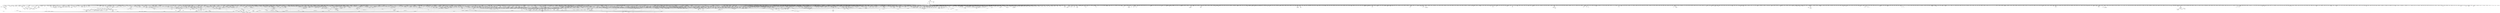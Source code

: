 digraph kerncollapsed {
    "can_migrate_task" [color="black"];
    "update_pm_runtime_accounting" [color="black"];
    "folio_mark_dirty" [color="black"];
    "Indirect call66" [color="black"];
    "__raw_spin_lock_23" [color="black"];
    "do_raw_spin_lock_48" [color="black"];
    "__raw_spin_lock_41" [color="black"];
    "io_acct_run_queue" [color="black"];
    "ttwu_queue_wakelist" [color="black"];
    "rcu_segcblist_advance" [color="black"];
    "PageMovable" [color="black"];
    "do_raw_spin_lock.constprop.0_6" [color="black"];
    "csum_partial" [color="black"];
    "security_task_kill" [color="black"];
    "__percpu_add_return_case_32_1" [color="black"];
    "move_freelist_tail" [color="black"];
    "fsnotify_group_assert_locked" [color="black"];
    "fragmentation_index" [color="black"];
    "fill_contig_page_info" [color="black"];
    "Indirect call173" [color="black"];
    "Indirect call209" [color="black"];
    "Indirect call23" [color="black"];
    "check_cb_ovld_locked" [color="black"];
    "io_poll_add_hash" [color="black"];
    "__preempt_count_add.constprop.0_1" [color="black"];
    "u64_stats_add_2" [color="black"];
    "tty_ldisc_open" [color="black"];
    "peernet2id" [color="black"];
    "memcg_charge_kernel_stack.part.0" [color="black"];
    "will_become_orphaned_pgrp" [color="black"];
    "__kern_my_cpu_offset_79" [color="black"];
    "rwsem_read_trylock" [color="black"];
    "device_pm_check_callbacks" [color="black"];
    "mast_spanning_rebalance.isra.0" [color="black"];
    "folio_not_mapped" [color="black"];
    "update_cfs_rq_load_avg.isra.0" [color="black"];
    "rcu_start_this_gp" [color="black"];
    "test_ti_thread_flag_4" [color="black"];
    "Indirect call7" [color="black"];
    "__do_set_cpus_allowed" [color="black"];
    "__printk_cpu_sync_wait" [color="black"];
    "do_raw_spin_lock_29" [color="black"];
    "__raw_spin_unlock_irq.constprop.0_2" [color="black"];
    "rcu_segcblist_pend_cbs" [color="black"];
    "__timer_delete" [color="black"];
    "pagefault_enable_1" [color="black"];
    "access_ok_12" [color="black"];
    "__bitmap_equal" [color="black"];
    "qdisc_qstats_cpu_qlen_inc" [color="black"];
    "mutex_is_locked" [color="black"];
    "folio_total_mapcount" [color="black"];
    "xas_next_offset" [color="black"];
    "try_grab_page" [color="black"];
    "__raw_spin_lock_irq_6" [color="black"];
    "__raw_spin_trylock_1" [color="black"];
    "node_dirty_ok" [color="black"];
    "__raw_spin_unlock_irqrestore" [color="black"];
    "__cmpxchg_case_acq_32.constprop.0_4" [color="black"];
    "rwsem_set_nonspinnable" [color="black"];
    "__raw_spin_unlock_irq_1" [color="black"];
    "__audit_uring_entry" [color="black"];
    "__anon_vma_interval_tree_subtree_search" [color="black"];
    "io_wq_cancel_pending_work" [color="black"];
    "io_is_timeout_noseq" [color="black"];
    "audit_mark_compare" [color="black"];
    "Indirect call107" [color="black"];
    "__cmpxchg_case_acq_32.constprop.0_18" [color="black"];
    "__percpu_add_case_32_20" [color="black"];
    "__raw_spin_lock.constprop.0_2" [color="black"];
    "mas_store_b_node" [color="black"];
    "__raw_write_unlock_irq_4" [color="black"];
    "local_cpu_stop" [color="black"];
    "sched_asym_prefer" [color="black"];
    "security_sk_free" [color="black"];
    "__raw_write_lock_irq.constprop.0" [color="black"];
    "do_raw_spin_lock_73" [color="black"];
    "vma_interval_tree_iter_first" [color="black"];
    "__rb_rotate_set_parents" [color="black"];
    "cpumask_and" [color="black"];
    "__dput_to_list" [color="black"];
    "int_sqrt" [color="black"];
    "signal_pending_11" [color="black"];
    "freezing" [color="black"];
    "mas_wr_store_setup" [color="black"];
    "__task_rq_lock" [color="black"];
    "__bitmap_subset" [color="black"];
    "is_migration_entry" [color="black"];
    "update_dl_rq_load_avg" [color="black"];
    "inc_tlb_flush_pending" [color="black"];
    "set_task_cpu" [color="black"];
    "Indirect call125" [color="black"];
    "Indirect call79" [color="black"];
    "Indirect call131" [color="black"];
    "fsnotify_detach_connector_from_object" [color="black"];
    "__kern_my_cpu_offset_19" [color="black"];
    "get_work_pwq" [color="black"];
    "Indirect call153" [color="black"];
    "llist_reverse_order" [color="black"];
    "d_set_d_op" [color="black"];
    "cpus_share_cache" [color="black"];
    "__raw_spin_lock_21" [color="black"];
    "posix_cputimers_group_init" [color="black"];
    "invalid_migration_vma" [color="black"];
    "__pi_memcmp" [color="black"];
    "_find_next_bit" [color="black"];
    "memblock_is_map_memory" [color="black"];
    "do_raw_spin_lock_67" [color="black"];
    "xas_set_offset" [color="black"];
    "__attach_to_pi_owner" [color="black"];
    "__count_vm_events_2" [color="black"];
    "timer_delete_hook" [color="black"];
    "compound_order" [color="black"];
    "iov_iter_revert" [color="black"];
    "percpu_counter_dec" [color="black"];
    "add_wait_queue" [color="black"];
    "__clear_close_on_exec.isra.0" [color="black"];
    "__remove_shared_vm_struct.constprop.0" [color="black"];
    "__raw_spin_lock_irqsave_7" [color="black"];
    "io_run_cancel" [color="black"];
    "Indirect call95" [color="black"];
    "cpudl_set" [color="black"];
    "kthread_data" [color="black"];
    "cpu_util_cfs" [color="black"];
    "sock_rmem_free" [color="black"];
    "__raw_read_unlock.constprop.0" [color="black"];
    "__raw_write_unlock_irq_5" [color="black"];
    "Indirect call113" [color="black"];
    "test_ti_thread_flag_22" [color="black"];
    "pfn_is_map_memory" [color="black"];
    "__cmpxchg_case_acq_32.constprop.0_12" [color="black"];
    "rpm_check_suspend_allowed" [color="black"];
    "pcpu_block_update" [color="black"];
    "queued_write_lock.constprop.0_1" [color="black"];
    "do_raw_spin_lock_28" [color="black"];
    "add_device_randomness" [color="black"];
    "device_links_read_lock" [color="black"];
    "__raw_spin_lock_irqsave_50" [color="black"];
    "pcpu_next_md_free_region" [color="black"];
    "__bitmap_set" [color="black"];
    "irq_work_single" [color="black"];
    "folio_mapped_1" [color="black"];
    "errseq_sample" [color="black"];
    "xas_pause" [color="black"];
    "Indirect call39" [color="black"];
    "task_active_pid_ns" [color="black"];
    "_find_first_zero_bit" [color="black"];
    "list_del_init_8" [color="black"];
    "__gfp_pfmemalloc_flags" [color="black"];
    "__pi_strcmp" [color="black"];
    "__kern_my_cpu_offset_44" [color="black"];
    "skb_header_cloned" [color="black"];
    "nsec_to_clock_t" [color="black"];
    "__cmpxchg_case_acq_32.constprop.0_14" [color="black"];
    "find_next_bit_3" [color="black"];
    "do_raw_spin_lock_27" [color="black"];
    "console_srcu_read_lock" [color="black"];
    "folio_lruvec_relock_irq.constprop.0" [color="black"];
    "Indirect call13" [color="black"];
    "arch_irq_work_raise" [color="black"];
    "list_del_2" [color="black"];
    "workingset_test_recent" [color="black"];
    "mask_irq" [color="black"];
    "__kern_my_cpu_offset_78" [color="black"];
    "mte_copy_page_tags" [color="black"];
    "cd_forget" [color="black"];
    "is_subdir" [color="black"];
    "folio_anon_vma" [color="black"];
    "mtree_load" [color="black"];
    "__kern_my_cpu_offset_47" [color="black"];
    "cpumask_and.isra.0_1" [color="black"];
    "mas_start" [color="black"];
    "maybe_mkwrite.isra.0" [color="black"];
    "Indirect call94" [color="black"];
    "do_raw_spin_lock_35" [color="black"];
    "__raw_spin_lock_irqsave_23" [color="black"];
    "find_suitable_fallback" [color="black"];
    "select_collect" [color="black"];
    "anon_vma_interval_tree_iter_next" [color="black"];
    "mas_split_final_node.isra.0" [color="black"];
    "do_raw_spin_lock_88" [color="black"];
    "pud_set_huge" [color="black"];
    "folio_pfn" [color="black"];
    "skb_queue_tail" [color="black"];
    "zone_watermark_ok_safe" [color="black"];
    "__inode_add_lru" [color="black"];
    "allow_write_access" [color="black"];
    "get_mm_exe_file" [color="black"];
    "wakeup_kcompactd" [color="black"];
    "kernfs_leftmost_descendant" [color="black"];
    "pmd_set_huge" [color="black"];
    "Indirect call19" [color="black"];
    "system_supports_address_auth_1" [color="black"];
    "vma_address" [color="black"];
    "tick_get_wakeup_device" [color="black"];
    "__percpu_add_case_64_7" [color="black"];
    "Indirect call168" [color="black"];
    "mutex_trylock" [color="black"];
    "cpuhp_invoke_callback" [color="black"];
    "Indirect call191" [color="black"];
    "hrtimer_cancel" [color="black"];
    "mas_store_prealloc.part.0" [color="black"];
    "dev_xmit_recursion_dec" [color="black"];
    "radix_tree_load_root" [color="black"];
    "vma_is_secretmem" [color="black"];
    "do_kernel_restart" [color="black"];
    "double_rq_lock" [color="black"];
    "__bitmap_intersects" [color="black"];
    "crng_make_state" [color="black"];
    "find_next_bit.constprop.0_5" [color="black"];
    "task_get_vl" [color="black"];
    "read_seqbegin.constprop.0" [color="black"];
    "mapping_allow_writable" [color="black"];
    "new_context" [color="black"];
    "do_raw_spin_lock_13" [color="black"];
    "__raw_spin_unlock_irq_36" [color="black"];
    "Indirect call10" [color="black"];
    "fatal_signal_pending_4" [color="black"];
    "arch_get_random_seed_longs" [color="black"];
    "page_ref_dec_and_test_2" [color="black"];
    "pmd_offset.isra.0_1" [color="black"];
    "Indirect call62" [color="black"];
    "__kern_my_cpu_offset_55" [color="black"];
    "Indirect call42" [color="black"];
    "proto_memory_pcpu_drain" [color="black"];
    "eventfd_signal_mask" [color="black"];
    "dec_rlimit_ucounts" [color="black"];
    "kernfs_get" [color="black"];
    "do_raw_spin_lock_14" [color="black"];
    "Indirect call50" [color="black"];
    "__percpu_add_case_32_15" [color="black"];
    "smp_call_function" [color="black"];
    "select_collect2" [color="black"];
    "__raw_read_unlock.constprop.0_6" [color="black"];
    "__kern_my_cpu_offset_2" [color="black"];
    "mapping_shrinkable_2" [color="black"];
    "raw_spin_rq_unlock_irqrestore" [color="black"];
    "ksize" [color="black"];
    "arm64_kernel_unmapped_at_el0_4" [color="black"];
    "test_and_set_bit_lock.constprop.0" [color="black"];
    "__bpf_free_used_maps" [color="black"];
    "Indirect call184" [color="black"];
    "__raw_spin_unlock_irqrestore_8" [color="black"];
    "test_ti_thread_flag_10" [color="black"];
    "update_group_capacity" [color="black"];
    "ktime_get_mono_fast_ns" [color="black"];
    "Indirect call194" [color="black"];
    "posix_cpu_timers_exit_group" [color="black"];
    "skb_cloned" [color="black"];
    "fetch_robust_entry" [color="black"];
    "pcpu_size_to_slot" [color="black"];
    "arch_local_irq_save_4" [color="black"];
    "__xchg_case_mb_64.constprop.0_2" [color="black"];
    "_find_next_and_bit" [color="black"];
    "__wake_up" [color="black"];
    "device_links_read_unlock" [color="black"];
    "__msecs_to_jiffies" [color="black"];
    "group_classify" [color="black"];
    "Indirect call83" [color="black"];
    "mas_alloc_req.isra.0" [color="black"];
    "__update_min_deadline" [color="black"];
    "__raw_spin_lock_irq_19" [color="black"];
    "mt_find" [color="black"];
    "xas_find" [color="black"];
    "rb_first" [color="black"];
    "list_del_init_7" [color="black"];
    "page_ref_dec_and_test" [color="black"];
    "fpsimd_save" [color="black"];
    "__raw_spin_lock_62" [color="black"];
    "__irq_get_desc_lock" [color="black"];
    "allow_direct_reclaim" [color="black"];
    "__raw_spin_lock_irqsave_39" [color="black"];
    "__raw_read_lock.constprop.0_1" [color="black"];
    "propagation_next" [color="black"];
    "Indirect call53" [color="black"];
    "io_cqring_wake" [color="black"];
    "rcu_seq_snap" [color="black"];
    "prb_first_valid_seq" [color="black"];
    "__kern_my_cpu_offset_52" [color="black"];
    "rt_mutex_init_proxy_locked" [color="black"];
    "__kern_my_cpu_offset_61" [color="black"];
    "defer_console_output" [color="black"];
    "mas_leaf_set_meta" [color="black"];
    "update_dl_migration" [color="black"];
    "security_audit_rule_free" [color="black"];
    "mm_counter_file" [color="black"];
    "dev_to_swnode" [color="black"];
    "system_supports_mte" [color="black"];
    "fput_light" [color="black"];
    "signal_pending_state" [color="black"];
    "clear_nonspinnable" [color="black"];
    "to_desc" [color="black"];
    "Indirect call186" [color="black"];
    "mab_mas_cp" [color="black"];
    "pcpu_free_area.isra.0" [color="black"];
    "__rt_mutex_futex_trylock" [color="black"];
    "__pm_relax" [color="black"];
    "do_raw_spin_lock_69" [color="black"];
    "__xchg_case_mb_64.constprop.0_3" [color="black"];
    "process_shares_mm" [color="black"];
    "sk_memory_allocated_sub" [color="black"];
    "hrtimer_start_expires" [color="black"];
    "_atomic_dec_and_lock_irqsave" [color="black"];
    "folio_try_get_rcu" [color="black"];
    "Indirect call58" [color="black"];
    "dget" [color="black"];
    "Indirect call59" [color="black"];
    "__raw_spin_lock_irq_3" [color="black"];
    "__raw_spin_unlock_irqrestore_17" [color="black"];
    "count_vm_event_2" [color="black"];
    "__list_del_entry_1" [color="black"];
    "arch_teardown_dma_ops" [color="black"];
    "activate_task" [color="black"];
    "clear_ti_thread_flag_3" [color="black"];
    "rb_erase" [color="black"];
    "io_cancel_cb" [color="black"];
    "shrink_lock_dentry" [color="black"];
    "__dl_clear_params" [color="black"];
    "cpumask_weight.constprop.0_5" [color="black"];
    "lowest_in_progress" [color="black"];
    "skb_headers_offset_update" [color="black"];
    "Indirect call198" [color="black"];
    "set_kpti_asid_bits" [color="black"];
    "Indirect call134" [color="black"];
    "pcpu_block_refresh_hint" [color="black"];
    "split_page" [color="black"];
    "cpu_timer_task_rcu" [color="black"];
    "is_zero_page" [color="black"];
    "mas_find" [color="black"];
    "find_next_bit.constprop.0_8" [color="black"];
    "Indirect call149" [color="black"];
    "next_mnt" [color="black"];
    "Indirect call163" [color="black"];
    "_find_first_bit" [color="black"];
    "__irq_domain_activate_irq" [color="black"];
    "fsnotify_put_sb_connectors" [color="black"];
    "clear_ti_thread_flag" [color="black"];
    "free_vmap_area_rb_augment_cb_rotate" [color="black"];
    "do_raw_spin_lock_18" [color="black"];
    "cpumask_copy_1" [color="black"];
    "system_supports_tlb_range_1" [color="black"];
    "__wait_on_bit" [color="black"];
    "pcpu_page_idx" [color="black"];
    "Indirect call17" [color="black"];
    "workingset_update_node" [color="black"];
    "simple_xattr_space" [color="black"];
    "Indirect call104" [color="black"];
    "group_balance_cpu" [color="black"];
    "__fget_light" [color="black"];
    "free_pcppages_bulk" [color="black"];
    "req_set_fail" [color="black"];
    "____core____" [color="kernel"];
    "attach_entity_load_avg" [color="black"];
    "exit_rcu" [color="black"];
    "drain_pages" [color="black"];
    "rcu_seq_end_1" [color="black"];
    "__raw_spin_unlock_irqrestore_33" [color="black"];
    "Indirect call126" [color="black"];
    "do_raw_spin_lock_99" [color="black"];
    "xas_update.isra.0" [color="black"];
    "post_init_entity_util_avg" [color="black"];
    "Indirect call142" [color="black"];
    "panic_smp_self_stop" [color="black"];
    "anon_vma_interval_tree_pre_update_vma" [color="black"];
    "attach_task" [color="black"];
    "unlock_mount_hash" [color="black"];
    "find_next_bit_13" [color="black"];
    "Indirect call54" [color="black"];
    "mas_prev" [color="black"];
    "mte_parent_slot" [color="black"];
    "skb_tailroom_2" [color="black"];
    "tls_preserve_current_state" [color="black"];
    "cpumask_first_and" [color="black"];
    "Indirect call48" [color="black"];
    "__raw_spin_unlock_irqrestore_9" [color="black"];
    "task_fits_cpu" [color="black"];
    "signal_set_stop_flags" [color="black"];
    "find_vmap_area" [color="black"];
    "io_poll_find.constprop.0" [color="black"];
    "Indirect call63" [color="black"];
    "__update_load_avg_se" [color="black"];
    "set_next_task" [color="black"];
    "__dl_add" [color="black"];
    "pcpu_chunk_populated" [color="black"];
    "get_file_1" [color="black"];
    "memchr" [color="black"];
    "Indirect call150" [color="black"];
    "rcu_segcblist_first_pend_cb" [color="black"];
    "net_eq_idr" [color="black"];
    "_get_random_bytes" [color="black"];
    "num_other_online_cpus" [color="black"];
    "folio_mapping" [color="black"];
    "srcu_get_delay.isra.0" [color="black"];
    "desc_make_reusable" [color="black"];
    "Indirect call133" [color="black"];
    "do_raw_spin_lock_34" [color="black"];
    "__raw_spin_lock_4" [color="black"];
    "find_next_bit_11" [color="black"];
    "__cmpxchg_case_rel_64" [color="black"];
    "skb_orphan_1" [color="black"];
    "__cmpxchg_case_mb_32_5" [color="black"];
    "workingset_age_nonresident" [color="black"];
    "__bitmap_and" [color="black"];
    "Indirect call171" [color="black"];
    "Indirect call100" [color="black"];
    "raw_spin_rq_lock_1" [color="black"];
    "__raw_spin_unlock_irqrestore_11" [color="black"];
    "Indirect call185" [color="black"];
    "rcu_segcblist_init" [color="black"];
    "Indirect call60" [color="black"];
    "file_ns_capable" [color="black"];
    "__raw_spin_lock_irq_31" [color="black"];
    "ttwu_do_activate.constprop.0" [color="black"];
    "percpu_ref_put_many.constprop.0_1" [color="black"];
    "__task_will_free_mem" [color="black"];
    "timerqueue_add" [color="black"];
    "resched_curr" [color="black"];
    "llist_del_first" [color="black"];
    "io_get_cqe_overflow" [color="black"];
    "timer_reduce" [color="black"];
    "io_wq_work_match_item" [color="black"];
    "io_acct_cancel_pending_work" [color="black"];
    "group_close_release" [color="black"];
    "pcpu_unit_page_offset" [color="black"];
    "Indirect call200" [color="black"];
    "folio_trylock_flag" [color="black"];
    "security_file_set_fowner" [color="black"];
    "Indirect call18" [color="black"];
    "lock_hrtimer_base" [color="black"];
    "xas_next_entry.constprop.0" [color="black"];
    "folio_nr_pages_3" [color="black"];
    "percpu_ref_get_many" [color="black"];
    "Indirect call111" [color="black"];
    "zone_watermark_fast.constprop.0" [color="black"];
    "Indirect call55" [color="black"];
    "Indirect call128" [color="black"];
    "__raw_spin_lock_irq_17" [color="black"];
    "__set_task_comm" [color="black"];
    "collect_posix_cputimers" [color="black"];
    "fsnotify_update_flags" [color="black"];
    "console_is_usable" [color="black"];
    "percpu_ref_noop_confirm_switch" [color="black"];
    "fsnotify_data_inode" [color="black"];
    "rwsem_set_reader_owned" [color="black"];
    "inode_to_bdi" [color="black"];
    "smp_call_function_many" [color="black"];
    "__disable_irq" [color="black"];
    "dev_pm_disable_wake_irq_check" [color="black"];
    "__raw_spin_lock_irq.constprop.0_2" [color="black"];
    "mas_next" [color="black"];
    "Indirect call118" [color="black"];
    "__raw_spin_lock_irqsave_12" [color="black"];
    "oom_unkillable_task.isra.0" [color="black"];
    "raw_spin_rq_unlock" [color="black"];
    "__kern_my_cpu_offset_25" [color="black"];
    "this_cpu_has_cap.part.0" [color="black"];
    "io_cancel_req_match" [color="black"];
    "vma_interval_tree_iter_next" [color="black"];
    "__percpu_add_case_32_21" [color="black"];
    "osq_wait_next" [color="black"];
    "rcu_segcblist_add_len" [color="black"];
    "should_failslab" [color="black"];
    "blake2s.constprop.0" [color="black"];
    "set_area_direct_map" [color="black"];
    "rcu_seq_start_1" [color="black"];
    "mte_zero_clear_page_tags" [color="black"];
    "do_raw_spin_lock_60" [color="black"];
    "__raise_softirq_irqoff" [color="black"];
    "tlb_gather_mmu" [color="black"];
    "percpu_counter_set" [color="black"];
    "check_stable_address_space" [color="black"];
    "Indirect call106" [color="black"];
    "hrtimer_force_reprogram.constprop.0" [color="black"];
    "fsnotify_first_mark" [color="black"];
    "__percpu_add_case_64.constprop.0_1" [color="black"];
    "do_raw_spin_lock_42" [color="black"];
    "find_next_bit_15" [color="black"];
    "cpu_switch_to" [color="black"];
    "mas_pop_node" [color="black"];
    "Indirect call187" [color="black"];
    "__mnt_is_readonly" [color="black"];
    "arch_local_irq_save_8" [color="black"];
    "futex_hash" [color="black"];
    "unreserve_highatomic_pageblock" [color="black"];
    "__tlb_reset_range" [color="black"];
    "test_ti_thread_flag_1" [color="black"];
    "xas_set_order.part.0" [color="black"];
    "arm_smccc_1_1_get_conduit" [color="black"];
    "desc_make_final" [color="black"];
    "tlb_remove_table_sync_one" [color="black"];
    "capacity_of" [color="black"];
    "__cmpxchg_case_acq_32.constprop.0_2" [color="black"];
    "jiffies_to_msecs" [color="black"];
    "Indirect call103" [color="black"];
    "xa_find" [color="black"];
    "move_queued_task.constprop.0" [color="black"];
    "__rb_change_child.constprop.0" [color="black"];
    "__cmpxchg_case_acq_32.constprop.0_16" [color="black"];
    "__wake_up_klogd.part.0" [color="black"];
    "clear_page" [color="black"];
    "count_vm_events_2" [color="black"];
    "Indirect call32" [color="black"];
    "inode_io_list_del" [color="black"];
    "vma_iter_config" [color="black"];
    "drain_local_pages" [color="black"];
    "Indirect call86" [color="black"];
    "Indirect call9" [color="black"];
    "do_raw_spin_lock_58" [color="black"];
    "page_ref_dec_and_test_1" [color="black"];
    "Indirect call182" [color="black"];
    "_copy_from_iter" [color="black"];
    "__raw_spin_lock_52" [color="black"];
    "_compound_head_7" [color="black"];
    "pi_state_update_owner" [color="black"];
    "lock_mnt_tree" [color="black"];
    "futex_q_lock" [color="black"];
    "find_buddy_page_pfn" [color="black"];
    "__xchg_case_64.constprop.0" [color="black"];
    "mas_find_child" [color="black"];
    "sync_rcu_exp_done_unlocked" [color="black"];
    "timer_delete" [color="black"];
    "set_ptes.constprop.0.isra.0" [color="black"];
    "__wake_up_locked_key_bookmark" [color="black"];
    "__percpu_add_case_64_6" [color="black"];
    "local_bh_enable" [color="black"];
    "do_raw_spin_lock_50" [color="black"];
    "ptep_set_access_flags" [color="black"];
    "rcu_jiffies_till_stall_check" [color="black"];
    "xas_next_entry" [color="black"];
    "find_task_by_pid_ns" [color="black"];
    "__srcu_read_unlock" [color="black"];
    "Indirect call57" [color="black"];
    "__raw_spin_unlock_irq" [color="black"];
    "__xchg_case_mb_32.constprop.0" [color="black"];
    "kernfs_should_drain_open_files" [color="black"];
    "__cmpxchg_case_acq_32.constprop.0_17" [color="black"];
    "__rt_mutex_slowtrylock" [color="black"];
    "plist_del" [color="black"];
    "__hrtimer_next_event_base.constprop.0" [color="black"];
    "_find_next_or_bit" [color="black"];
    "__raw_spin_unlock_irq_19" [color="black"];
    "percpu_ref_put_many.constprop.0" [color="black"];
    "mas_next_setup.constprop.0" [color="black"];
    "update_min_vruntime" [color="black"];
    "copy_page" [color="black"];
    "tty_port_kopened" [color="black"];
    "io_schedule_prepare" [color="black"];
    "folio_test_uptodate" [color="black"];
    "get_cred" [color="black"];
    "first_online_pgdat" [color="black"];
    "kobj_ns_ops" [color="black"];
    "arch_local_irq_save_5" [color="black"];
    "dequeue_task" [color="black"];
    "Indirect call160" [color="black"];
    "Indirect call33" [color="black"];
    "idle_cpu" [color="black"];
    "get_cpu_fpsimd_context" [color="black"];
    "__irq_put_desc_unlock" [color="black"];
    "Indirect call61" [color="black"];
    "kthread_should_stop" [color="black"];
    "lru_deactivate_fn" [color="black"];
    "qdisc_qstats_cpu_backlog_dec" [color="black"];
    "__io_disarm_linked_timeout" [color="black"];
    "task_sigpending_1" [color="black"];
    "arch_local_irq_restore_2" [color="black"];
    "arch_stack_walk" [color="black"];
    "Indirect call82" [color="black"];
    "page_ref_add" [color="black"];
    "__srcu_read_lock" [color="black"];
    "do_raw_spin_lock_44" [color="black"];
    "Indirect call211" [color="black"];
    "mas_allocated.isra.0" [color="black"];
    "virt_to_folio" [color="black"];
    "rcu_segcblist_enqueue" [color="black"];
    "mte_dead_walk" [color="black"];
    "Indirect call114" [color="black"];
    "prepare_alloc_pages.constprop.0" [color="black"];
    "Indirect call161" [color="black"];
    "skb_checksum" [color="black"];
    "task_will_free_mem" [color="black"];
    "__cmpxchg_case_mb_32_10" [color="black"];
    "__list_del_entry_2" [color="black"];
    "sk_error_report" [color="black"];
    "__note_gp_changes" [color="black"];
    "zone_page_state_snapshot" [color="black"];
    "vm_unacct_memory_1" [color="black"];
    "pcpu_chunk_relocate" [color="black"];
    "do_raw_spin_lock_117" [color="black"];
    "Indirect call27" [color="black"];
    "radix_tree_tag_get" [color="black"];
    "list_del_1" [color="black"];
    "__cmpxchg_case_mb_64_4" [color="black"];
    "security_sock_rcv_skb" [color="black"];
    "gup_must_unshare" [color="black"];
    "fpsimd_save_state" [color="black"];
    "skb_has_frag_list" [color="black"];
    "put_unused_fd" [color="black"];
    "find_next_and_bit" [color="black"];
    "__raw_spin_lock_irq.constprop.0_1" [color="black"];
    "tag_clear_highpage" [color="black"];
    "system_supports_mte_1" [color="black"];
    "tlb_remove_table_smp_sync" [color="black"];
    "__cmpxchg_case_acq_32.constprop.0_19" [color="black"];
    "__raw_spin_unlock_irqrestore_18" [color="black"];
    "fd_install" [color="black"];
    "rcu_inkernel_boot_has_ended" [color="black"];
    "__cmpxchg_case_8" [color="black"];
    "__kern_my_cpu_offset_76" [color="black"];
    "Indirect call155" [color="black"];
    "release_thread" [color="black"];
    "__wake_up_bit" [color="black"];
    "xas_start" [color="black"];
    "plist_add" [color="black"];
    "page_ref_inc_2" [color="black"];
    "__raw_spin_lock" [color="black"];
    "set_pageblock_migratetype" [color="black"];
    "Indirect call146" [color="black"];
    "Indirect call148" [color="black"];
    "rcu_segcblist_ready_cbs" [color="black"];
    "vm_commit_limit" [color="black"];
    "__attach_mnt" [color="black"];
    "pvm_determine_end_from_reverse" [color="black"];
    "Indirect call43" [color="black"];
    "no_page_table" [color="black"];
    "vma_fs_can_writeback" [color="black"];
    "rcu_exp_need_qs" [color="black"];
    "__cmpxchg_case_mb_64_7" [color="black"];
    "__irq_disable" [color="black"];
    "arch_smp_send_reschedule" [color="black"];
    "__flush_tlb_kernel_pgtable" [color="black"];
    "__printk_safe_exit" [color="black"];
    "rcu_advance_cbs" [color="black"];
    "read_sanitised_ftr_reg" [color="black"];
    "__raw_spin_lock_irqsave_19" [color="black"];
    "mas_wr_end_piv" [color="black"];
    "mapping_shrinkable" [color="black"];
    "add_nr_running" [color="black"];
    "mod_node_state" [color="black"];
    "siginfo_layout" [color="black"];
    "Indirect call90" [color="black"];
    "futex_q_unlock" [color="black"];
    "eth_type_vlan" [color="black"];
    "__const_udelay" [color="black"];
    "cpu_online_3" [color="black"];
    "set_task_reclaim_state" [color="black"];
    "page_vma_mapped_walk_done_1" [color="black"];
    "Indirect call21" [color="black"];
    "rcu_segcblist_extract_done_cbs" [color="black"];
    "tk_clock_read" [color="black"];
    "pid_nr_ns" [color="black"];
    "skb_tailroom" [color="black"];
    "irq_set_thread_affinity" [color="black"];
    "__raw_spin_lock_irqsave.constprop.0_8" [color="black"];
    "Indirect call88" [color="black"];
    "do_raw_spin_lock_45" [color="black"];
    "memzero_explicit" [color="black"];
    "lockref_get" [color="black"];
    "__sk_mem_reclaim" [color="black"];
    "__prepare_to_swait" [color="black"];
    "_raw_spin_rq_lock_irqsave" [color="black"];
    "Indirect call166" [color="black"];
    "__cmpxchg_case_mb_32_2" [color="black"];
    "__sk_mem_reduce_allocated" [color="black"];
    "mas_new_ma_node" [color="black"];
    "hrtimer_active" [color="black"];
    "d_walk" [color="black"];
    "__raw_spin_lock_22" [color="black"];
    "__remove_inode_hash" [color="black"];
    "zone_page_state_snapshot.constprop.0" [color="black"];
    "__kern_my_cpu_offset_50" [color="black"];
    "Indirect call206" [color="black"];
    "copy_thread" [color="black"];
    "flush_dcache_folio" [color="black"];
    "change_page_range" [color="black"];
    "__anon_vma_interval_tree_augment_propagate" [color="black"];
    "Indirect call212" [color="black"];
    "rcu_gp_is_expedited" [color="black"];
    "set_ti_thread_flag_4" [color="black"];
    "__raw_spin_lock_43" [color="black"];
    "put_cpu_fpsimd_context" [color="black"];
    "workingset_activation" [color="black"];
    "enqueue_task" [color="black"];
    "__folio_cancel_dirty" [color="black"];
    "do_raw_spin_lock_8" [color="black"];
    "aio_nr_sub" [color="black"];
    "add_wait_queue_exclusive" [color="black"];
    "get_file_2" [color="black"];
    "sched_clock_noinstr" [color="black"];
    "find_next_bit.constprop.0_6" [color="black"];
    "fsnotify_compare_groups" [color="black"];
    "rcu_stall_is_suppressed" [color="black"];
    "arch_asym_cpu_priority" [color="black"];
    "io_poll_remove_entry" [color="black"];
    "io_poll_remove_entries" [color="black"];
    "__reuseport_detach_closed_sock" [color="black"];
    "do_raw_spin_lock_26" [color="black"];
    "is_bad_inode" [color="black"];
    "__raw_write_lock_irq_1" [color="black"];
    "__do_once_start" [color="black"];
    "Indirect call196" [color="black"];
    "lockref_get_not_zero" [color="black"];
    "pcpu_init_md_blocks" [color="black"];
    "do_raw_spin_lock.constprop.0_7" [color="black"];
    "tsk_fork_get_node" [color="black"];
    "__printk_cpu_sync_try_get" [color="black"];
    "mutex_spin_on_owner" [color="black"];
    "add_timer" [color="black"];
    "xas_error.isra.0" [color="black"];
    "addr_to_vb_xa" [color="black"];
    "arch_local_irq_save_3" [color="black"];
    "__raw_spin_lock_irqsave_3" [color="black"];
    "freezing_slow_path" [color="black"];
    "netdev_name" [color="black"];
    "prb_next_seq" [color="black"];
    "node_page_state_add" [color="black"];
    "pm_ops_is_empty" [color="black"];
    "pmd_install" [color="black"];
    "hlist_del_init_2" [color="black"];
    "netlink_unlock_table" [color="black"];
    "__fprop_add_percpu" [color="black"];
    "__skb_set_length_1" [color="black"];
    "page_ref_add_1" [color="black"];
    "__cmpxchg_case_acq_32.constprop.0_7" [color="black"];
    "strreplace" [color="black"];
    "access_ok_2" [color="black"];
    "__kern_my_cpu_offset_53" [color="black"];
    "jiffies_to_usecs" [color="black"];
    "__raw_spin_unlock_irq_5" [color="black"];
    "csum_partial_ext" [color="black"];
    "__percpu_add_case_64_3" [color="black"];
    "__cmpxchg_case_mb_32_4" [color="black"];
    "copy_to_user_page" [color="black"];
    "pcpu_update_empty_pages" [color="black"];
    "do_raw_spin_lock_86" [color="black"];
    "set_work_data" [color="black"];
    "__mnt_drop_write_file" [color="black"];
    "Indirect call122" [color="black"];
    "__raw_spin_lock_irqsave_51" [color="black"];
    "__page_set_anon_rmap" [color="black"];
    "__raw_spin_unlock_irqrestore_3" [color="black"];
    "sve_get_vl" [color="black"];
    "__io_put_kbuf_list" [color="black"];
    "xas_init_marks" [color="black"];
    "flush_signal_handlers" [color="black"];
    "do_raw_spin_lock_93" [color="black"];
    "__wb_update_bandwidth.constprop.0" [color="black"];
    "hrtimer_try_to_cancel" [color="black"];
    "tick_get_broadcast_mask" [color="black"];
    "find_next_bit_10" [color="black"];
    "set_load_weight" [color="black"];
    "Indirect call68" [color="black"];
    "Indirect call41" [color="black"];
    "_compound_head" [color="black"];
    "__dequeue_entity" [color="black"];
    "slab_is_available" [color="black"];
    "mast_ascend" [color="black"];
    "arch_local_irq_save_7" [color="black"];
    "_task_util_est" [color="black"];
    "audit_uid_comparator" [color="black"];
    "__raw_spin_lock_irqsave_6" [color="black"];
    "set_pud" [color="black"];
    "__kern_my_cpu_offset_74" [color="black"];
    "ma_pivots" [color="black"];
    "__raw_spin_unlock_irqrestore_31" [color="black"];
    "get_task_exe_file" [color="black"];
    "Indirect call6" [color="black"];
    "Indirect call197" [color="black"];
    "cpumask_any_and_distribute" [color="black"];
    "lockref_put_or_lock" [color="black"];
    "tty_name" [color="black"];
    "__anon_vma_interval_tree_augment_rotate" [color="black"];
    "Indirect call101" [color="black"];
    "arch_timer_evtstrm_available" [color="black"];
    "_compound_head_4" [color="black"];
    "__zone_watermark_ok" [color="black"];
    "invalid_mkclean_vma" [color="black"];
    "rcu_poll_gp_seq_end" [color="black"];
    "__raw_spin_lock_32" [color="black"];
    "__try_to_del_timer_sync" [color="black"];
    "rcu_accelerate_cbs" [color="black"];
    "__raw_spin_lock_irq_26" [color="black"];
    "stackinfo_on_stack" [color="black"];
    "mas_wr_walk_descend" [color="black"];
    "__raw_spin_lock_irqsave_18" [color="black"];
    "__ksize" [color="black"];
    "__raw_spin_lock_64" [color="black"];
    "timer_base.isra.0" [color="black"];
    "printk_parse_prefix" [color="black"];
    "pm_runtime_put_noidle_2" [color="black"];
    "Indirect call47" [color="black"];
    "need_mlock_drain" [color="black"];
    "io_wq_exit_start" [color="black"];
    "mas_max_gap" [color="black"];
    "do_raw_spin_lock_52" [color="black"];
    "tcp_get_info_chrono_stats" [color="black"];
    "__raw_spin_lock_irq" [color="black"];
    "mas_walk" [color="black"];
    "mas_pause" [color="black"];
    "calc_delta_fair" [color="black"];
    "sync_exp_work_done" [color="black"];
    "irq_domain_activate_irq" [color="black"];
    "Indirect call0" [color="black"];
    "cpu_online" [color="black"];
    "do_raw_spin_lock_24" [color="black"];
    "__irq_domain_deactivate_irq" [color="black"];
    "irq_get_irq_data" [color="black"];
    "__percpu_add_case_64_4" [color="black"];
    "Indirect call93" [color="black"];
    "Indirect call214" [color="black"];
    "__cmpxchg_case_mb_32.constprop.0" [color="black"];
    "fatal_signal_pending_1" [color="black"];
    "Indirect call67" [color="black"];
    "d_hash" [color="black"];
    "xa_mk_value" [color="black"];
    "__set_open_fd" [color="black"];
    "__raw_spin_lock_46" [color="black"];
    "Indirect call96" [color="black"];
    "zone_reclaimable_pages" [color="black"];
    "first_zones_zonelist_1" [color="black"];
    "get_file.isra.0" [color="black"];
    "retain_dentry" [color="black"];
    "wq_worker_running" [color="black"];
    "list_del_init_3" [color="black"];
    "irq_work_queue" [color="black"];
    "wb_stat_mod" [color="black"];
    "klist_node_attached" [color="black"];
    "xas_not_node" [color="black"];
    "__cmpxchg_case_mb_32_13" [color="black"];
    "do_raw_spin_lock_6" [color="black"];
    "find_vma" [color="black"];
    "gup_folio_next" [color="black"];
    "anon_vma_interval_tree_remove" [color="black"];
    "__raw_spin_lock_16" [color="black"];
    "arch_local_irq_restore_3" [color="black"];
    "__next_zones_zonelist" [color="black"];
    "add_mm_rss_vec" [color="black"];
    "__kern_my_cpu_offset_18" [color="black"];
    "test_tsk_need_resched" [color="black"];
    "do_raw_spin_lock_10" [color="black"];
    "access_ok_14" [color="black"];
    "folio_size" [color="black"];
    "__skb_set_length" [color="black"];
    "do_raw_spin_lock_38" [color="black"];
    "__raw_spin_unlock_irq_38" [color="black"];
    "inode_add_lru" [color="black"];
    "kernfs_root" [color="black"];
    "__kern_my_cpu_offset_14" [color="black"];
    "find_last_bit" [color="black"];
    "propagate_mount_unlock" [color="black"];
    "io_wq_get_acct" [color="black"];
    "sb_clear_inode_writeback" [color="black"];
    "Indirect call92" [color="black"];
    "Indirect call204" [color="black"];
    "group_open_release" [color="black"];
    "io_poll_get_ownership" [color="black"];
    "lockref_put_return" [color="black"];
    "__dev_put.part.0" [color="black"];
    "do_raw_spin_lock_23" [color="black"];
    "find_mergeable_anon_vma" [color="black"];
    "rcu_cblist_init" [color="black"];
    "__kern_my_cpu_offset_89" [color="black"];
    "get_group_info.isra.0" [color="black"];
    "timekeeping_get_ns" [color="black"];
    "prb_read_valid" [color="black"];
    "pmd_offset.isra.0" [color="black"];
    "task_ppid_nr" [color="black"];
    "cpudl_heapify_up" [color="black"];
    "list_splice_tail_init" [color="black"];
    "prb_reserve_in_last" [color="black"];
    "d_find_any_alias" [color="black"];
    "rb_erase_cached.isra.0" [color="black"];
    "__put_cpu_fpsimd_context" [color="black"];
    "set_cpu_online" [color="black"];
    "arch_send_call_function_ipi_mask" [color="black"];
    "Indirect call210" [color="black"];
    "task_rq_lock" [color="black"];
    "__raw_spin_lock_irq_35" [color="black"];
    "Indirect call65" [color="black"];
    "generic_exec_single" [color="black"];
    "chacha_permute" [color="black"];
    "Indirect call8" [color="black"];
    "tty_driver_flush_buffer" [color="black"];
    "ktime_get_real_ts64" [color="black"];
    "Indirect call1" [color="black"];
    "find_later_rq" [color="black"];
    "__raw_spin_trylock" [color="black"];
    "skb_pfmemalloc" [color="black"];
    "vm_stat_account" [color="black"];
    "pwq_activate_inactive_work" [color="black"];
    "__count_vm_events_1" [color="black"];
    "unlock_task_sighand.isra.0_1" [color="black"];
    "Indirect call34" [color="black"];
    "io_prep_async_link" [color="black"];
    "anon_vma_interval_tree_post_update_vma" [color="black"];
    "__task_pid_nr_ns" [color="black"];
    "__init_waitqueue_head" [color="black"];
    "Indirect call28" [color="black"];
    "rcu_segcblist_accelerate" [color="black"];
    "folio_isolate_lru" [color="black"];
    "invalid_folio_referenced_vma" [color="black"];
    "__xchg_case_acq_64.isra.0" [color="black"];
    "qdisc_run_begin" [color="black"];
    "__raw_spin_lock_irq_11" [color="black"];
    "mas_mab_cp" [color="black"];
    "Indirect call12" [color="black"];
    "Indirect call109" [color="black"];
    "do_raw_spin_lock_5" [color="black"];
    "min_deadline_cb_rotate" [color="black"];
    "io_put_kbuf" [color="black"];
    "sk_mem_reclaim" [color="black"];
    "__raw_spin_lock_irq_4" [color="black"];
    "console_trylock" [color="black"];
    "need_seqretry" [color="black"];
    "find_next_and_bit.constprop.0" [color="black"];
    "flush_tlb_mm_1" [color="black"];
    "skb_may_tx_timestamp.part.0" [color="black"];
    "mas_prev_sibling" [color="black"];
    "__cmpxchg_case_64" [color="black"];
    "sve_state_size" [color="black"];
    "do_raw_spin_lock_65" [color="black"];
    "signalfd_cleanup" [color="black"];
    "pagetable_pte_dtor" [color="black"];
    "sane_fdtable_size" [color="black"];
    "kmalloc_slab" [color="black"];
    "__raw_read_unlock.constprop.0_2" [color="black"];
    "mmget" [color="black"];
    "__io_prep_linked_timeout" [color="black"];
    "__raw_spin_unlock_irqrestore.constprop.0_1" [color="black"];
    "skb_header_pointer_2" [color="black"];
    "dev_driver_string" [color="black"];
    "__raw_spin_lock_28" [color="black"];
    "wb_update_bandwidth" [color="black"];
    "__hrtimer_get_next_event" [color="black"];
    "__cmpxchg_case_mb_64_2" [color="black"];
    "do_csum" [color="black"];
    "__raw_spin_unlock_irq_43" [color="black"];
    "fprop_fraction_percpu" [color="black"];
    "arch_local_irq_save" [color="black"];
    "xa_err" [color="black"];
    "recalc_sigpending_tsk" [color="black"];
    "noop_dirty_folio" [color="black"];
    "__set_fixmap" [color="black"];
    "data_check_size" [color="black"];
    "do_raw_spin_lock_51" [color="black"];
    "inode_io_list_move_locked" [color="black"];
    "__wake_up_common" [color="black"];
    "__io_put_kbuf" [color="black"];
    "find_next_bit_8" [color="black"];
    "__kern_my_cpu_offset_15" [color="black"];
    "__kern_my_cpu_offset_23" [color="black"];
    "prep_compound_page" [color="black"];
    "check_vma_flags" [color="black"];
    "do_raw_spin_lock_41" [color="black"];
    "find_next_bit.constprop.0_21" [color="black"];
    "prb_final_commit" [color="black"];
    "Indirect call123" [color="black"];
    "futex_top_waiter" [color="black"];
    "__pi_strlen" [color="black"];
    "mm_set_has_pinned_flag" [color="black"];
    "hlist_bl_lock" [color="black"];
    "rcu_is_cpu_rrupt_from_idle" [color="black"];
    "dev_bus_name" [color="black"];
    "ktime_get_with_offset" [color="black"];
    "set_secondary_fwnode" [color="black"];
    "fpsimd_flush_task_state" [color="black"];
    "find_first_bit_1" [color="black"];
    "lru_note_cost_refault" [color="black"];
    "security_current_getsecid_subj" [color="black"];
    "Indirect call29" [color="black"];
    "do_raw_spin_lock_43" [color="black"];
    "ktime_add_safe" [color="black"];
    "pm_qos_update_flags" [color="black"];
    "put_ldops.constprop.0" [color="black"];
    "decay_load" [color="black"];
    "super_wake" [color="black"];
    "security_socket_listen" [color="black"];
    "__raw_spin_lock_15" [color="black"];
    "strscpy_pad" [color="black"];
    "__kern_my_cpu_offset_4" [color="black"];
    "blake2s_final" [color="black"];
    "xas_error.isra.0_1" [color="black"];
    "find_lock_later_rq" [color="black"];
    "get_arm64_ftr_reg" [color="black"];
    "tag_clear" [color="black"];
    "first_zones_zonelist" [color="black"];
    "__cmpxchg_case_acq_32_2" [color="black"];
    "do_raw_spin_lock_36" [color="black"];
    "__efistub_caches_clean_inval_pou" [color="black"];
    "Indirect call22" [color="black"];
    "__cmpwait_case_32_3" [color="black"];
    "security_d_instantiate" [color="black"];
    "chacha_block_generic" [color="black"];
    "pte_mkdirty" [color="black"];
    "do_raw_spin_lock_83" [color="black"];
    "pvm_find_va_enclose_addr" [color="black"];
    "mte_thread_switch" [color="black"];
    "tty_termios_baud_rate" [color="black"];
    "folio_trylock_1" [color="black"];
    "mas_put_in_tree" [color="black"];
    "rcu_dynticks_snap" [color="black"];
    "rb_next" [color="black"];
    "fast_dput" [color="black"];
    "__raw_spin_lock_54" [color="black"];
    "_compound_head_13" [color="black"];
    "__raw_spin_unlock_irq_35" [color="black"];
    "mas_prev_setup.constprop.0" [color="black"];
    "arch_local_irq_enable_2" [color="black"];
    "cpumask_intersects.constprop.0_1" [color="black"];
    "__set_close_on_exec.isra.0" [color="black"];
    "cpumask_next.constprop.0" [color="black"];
    "__local_bh_enable_ip" [color="black"];
    "mas_set_alloc_req" [color="black"];
    "mte_sync_tags" [color="black"];
    "rt_mutex_futex_trylock" [color="black"];
    "__skb_fill_page_desc" [color="black"];
    "page_ref_inc_3" [color="black"];
    "clear_ti_thread_flag_8" [color="black"];
    "mas_find_setup.constprop.0" [color="black"];
    "kthread_insert_work_sanity_check" [color="black"];
    "__cmpxchg_case_acq_32.constprop.0_20" [color="black"];
    "find_vm_area" [color="black"];
    "d_find_alias" [color="black"];
    "fpsimd_preserve_current_state" [color="black"];
    "find_next_bit_7" [color="black"];
    "folio_account_cleaned" [color="black"];
    "__raw_read_lock.constprop.0_5" [color="black"];
    "tk_xtime.constprop.0" [color="black"];
    "folio_mapped" [color="black"];
    "zone_page_state_add" [color="black"];
    "sched_post_fork" [color="black"];
    "Indirect call35" [color="black"];
    "do_raw_spin_lock_12" [color="black"];
    "fsnotify_connector_sb" [color="black"];
    "fatal_signal_pending_3" [color="black"];
    "xas_clear_mark" [color="black"];
    "set_swapper_pgd" [color="black"];
    "folio_trylock" [color="black"];
    "count_vm_events_1" [color="black"];
    "path_get" [color="black"];
    "deactivate_task" [color="black"];
    "cpu_util_cfs_boost" [color="black"];
    "wake_all_kswapds" [color="black"];
    "__raw_spin_unlock_irq_18" [color="black"];
    "Indirect call174" [color="black"];
    "account_pipe_buffers" [color="black"];
    "prepare_to_swait_event" [color="black"];
    "do_raw_spin_lock_17" [color="black"];
    "mas_state_walk" [color="black"];
    "arm64_kernel_unmapped_at_el0_3" [color="black"];
    "Indirect call120" [color="black"];
    "Indirect call46" [color="black"];
    "fdget_6" [color="black"];
    "fsnotify" [color="black"];
    "srcu_gp_start" [color="black"];
    "__raw_spin_lock_5" [color="black"];
    "io_poll_can_finish_inline.isra.0" [color="black"];
    "ptep_clear_flush" [color="black"];
    "Indirect call215" [color="black"];
    "tlb_flush" [color="black"];
    "wb_has_dirty_io" [color="black"];
    "arch_local_irq_save_2" [color="black"];
    "online_section_nr" [color="black"];
    "replace_mark_chunk" [color="black"];
    "__wake_up_sync_key" [color="black"];
    "__lock_parent" [color="black"];
    "__init_swait_queue_head" [color="black"];
    "rcu_poll_gp_seq_start" [color="black"];
    "task_pid_vnr" [color="black"];
    "__fsnotify_recalc_mask" [color="black"];
    "__percpu_add_case_32_13" [color="black"];
    "__cmpxchg_case_acq_32.constprop.0_1" [color="black"];
    "osq_lock" [color="black"];
    "domain_dirty_limits" [color="black"];
    "convert_prio" [color="black"];
    "rb_insert_color" [color="black"];
    "cpumask_any_distribute" [color="black"];
    "__cmpxchg_case_acq_64_1" [color="black"];
    "pte_to_swp_entry" [color="black"];
    "__raw_spin_lock_49" [color="black"];
    "mas_ascend" [color="black"];
    "req_ref_put_and_test" [color="black"];
    "__skb_flow_get_ports" [color="black"];
    "cpumask_weight" [color="black"];
    "rb_insert_color_cached" [color="black"];
    "__remove_hrtimer" [color="black"];
    "system_supports_generic_auth" [color="black"];
    "Indirect call91" [color="black"];
    "rcu_gpnum_ovf" [color="black"];
    "__mutex_trylock_common" [color="black"];
    "find_first_bit_3" [color="black"];
    "get_work_pool" [color="black"];
    "do_raw_spin_lock_1" [color="black"];
    "check_and_switch_context" [color="black"];
    "tty_update_time" [color="black"];
    "__lock_timer" [color="black"];
    "arm64_kernel_unmapped_at_el0_2" [color="black"];
    "is_rlimit_overlimit" [color="black"];
    "__raw_spin_lock_bh.constprop.0_5" [color="black"];
    "hrtimer_start_range_ns" [color="black"];
    "__cmpxchg_case_mb_64_6" [color="black"];
    "sub_rq_bw.isra.0" [color="black"];
    "__mutex_trylock" [color="black"];
    "page_ref_inc" [color="black"];
    "compaction_suitable" [color="black"];
    "mas_safe_pivot" [color="black"];
    "prepend_name" [color="black"];
    "kthread_is_per_cpu" [color="black"];
    "do_raw_spin_lock_30" [color="black"];
    "override_creds" [color="black"];
    "__kern_my_cpu_offset_67" [color="black"];
    "set_tsk_need_resched" [color="black"];
    "Indirect call87" [color="black"];
    "futex_cmpxchg_value_locked" [color="black"];
    "inode_maybe_inc_iversion" [color="black"];
    "cfs_rq_of" [color="black"];
    "Indirect call213" [color="black"];
    "pcpu_block_update_hint_alloc" [color="black"];
    "__percpu_add_case_64" [color="black"];
    "find_busiest_group" [color="black"];
    "bsearch" [color="black"];
    "__find_vmap_area.constprop.0" [color="black"];
    "do_raw_spin_lock_7" [color="black"];
    "current_is_kswapd" [color="black"];
    "__raw_spin_lock_34" [color="black"];
    "kobj_child_ns_ops" [color="black"];
    "Indirect call138" [color="black"];
    "exit_task_stack_account" [color="black"];
    "local_bh_disable" [color="black"];
    "__raw_spin_lock_irq_1" [color="black"];
    "kmap_local_page" [color="black"];
    "__sw_hweight64" [color="black"];
    "Indirect call110" [color="black"];
    "__raw_spin_lock_irqsave.constprop.0_1" [color="black"];
    "Indirect call130" [color="black"];
    "init_timer_key" [color="black"];
    "__raw_spin_unlock_bh.constprop.0" [color="black"];
    "page_mapping" [color="black"];
    "do_raw_spin_lock_57" [color="black"];
    "do_raw_spin_lock_56" [color="black"];
    "security_release_secctx" [color="black"];
    "number" [color="black"];
    "__mutex_add_waiter" [color="black"];
    "list_del_init" [color="black"];
    "Indirect call52" [color="black"];
    "prep_new_page" [color="black"];
    "io_match_task_safe" [color="black"];
    "find_next_bit_18" [color="black"];
    "mm_counter" [color="black"];
    "__raw_spin_lock_20" [color="black"];
    "task_participate_group_stop" [color="black"];
    "__radix_tree_lookup" [color="black"];
    "compound_order_1" [color="black"];
    "flush_dcache_page" [color="black"];
    "mas_bulk_rebalance" [color="black"];
    "__xas_next" [color="black"];
    "strncmp" [color="black"];
    "find_next_bit.constprop.0_7" [color="black"];
    "prepend" [color="black"];
    "folio_mapped_3" [color="black"];
    "__kern_my_cpu_offset_42" [color="black"];
    "check_class_changed" [color="black"];
    "dec_mm_counter" [color="black"];
    "__udelay" [color="black"];
    "__balance_callbacks" [color="black"];
    "__cmpxchg_case_acq_32.constprop.0_10" [color="black"];
    "cpu_clock_sample" [color="black"];
    "Indirect call69" [color="black"];
    "folio_trylock_2" [color="black"];
    "copyin" [color="black"];
    "task_work_cancel_match" [color="black"];
    "vma_interval_tree_augment_rotate" [color="black"];
    "rcu_segcblist_entrain" [color="black"];
    "rcu_gp_is_normal" [color="black"];
    "try_to_take_rt_mutex" [color="black"];
    "cleanup_timerqueue" [color="black"];
    "task_pid_vnr_1" [color="black"];
    "mnt_get_writers" [color="black"];
    "do_raw_spin_lock_25" [color="black"];
    "__mnt_want_write_file" [color="black"];
    "skip_atoi" [color="black"];
    "inode_lru_list_del" [color="black"];
    "tty_termios_input_baud_rate" [color="black"];
    "__raw_spin_unlock_irq.constprop.0_1" [color="black"];
    "mas_safe_min" [color="black"];
    "mas_set_split_parent.isra.0" [color="black"];
    "clear_ti_thread_flag_4" [color="black"];
    "__kern_my_cpu_offset_36" [color="black"];
    "do_raw_spin_lock_3" [color="black"];
    "prepare_to_wait" [color="black"];
    "__raw_spin_lock_31" [color="black"];
    "sync_icache_aliases" [color="black"];
    "sock_flag_3" [color="black"];
    "list_del_3" [color="black"];
    "smp_call_function_many_cond" [color="black"];
    "fprop_reflect_period_percpu.isra.0" [color="black"];
    "can_set_direct_map" [color="black"];
    "sockfd_lookup_light" [color="black"];
    "security_capable" [color="black"];
    "set_page_dirty" [color="black"];
    "kernfs_name_hash" [color="black"];
    "Indirect call169" [color="black"];
    "__kern_my_cpu_offset_37" [color="black"];
    "__raw_write_lock_irq" [color="black"];
    "__cmpxchg_case_mb_32_3" [color="black"];
    "Indirect call193" [color="black"];
    "lru_add_fn" [color="black"];
    "Indirect call183" [color="black"];
    "audit_serial" [color="black"];
    "kernfs_release_file.part.0.isra.0" [color="black"];
    "__mutex_remove_waiter" [color="black"];
    "Indirect call159" [color="black"];
    "arch_local_irq_restore" [color="black"];
    "bump_cpu_timer" [color="black"];
    "find_next_zero_bit_2" [color="black"];
    "find_submount" [color="black"];
    "extfrag_for_order" [color="black"];
    "to_kthread" [color="black"];
    "Indirect call177" [color="black"];
    "radix_tree_iter_tag_clear" [color="black"];
    "pick_next_task_idle" [color="black"];
    "Indirect call156" [color="black"];
    "__cmpxchg_case_acq_32.constprop.0" [color="black"];
    "spin_lock_irqsave_check_contention" [color="black"];
    "vma_interval_tree_subtree_search" [color="black"];
    "deny_write_access.isra.0" [color="black"];
    "pud_clear_huge" [color="black"];
    "down_read_trylock" [color="black"];
    "wb_io_lists_populated" [color="black"];
    "Indirect call76" [color="black"];
    "skb_frag_ref" [color="black"];
    "Indirect call56" [color="black"];
    "update_blocked_averages" [color="black"];
    "__percpu_add_case_64.constprop.0_3" [color="black"];
    "tick_get_device" [color="black"];
    "__kern_my_cpu_offset_134" [color="black"];
    "find_next_bit.constprop.0_14" [color="black"];
    "mas_set_height" [color="black"];
    "__cmpxchg_case_acq_32.constprop.0_6" [color="black"];
    "access_ok_39" [color="black"];
    "__raw_read_lock_irqsave.constprop.0_1" [color="black"];
    "pcpu_find_block_fit" [color="black"];
    "ptrauth_keys_install_user" [color="black"];
    "has_managed_dma" [color="black"];
    "redirty_tail_locked" [color="black"];
    "__fswab32_10" [color="black"];
    "task_sigpending_2" [color="black"];
    "Indirect call176" [color="black"];
    "mnt_set_mountpoint" [color="black"];
    "u64_stats_add_1" [color="black"];
    "mte_clear_page_tags" [color="black"];
    "__cmpxchg_case_mb_64" [color="black"];
    "folio_nr_pages_4" [color="black"];
    "virt_to_head_page.isra.0" [color="black"];
    "__raw_spin_lock_irqsave_17" [color="black"];
    "do_raw_spin_lock_31" [color="black"];
    "flush_tlb_batched_pending" [color="black"];
    "posix_cpu_timer_rearm" [color="black"];
    "queued_read_unlock.constprop.0_2" [color="black"];
    "__raw_spin_lock_irqsave_5" [color="black"];
    "dl_clear_overload.part.0" [color="black"];
    "internal_add_timer" [color="black"];
    "mte_update_sctlr_user" [color="black"];
    "Indirect call89" [color="black"];
    "__count_vm_events" [color="black"];
    "clear_inode" [color="black"];
    "xas_result" [color="black"];
    "do_raw_spin_lock_116" [color="black"];
    "lru_move_tail_fn" [color="black"];
    "mas_set_parent.constprop.0" [color="black"];
    "__raw_spin_lock_irqsave_1" [color="black"];
    "__futex_queue" [color="black"];
    "queued_read_lock.constprop.0" [color="black"];
    "exit_oom_victim" [color="black"];
    "pagefault_disable" [color="black"];
    "__fprop_add_percpu_max" [color="black"];
    "req_set_fail_3" [color="black"];
    "qdisc_qstats_cpu_qlen_dec" [color="black"];
    "clear_ti_thread_flag_6" [color="black"];
    "__kern_my_cpu_offset_91" [color="black"];
    "copy_from_kernel_nofault" [color="black"];
    "__raw_spin_unlock_irq_7" [color="black"];
    "pm_runtime_deactivate_timer" [color="black"];
    "__cmpxchg_case_acq_32.constprop.0_9" [color="black"];
    "__raw_spin_lock_irqsave_42" [color="black"];
    "__dev_fwnode" [color="black"];
    "__raw_spin_lock_irqsave_22" [color="black"];
    "desc_read_finalized_seq" [color="black"];
    "remove_wait_queue" [color="black"];
    "next_zone" [color="black"];
    "zone_watermark_ok" [color="black"];
    "get_next_ino" [color="black"];
    "fsnotify_free_mark" [color="black"];
    "tag_set" [color="black"];
    "auditd_test_task" [color="black"];
    "__raw_spin_lock_irqsave_11" [color="black"];
    "Indirect call75" [color="black"];
    "find_first_bit_4" [color="black"];
    "post_alloc_hook" [color="black"];
    "ma_slots" [color="black"];
    "Indirect call4" [color="black"];
    "__skb_checksum" [color="black"];
    "__cmpwait_case_32_2" [color="black"];
    "__cmpxchg_case_acq_32.constprop.0_13" [color="black"];
    "__futex_unqueue" [color="black"];
    "skb_tailroom_1" [color="black"];
    "__posix_timers_find" [color="black"];
    "folio_order" [color="black"];
    "slab_want_init_on_alloc" [color="black"];
    "compaction_defer_reset" [color="black"];
    "move_linked_works" [color="black"];
    "clear_ti_thread_flag_1" [color="black"];
    "find_next_bit.constprop.0_11" [color="black"];
    "synchronize_rcu.part.0" [color="black"];
    "__siphash_unaligned" [color="black"];
    "sme_save_state" [color="black"];
    "sched_clock" [color="black"];
    "__mod_timer" [color="black"];
    "Indirect call51" [color="black"];
    "do_raw_spin_lock_11" [color="black"];
    "llist_add_batch" [color="black"];
    "Indirect call202" [color="black"];
    "Indirect call135" [color="black"];
    "down_trylock" [color="black"];
    "security_audit_rule_match" [color="black"];
    "audit_string_contains_control" [color="black"];
    "sock_flag.constprop.0" [color="black"];
    "_compound_head_3" [color="black"];
    "__percpu_add_case_32_1" [color="black"];
    "lockref_mark_dead" [color="black"];
    "Indirect call74" [color="black"];
    "__cmpwait_case_32" [color="black"];
    "__raw_spin_unlock_irq_20" [color="black"];
    "Indirect call11" [color="black"];
    "__printk_cpu_sync_put" [color="black"];
    "__smp_call_single_queue" [color="black"];
    "__raw_spin_trylock_3" [color="black"];
    "io_wq_worker_running" [color="black"];
    "io_cqe_cache_refill" [color="black"];
    "split_map_pages" [color="black"];
    "ma_dead_node" [color="black"];
    "test_taint" [color="black"];
    "__kern_my_cpu_offset_60" [color="black"];
    "rcu_seq_set_state" [color="black"];
    "Indirect call15" [color="black"];
    "__percpu_add_case_32_3" [color="black"];
    "Indirect call31" [color="black"];
    "xas_retry" [color="black"];
    "cpumask_empty_3" [color="black"];
    "__percpu_add_case_32_8" [color="black"];
    "hrtimer_forward" [color="black"];
    "Indirect call189" [color="black"];
    "bit_waitqueue" [color="black"];
    "netlink_overrun" [color="black"];
    "raw_spin_rq_trylock" [color="black"];
    "mas_data_end" [color="black"];
    "device_match_devt" [color="black"];
    "active_load_balance_cpu_stop" [color="black"];
    "Indirect call5" [color="black"];
    "prepend_path" [color="black"];
    "__clear_open_fd" [color="black"];
    "check_preempt_curr_dl" [color="black"];
    "calc_wheel_index" [color="black"];
    "attach_pid" [color="black"];
    "xas_set_mark" [color="black"];
    "pcpu_alloc_area" [color="black"];
    "task_clear_jobctl_trapping" [color="black"];
    "set_pfnblock_flags_mask" [color="black"];
    "mas_wr_walk" [color="black"];
    "console_verbose" [color="black"];
    "io_wq_work_match_all" [color="black"];
    "show_mem_node_skip" [color="black"];
    "__cmpxchg_case_mb_32_8" [color="black"];
    "Indirect call188" [color="black"];
    "find_next_zero_bit" [color="black"];
    "__flow_hash_from_keys" [color="black"];
    "kmap_atomic_1" [color="black"];
    "Indirect call145" [color="black"];
    "__raw_spin_unlock_irqrestore_4" [color="black"];
    "__raw_spin_unlock_irqrestore_12" [color="black"];
    "rcu_segcblist_move_seglen" [color="black"];
    "list_splice" [color="black"];
    "io_run_local_work_continue" [color="black"];
    "__raw_spin_lock_6" [color="black"];
    "Indirect call16" [color="black"];
    "arch_local_irq_disable_2" [color="black"];
    "do_raw_spin_lock_97" [color="black"];
    "put_filesystem" [color="black"];
    "do_init_timer.constprop.0" [color="black"];
    "Indirect call80" [color="black"];
    "__d_instantiate" [color="black"];
    "__raw_spin_lock_irq_20" [color="black"];
    "d_path" [color="black"];
    "queued_read_lock_slowpath" [color="black"];
    "__cmpxchg_case_acq_32" [color="black"];
    "mas_rewalk_if_dead" [color="black"];
    "__kern_my_cpu_offset_71" [color="black"];
    "__raw_spin_lock.constprop.0_1" [color="black"];
    "__raw_spin_unlock_irqrestore_1" [color="black"];
    "double_unlock_balance" [color="black"];
    "flush_tlb_mm" [color="black"];
    "search_cmp_ftr_reg" [color="black"];
    "__wake_q_add" [color="black"];
    "__kern_my_cpu_offset_133" [color="black"];
    "init_entity_runnable_average" [color="black"];
    "xa_load" [color="black"];
    "__raw_spin_unlock_irq_3" [color="black"];
    "do_raw_spin_lock.constprop.0_10" [color="black"];
    "Indirect call77" [color="black"];
    "signal_pending" [color="black"];
    "pm_runtime_get_noresume" [color="black"];
    "page_ref_inc_6" [color="black"];
    "irq_to_desc" [color="black"];
    "__raw_spin_lock_irq_32" [color="black"];
    "__iget" [color="black"];
    "Indirect call164" [color="black"];
    "__raw_spin_lock_30" [color="black"];
    "cpu_online_1" [color="black"];
    "drain_pages_zone" [color="black"];
    "mab_no_null_split" [color="black"];
    "count_vm_event" [color="black"];
    "cpupri_set" [color="black"];
    "Indirect call108" [color="black"];
    "page_ref_inc_1" [color="black"];
    "mas_leaf_max_gap" [color="black"];
    "workingset_refault" [color="black"];
    "cpumask_first" [color="black"];
    "dput_to_list" [color="black"];
    "pm_runtime_autosuspend_expiration" [color="black"];
    "cpumask_next_and" [color="black"];
    "__ipi_send_mask" [color="black"];
    "__sync_icache_dcache" [color="black"];
    "mapping_unmap_writable" [color="black"];
    "xas_find_conflict" [color="black"];
    "mnt_add_count" [color="black"];
    "unhash_mnt" [color="black"];
    "do_raw_spin_lock_16" [color="black"];
    "__percpu_add_case_64_2" [color="black"];
    "Indirect call73" [color="black"];
    "security_secid_to_secctx" [color="black"];
    "wake_up_var" [color="black"];
    "inc_rlimit_ucounts" [color="black"];
    "__raw_spin_lock_27" [color="black"];
    "strcpy" [color="black"];
    "compaction_zonelist_suitable" [color="black"];
    "Indirect call208" [color="black"];
    "access_ok_16" [color="black"];
    "__kern_my_cpu_offset_24" [color="black"];
    "mas_adopt_children.isra.0" [color="black"];
    "pfn_valid_2" [color="black"];
    "lru_note_cost" [color="black"];
    "__raw_spin_unlock_irq_4" [color="black"];
    "memset" [color="black"];
    "__isolate_free_page" [color="black"];
    "tlb_flush_mmu_tlbonly" [color="black"];
    "del_page_from_free_list" [color="black"];
    "igrab" [color="black"];
    "_find_first_and_bit" [color="black"];
    "vma_interval_tree_remove" [color="black"];
    "list_del_init_2" [color="black"];
    "pcpu_chunk_refresh_hint" [color="black"];
    "__raw_spin_unlock_irq_6" [color="black"];
    "__skb_header_pointer" [color="black"];
    "set_tlb_ubc_flush_pending" [color="black"];
    "call_function_single_prep_ipi" [color="black"];
    "__kern_my_cpu_offset_11" [color="black"];
    "io_cancel_ctx_cb" [color="black"];
    "__pick_first_entity" [color="black"];
    "count_vm_event_1" [color="black"];
    "finish_wait" [color="black"];
    "put_prev_task" [color="black"];
    "clear_bit_unlock.constprop.0" [color="black"];
    "__kern_my_cpu_offset_62" [color="black"];
    "next_signal" [color="black"];
    "reusable_anon_vma" [color="black"];
    "add_timer_on" [color="black"];
    "Indirect call85" [color="black"];
    "____do_softirq" [color="black"];
    "__cmpxchg_case_acq_64" [color="black"];
    "copy_highpage" [color="black"];
    "__raw_spin_lock_irq_43" [color="black"];
    "anon_vma_interval_tree_insert" [color="black"];
    "sock_flag_1" [color="black"];
    "mutex_can_spin_on_owner" [color="black"];
    "kick_process" [color="black"];
    "slab_want_init_on_free" [color="black"];
    "tty_driver_name" [color="black"];
    "IS_ERR_OR_NULL_3" [color="black"];
    "get_new_cred" [color="black"];
    "netlink_has_listeners" [color="black"];
    "d_ancestor" [color="black"];
    "get_arm64_ftr_reg_nowarn" [color="black"];
    "lookup_mountpoint" [color="black"];
    "class_raw_spinlock_irqsave_destructor" [color="black"];
    "copy_from_kernel_nofault_allowed" [color="black"];
    "io_req_complete_defer" [color="black"];
    "folio_wake_bit" [color="black"];
    "folio_unlock" [color="black"];
    "vma_last_pgoff" [color="black"];
    "forward_timer_base" [color="black"];
    "__raw_spin_unlock_irqrestore_15" [color="black"];
    "Indirect call144" [color="black"];
    "timerqueue_iterate_next" [color="black"];
    "__cmpwait_case_32_1" [color="black"];
    "mod_node_page_state" [color="black"];
    "__kern_my_cpu_offset_22" [color="black"];
    "mm_trace_rss_stat" [color="black"];
    "strchr" [color="black"];
    "skb_flow_get_icmp_tci" [color="black"];
    "__mnt_drop_write" [color="black"];
    "__raw_spin_lock_24" [color="black"];
    "Indirect call3" [color="black"];
    "is_valid_gup_args" [color="black"];
    "__raw_spin_lock_3" [color="black"];
    "enqueue_timer" [color="black"];
    "call_on_irq_stack" [color="black"];
    "Indirect call199" [color="black"];
    "irqd_set.isra.0_1" [color="black"];
    "do_raw_spin_lock_47" [color="black"];
    "put_dec_trunc8" [color="black"];
    "flush_tlb_kernel_range" [color="black"];
    "cpu_mitigations_off" [color="black"];
    "Indirect call38" [color="black"];
    "Indirect call14" [color="black"];
    "do_raw_spin_lock" [color="black"];
    "kmem_valid_obj" [color="black"];
    "fpsimd_thread_switch" [color="black"];
    "__raw_spin_lock_irqsave_15" [color="black"];
    "__raw_spin_lock_irqsave.constprop.0_2" [color="black"];
    "recalc_sigpending" [color="black"];
    "Indirect call37" [color="black"];
    "Indirect call127" [color="black"];
    "sve_save_state" [color="black"];
    "__raw_spin_lock_14" [color="black"];
    "timer_delete_sync" [color="black"];
    "__io_acct_run_queue" [color="black"];
    "list_del_4" [color="black"];
    "sig_handler_ignored" [color="black"];
    "arch_local_irq_restore_1" [color="black"];
    "anon_vma_interval_tree_iter_first" [color="black"];
    "purge_fragmented_block" [color="black"];
    "unmask_irq" [color="black"];
    "clear_buddies.isra.0" [color="black"];
    "_compound_head_1" [color="black"];
    "hlist_del_init_4" [color="black"];
    "folio_size_2" [color="black"];
    "update_sctlr_el1" [color="black"];
    "arch_get_random_longs" [color="black"];
    "do_raw_spin_lock_118" [color="black"];
    "__raw_spin_unlock_irqrestore_10" [color="black"];
    "do_raw_spin_lock_72" [color="black"];
    "page_try_share_anon_rmap" [color="black"];
    "post_ttbr_update_workaround" [color="black"];
    "__raw_spin_lock_irqsave.constprop.0_9" [color="black"];
    "percpu_counter_add_batch" [color="black"];
    "__raw_spin_unlock_irq_25" [color="black"];
    "irq_disable" [color="black"];
    "next_online_pgdat" [color="black"];
    "Indirect call190" [color="black"];
    "__kern_my_cpu_offset_83" [color="black"];
    "io_fill_cqe_aux" [color="black"];
    "xa_find_after" [color="black"];
    "data_push_tail" [color="black"];
    "io_prep_async_work" [color="black"];
    "__raw_spin_lock_irqsave_44" [color="black"];
    "should_zap_page" [color="black"];
    "compact_lock_irqsave" [color="black"];
    "mas_wr_node_walk" [color="black"];
    "__raw_spin_lock_irqsave_4" [color="black"];
    "tlb_gather_mmu_fullmm" [color="black"];
    "__percpu_add_case_64_1" [color="black"];
    "__cmpxchg_case_mb_64_1" [color="black"];
    "pcpu_chunk_slot" [color="black"];
    "arch_local_irq_save_1" [color="black"];
    "__mod_lruvec_state" [color="black"];
    "wants_signal" [color="black"];
    "move_freepages_block" [color="black"];
    "find_vma_prev" [color="black"];
    "pfn_swap_entry_to_page" [color="black"];
    "init_completion" [color="black"];
    "do_raw_spin_lock_64" [color="black"];
    "find_lock_task_mm" [color="black"];
    "__cmpxchg_case_acq_32.constprop.0_21" [color="black"];
    "lru_deactivate_file_fn" [color="black"];
    "sched_ttwu_pending" [color="black"];
    "mab_calc_split" [color="black"];
    "Indirect call154" [color="black"];
    "ldsem_down_read_trylock" [color="black"];
    "__raw_spin_lock_irq_21" [color="black"];
    "d_flags_for_inode" [color="black"];
    "__cmpxchg_case_mb_32_6" [color="black"];
    "get_file" [color="black"];
    "get_state_synchronize_rcu_full" [color="black"];
    "__kern_my_cpu_offset_70" [color="black"];
    "io_cancel_task_cb" [color="black"];
    "isolation_suitable.isra.0" [color="black"];
    "folio_add_new_anon_rmap" [color="black"];
    "audit_rate_check.part.0" [color="black"];
    "skb_copy_bits" [color="black"];
    "fsnotify_handle_inode_event.isra.0" [color="black"];
    "Indirect call70" [color="black"];
    "list_lru_del" [color="black"];
    "io_timeout_extract" [color="black"];
    "cpu_active" [color="black"];
    "_mix_pool_bytes" [color="black"];
    "mnt_dec_writers" [color="black"];
    "Indirect call143" [color="black"];
    "percpu_counter_add" [color="black"];
    "mas_next_sibling" [color="black"];
    "mas_descend" [color="black"];
    "free_unref_page_commit" [color="black"];
    "mod_timer" [color="black"];
    "lock_timer_base" [color="black"];
    "__kern_my_cpu_offset_38" [color="black"];
    "Indirect call172" [color="black"];
    "folio_invalidate" [color="black"];
    "free_vmap_area_rb_augment_cb_propagate" [color="black"];
    "__preempt_count_sub" [color="black"];
    "__update_load_avg_cfs_rq" [color="black"];
    "cpu_timer_dequeue" [color="black"];
    "load_unaligned_zeropad_1" [color="black"];
    "need_active_balance" [color="black"];
    "ktime_get" [color="black"];
    "__raw_spin_unlock_irq_21" [color="black"];
    "sock_inuse_add" [color="black"];
    "io_put_kbuf_comp.isra.0" [color="black"];
    "__raw_spin_lock_irqsave" [color="black"];
    "vma_interval_tree_insert_after" [color="black"];
    "_compound_head_2" [color="black"];
    "page_move_anon_rmap" [color="black"];
    "detach_entity_load_avg" [color="black"];
    "is_cpu_allowed" [color="black"];
    "lock_parent" [color="black"];
    "Indirect call115" [color="black"];
    "rcu_seq_end" [color="black"];
    "task_join_group_stop" [color="black"];
    "dl_task_is_earliest_deadline" [color="black"];
    "fasync_insert_entry" [color="black"];
    "cpumask_subset" [color="black"];
    "folio_nr_pages_1" [color="black"];
    "mab_shift_right" [color="black"];
    "pageblock_pfn_to_page" [color="black"];
    "find_first_bit_6" [color="black"];
    "__percpu_add_case_32_2" [color="black"];
    "__raw_spin_lock_irq_34" [color="black"];
    "prepend_char" [color="black"];
    "Indirect call136" [color="black"];
    "xa_is_node" [color="black"];
    "mas_parent_type" [color="black"];
    "notifier_call_chain" [color="black"];
    "get_data" [color="black"];
    "list_del_init_6" [color="black"];
    "__raw_spin_lock_2" [color="black"];
    "__kern_my_cpu_offset_77" [color="black"];
    "set_ti_thread_flag_5" [color="black"];
    "pcpu_next_fit_region.constprop.0" [color="black"];
    "filemap_check_errors" [color="black"];
    "dl_set_overload.part.0" [color="black"];
    "filemap_release_folio" [color="black"];
    "folio_mapped_2" [color="black"];
    "pde_subdir_first" [color="black"];
    "this_cpu_has_cap" [color="black"];
    "detach_if_pending" [color="black"];
    "dev_xmit_recursion_inc" [color="black"];
    "do_raw_spin_lock_33" [color="black"];
    "dev_nit_active" [color="black"];
    "__raw_spin_unlock_irq_23" [color="black"];
    "__raw_spin_unlock_irq_17" [color="black"];
    "__wb_writeout_add" [color="black"];
    "xas_reload" [color="black"];
    "cpudl_find" [color="black"];
    "lazy_max_pages" [color="black"];
    "mnt_get_count" [color="black"];
    "rb_prev" [color="black"];
    "arm_timer" [color="black"];
    "io_wq_hash_work" [color="black"];
    "__peernet2id" [color="black"];
    "Indirect call137" [color="black"];
    "__mnt_want_write" [color="black"];
    "auditsc_get_stamp" [color="black"];
    "__raw_spin_unlock_irqrestore.constprop.0_2" [color="black"];
    "Indirect call71" [color="black"];
    "entity_eligible" [color="black"];
    "__raw_spin_trylock_4" [color="black"];
    "__lshrti3" [color="black"];
    "__raw_spin_unlock_irq_29" [color="black"];
    "Indirect call140" [color="black"];
    "strscpy" [color="black"];
    "vma_interval_tree_augment_propagate" [color="black"];
    "cpu_do_switch_mm" [color="black"];
    "queued_write_lock_slowpath" [color="black"];
    "count_vm_events" [color="black"];
    "wakeup_kswapd" [color="black"];
    "Indirect call116" [color="black"];
    "__raw_spin_unlock_irqrestore_6" [color="black"];
    "rcu_is_watching" [color="black"];
    "__raw_spin_unlock_irq_12" [color="black"];
    "__kmem_obj_info" [color="black"];
    "expand" [color="black"];
    "signal_pending_state_2" [color="black"];
    "d_instantiate" [color="black"];
    "__kern_my_cpu_offset_29" [color="black"];
    "desc_read" [color="black"];
    "raw_spin_rq_lock" [color="black"];
    "audit_gid_comparator" [color="black"];
    "_prb_commit" [color="black"];
    "Indirect call132" [color="black"];
    "__cmpxchg_case_64.isra.0" [color="black"];
    "__cmpxchg_case_acq_32_1" [color="black"];
    "wb_io_lists_depopulated" [color="black"];
    "check_preempt_curr" [color="black"];
    "lock_mount_hash" [color="black"];
    "try_release_thread_stack_to_cache" [color="black"];
    "__dl_update" [color="black"];
    "Indirect call147" [color="black"];
    "do_raw_spin_lock_66" [color="black"];
    "rcu_seq_start" [color="black"];
    "test_ti_thread_flag_7" [color="black"];
    "find_next_bit.constprop.0_1" [color="black"];
    "__raw_spin_lock_irq_5" [color="black"];
    "Indirect call84" [color="black"];
    "hlist_del_init" [color="black"];
    "task_clear_jobctl_pending" [color="black"];
    "__raw_spin_lock_irqsave_21" [color="black"];
    "osq_unlock" [color="black"];
    "kill_super_notify" [color="black"];
    "steal_suitable_fallback" [color="black"];
    "mas_prev_slot" [color="black"];
    "user_disable_single_step" [color="black"];
    "list_move_tail" [color="black"];
    "smp_call_function_single" [color="black"];
    "find_next_bit_29" [color="black"];
    "__d_drop" [color="black"];
    "do_raw_spin_lock_85" [color="black"];
    "Indirect call25" [color="black"];
    "init_multi_vma_prep" [color="black"];
    "d_shrink_add" [color="black"];
    "vma_interval_tree_insert" [color="black"];
    "test_ti_thread_flag_21" [color="black"];
    "hrtimer_sleeper_start_expires" [color="black"];
    "mod_zone_state" [color="black"];
    "folio_activate_fn" [color="black"];
    "get_sd_balance_interval" [color="black"];
    "prepare_to_wait_exclusive" [color="black"];
    "idr_find" [color="black"];
    "rcu_cblist_dequeue" [color="black"];
    "Indirect call44" [color="black"];
    "__fdget" [color="black"];
    "__count_vm_events_3" [color="black"];
    "__get_task_comm" [color="black"];
    "__skb_dequeue_3" [color="black"];
    "oom_badness" [color="black"];
    "pfn_valid_1" [color="black"];
    "prb_reserve" [color="black"];
    "test_ti_thread_flag_19" [color="black"];
    "__raw_spin_unlock_irqrestore_38" [color="black"];
    "copy_fd_bitmaps" [color="black"];
    "list_move_1" [color="black"];
    "spin_lock_irqsave_ssp_contention" [color="black"];
    "__mutex_init" [color="black"];
    "__raw_spin_lock_26" [color="black"];
    "lru_lazyfree_fn" [color="black"];
    "irq_work_claim" [color="black"];
    "do_raw_spin_lock_32" [color="black"];
    "__disable_irq_nosync" [color="black"];
    "xas_load" [color="black"];
    "cpu_online_2" [color="black"];
    "Indirect call124" [color="black"];
    "__set_task_special" [color="black"];
    "__raw_spin_unlock_irqrestore_37" [color="black"];
    "__kern_my_cpu_offset_6" [color="black"];
    "Indirect call162" [color="black"];
    "put_dec_full8" [color="black"];
    "blake2s_update" [color="black"];
    "io_file_get_flags" [color="black"];
    "mab_set_b_end" [color="black"];
    "find_next_bit_6" [color="black"];
    "rseq_migrate" [color="black"];
    "extract_entropy.constprop.0" [color="black"];
    "__get_cpu_fpsimd_context" [color="black"];
    "ktime_get_real_seconds" [color="black"];
    "remove_nodes.constprop.0" [color="black"];
    "Indirect call158" [color="black"];
    "update_curr" [color="black"];
    "do_raw_spin_lock_80" [color="black"];
    "__to_kthread" [color="black"];
    "sub_running_bw.isra.0" [color="black"];
    "Indirect call157" [color="black"];
    "get_state_synchronize_rcu" [color="black"];
    "virt_to_slab" [color="black"];
    "__raw_spin_unlock_irqrestore_24" [color="black"];
    "__kern_my_cpu_offset_54" [color="black"];
    "__raw_spin_lock_irqsave_34" [color="black"];
    "rt_mutex_slowtrylock" [color="black"];
    "pte_to_swp_entry_2" [color="black"];
    "pageblock_skip_persistent" [color="black"];
    "posixtimer_rearm" [color="black"];
    "folio_trylock_4" [color="black"];
    "__raw_spin_lock_irqsave_32" [color="black"];
    "_find_next_zero_bit" [color="black"];
    "inode_cgwb_move_to_attached" [color="black"];
    "mas_wr_walk_index.isra.0" [color="black"];
    "Indirect call195" [color="black"];
    "rt_mutex_top_waiter" [color="black"];
    "cpu_util.constprop.0" [color="black"];
    "read_seqbegin_or_lock" [color="black"];
    "compound_order_2" [color="black"];
    "pte_offset_kernel.isra.0" [color="black"];
    "folio_nr_pages" [color="black"];
    "__rb_insert_augmented" [color="black"];
    "Indirect call49" [color="black"];
    "atomic_notifier_call_chain" [color="black"];
    "skb_zcopy" [color="black"];
    "pgdat_balanced" [color="black"];
    "wake_up_klogd" [color="black"];
    "__raw_spin_unlock_irqrestore_14" [color="black"];
    "__raw_spin_unlock_irq_45" [color="black"];
    "__down_trylock_console_sem.constprop.0" [color="black"];
    "current_wq_worker" [color="black"];
    "tick_get_broadcast_device" [color="black"];
    "find_unlink_vmap_area" [color="black"];
    "__percpu_counter_sum" [color="black"];
    "futex_hb_waiters_dec" [color="black"];
    "list_lru_add" [color="black"];
    "set_ptes.constprop.0.isra.0_1" [color="black"];
    "avg_vruntime" [color="black"];
    "fsnotify_grab_connector" [color="black"];
    "__irq_work_queue_local" [color="black"];
    "__raw_spin_lock_irq_12" [color="black"];
    "blake2s_compress" [color="black"];
    "__kern_my_cpu_offset_28" [color="black"];
    "__integrity_iint_find" [color="black"];
    "Indirect call99" [color="black"];
    "sock_rfree" [color="black"];
    "Indirect call119" [color="black"];
    "__lookup_mnt" [color="black"];
    "is_vmalloc_addr" [color="black"];
    "radix_tree_next_chunk" [color="black"];
    "tlb_flush_mmu_tlbonly_1" [color="black"];
    "__wb_calc_thresh" [color="black"];
    "global_dirtyable_memory" [color="black"];
    "mas_next_range" [color="black"];
    "mapping_shrinkable_1" [color="black"];
    "__raw_spin_lock_12" [color="black"];
    "__wait_for_common" [color="black"];
    "get_random_bytes" [color="black"];
    "wp_page_reuse" [color="black"];
    "task_curr" [color="black"];
    "prepare_to_wait_event" [color="black"];
    "should_fail_alloc_page" [color="black"];
    "do_softirq" [color="black"];
    "Indirect call192" [color="black"];
    "do_raw_spin_lock_15" [color="black"];
    "__irq_can_set_affinity" [color="black"];
    "do_raw_spin_lock_2" [color="black"];
    "__pageblock_pfn_to_page" [color="black"];
    "mntget" [color="black"];
    "kernfs_next_descendant_post" [color="black"];
    "mas_push_node" [color="black"];
    "Indirect call24" [color="black"];
    "irq_chip_retrigger_hierarchy" [color="black"];
    "__raw_spin_lock_irq_41" [color="black"];
    "update_sd_lb_stats" [color="black"];
    "__var_waitqueue" [color="black"];
    "do_raw_spin_lock.constprop.0_13" [color="black"];
    "Indirect call179" [color="black"];
    "netlink_lock_table" [color="black"];
    "do_raw_spin_lock_87" [color="black"];
    "pick_next_pushable_dl_task" [color="black"];
    "kmalloc_size_roundup" [color="black"];
    "Indirect call30" [color="black"];
    "mte_set_pivot" [color="black"];
    "thread_group_cputime" [color="black"];
    "__free_one_page" [color="black"];
    "__delay" [color="black"];
    "finish_swait" [color="black"];
    "__raw_spin_lock_irqsave.constprop.0_3" [color="black"];
    "__kern_my_cpu_offset_21" [color="black"];
    "fatal_signal_pending_5" [color="black"];
    "srcu_read_unlock.constprop.0" [color="black"];
    "try_check_zero" [color="black"];
    "sibling_imbalance.isra.0" [color="black"];
    "sk_leave_memory_pressure" [color="black"];
    "is_current_pgrp_orphaned" [color="black"];
    "Indirect call203" [color="black"];
    "rwsem_spin_on_owner" [color="black"];
    "tag_get" [color="black"];
    "files_lookup_fd_raw" [color="black"];
    "kill_device" [color="black"];
    "folio_evictable" [color="black"];
    "__raw_spin_lock_irq_7" [color="black"];
    "strcspn" [color="black"];
    "Indirect call117" [color="black"];
    "security_task_getsecid_obj" [color="black"];
    "pid_task" [color="black"];
    "__wake_up_parent" [color="black"];
    "enqueue_pushable_dl_task" [color="black"];
    "compaction_free" [color="black"];
    "io_req_defer_failed" [color="black"];
    "__add_wait_queue" [color="black"];
    "Indirect call98" [color="black"];
    "security_inode_init_security_anon" [color="black"];
    "__reset_isolation_pfn" [color="black"];
    "mas_wr_new_end" [color="black"];
    "folio_nr_pages_2" [color="black"];
    "find_alive_thread.isra.0" [color="black"];
    "set_ptes.isra.0" [color="black"];
    "d_lru_del" [color="black"];
    "Indirect call36" [color="black"];
    "cpu_clock_sample_group" [color="black"];
    "__kern_my_cpu_offset_16" [color="black"];
    "io_poll_mark_cancelled" [color="black"];
    "percpu_ref_put_many" [color="black"];
    "Indirect call81" [color="black"];
    "Indirect call170" [color="black"];
    "update_newidle_cost" [color="black"];
    "do_raw_spin_lock_9" [color="black"];
    "test_ti_thread_flag_11" [color="black"];
    "__raw_spin_lock_irqsave_52" [color="black"];
    "__raw_spin_unlock_irq_28" [color="black"];
    "__kern_my_cpu_offset_51" [color="black"];
    "__hlist_del" [color="black"];
    "disable_irq_nosync" [color="black"];
    "mast_fill_bnode" [color="black"];
    "find_next_bit_17" [color="black"];
    "__raw_spin_unlock_irq_37" [color="black"];
    "wb_dirty_limits" [color="black"];
    "memblock_search" [color="black"];
    "__raw_spin_unlock_irqrestore_2" [color="black"];
    "set_ti_thread_flag" [color="black"];
    "__raw_spin_lock_irqsave_41" [color="black"];
    "Indirect call201" [color="black"];
    "vmf_pte_changed" [color="black"];
    "Indirect call181" [color="black"];
    "Indirect call178" [color="black"];
    "Indirect call129" [color="black"];
    "sched_cgroup_fork" [color="black"];
    "tty_ldisc_close" [color="black"];
    "irq_enable" [color="black"];
    "__timer_delete_sync" [color="black"];
    "__accumulate_pelt_segments" [color="black"];
    "timer_wait_running" [color="black"];
    "__xa_clear_mark" [color="black"];
    "timespec64_equal" [color="black"];
    "update_rq_clock" [color="black"];
    "rt_mutex_proxy_unlock" [color="black"];
    "task_call_func" [color="black"];
    "debug_locks_off" [color="black"];
    "Indirect call78" [color="black"];
    "get_pfnblock_flags_mask" [color="black"];
    "vmalloc_to_page" [color="black"];
    "clear_siginfo" [color="black"];
    "print_tainted" [color="black"];
    "prb_commit" [color="black"];
    "pde_subdir_find" [color="black"];
    "mas_push_data" [color="black"];
    "rt_mutex_setprio" [color="black"];
    "__kern_my_cpu_offset_27" [color="black"];
    "__flush_tlb_page_nosync" [color="black"];
    "__raw_spin_lock_63" [color="black"];
    "rcu_segcblist_inc_len" [color="black"];
    "copy_user_highpage" [color="black"];
    "__page_dup_rmap.constprop.0" [color="black"];
    "Indirect call105" [color="black"];
    "__kern_my_cpu_offset_80" [color="black"];
    "percpu_ref_get_many.constprop.0" [color="black"];
    "qdisc_maybe_clear_missed" [color="black"];
    "__d_find_any_alias" [color="black"];
    "__kern_my_cpu_offset_26" [color="black"];
    "timerqueue_del" [color="black"];
    "pcpu_post_unmap_tlb_flush" [color="black"];
    "strnlen" [color="black"];
    "__raw_spin_unlock_irqrestore_29" [color="black"];
    "__cmpxchg_case_acq_32.constprop.0_15" [color="black"];
    "fatal_signal_pending_6" [color="black"];
    "skb_zcopy_clear" [color="black"];
    "__cmpxchg_case_acq_32.constprop.0_8" [color="black"];
    "se_weight.isra.0" [color="black"];
    "crng_fast_key_erasure" [color="black"];
    "Indirect call2" [color="black"];
    "do_raw_spin_lock.constprop.0_3" [color="black"];
    "Indirect call139" [color="black"];
    "wakeup_source_deactivate" [color="black"];
    "Indirect call72" [color="black"];
    "get_pwq" [color="black"];
    "mte_dead_leaves.constprop.0" [color="black"];
    "__put_unused_fd" [color="black"];
    "pagefault_enable" [color="black"];
    "reweight_task" [color="black"];
    "mmgrab_2" [color="black"];
    "__raw_spin_unlock_irqrestore_21" [color="black"];
    "Indirect call20" [color="black"];
    "inactive_is_low.constprop.0" [color="black"];
    "get_page" [color="black"];
    "srcu_funnel_exp_start" [color="black"];
    "__bitmap_weight" [color="black"];
    "__page_cache_release" [color="black"];
    "arch_send_call_function_single_ipi" [color="black"];
    "test_ti_thread_flag_6" [color="black"];
    "__fsnotify_update_child_dentry_flags" [color="black"];
    "radix_tree_lookup" [color="black"];
    "__percpu_add_case_64.constprop.0" [color="black"];
    "gup_signal_pending" [color="black"];
    "__raw_spin_unlock_irq_11" [color="black"];
    "arch_tlbbatch_should_defer.constprop.0" [color="black"];
    "workingset_eviction" [color="black"];
    "get_cred_1" [color="black"];
    "__cmpxchg_case_acq_32.constprop.0_5" [color="black"];
    "test_and_set_ti_thread_flag_1" [color="black"];
    "Indirect call45" [color="black"];
    "Indirect call175" [color="black"];
    "__lock_task_sighand" [color="black"];
    "_compound_head_5" [color="black"];
    "dl_bw_of" [color="black"];
    "dequeue_load_avg" [color="black"];
    "ktime_get_coarse_real_ts64" [color="black"];
    "__sys_listen" [color="black"];
    "__init_rwsem" [color="black"];
    "enqueue_hrtimer.constprop.0" [color="black"];
    "kthread_probe_data" [color="black"];
    "signal_pending_state_1" [color="black"];
    "cpudl_heapify" [color="black"];
    "__raw_spin_lock_irqsave_25" [color="black"];
    "mte_destroy_descend.constprop.0" [color="black"];
    "__list_del_entry" [color="black"];
    "update_misfit_status" [color="black"];
    "futex_get_value_locked" [color="black"];
    "req_set_fail_4" [color="black"];
    "do_raw_spin_lock_37" [color="black"];
    "__ptrace_link" [color="black"];
    "__acct_reclaim_writeback" [color="black"];
    "__nr_to_section" [color="black"];
    "__raw_spin_unlock_irqrestore_32" [color="black"];
    "wake_up_bit" [color="black"];
    "do_softirq_own_stack" [color="black"];
    "__rpm_get_callback" [color="black"];
    "kernel_init_pages" [color="black"];
    "wb_stat_error" [color="black"];
    "csum_block_add_ext" [color="black"];
    "idr_for_each" [color="black"];
    "Indirect call152" [color="black"];
    "__cmpxchg_case_acq_32_3" [color="black"];
    "Indirect call97" [color="black"];
    "tty_audit_fork" [color="black"];
    "Indirect call165" [color="black"];
    "mas_update_gap" [color="black"];
    "dl_rq_of_se" [color="black"];
    "fatal_signal_pending" [color="black"];
    "Indirect call151" [color="black"];
    "get_ldops" [color="black"];
    "mtree_range_walk" [color="black"];
    "task_sched_runtime" [color="black"];
    "Indirect call207" [color="black"];
    "vma_needs_dirty_tracking" [color="black"];
    "__pfn_to_section" [color="black"];
    "node_tag_clear" [color="black"];
    "__dl_sub" [color="black"];
    "__mod_zone_page_state" [color="black"];
    "set_next_entity" [color="black"];
    "pgattr_change_is_safe" [color="black"];
    "console_srcu_read_unlock" [color="black"];
    "_find_last_bit" [color="black"];
    "__percpu_down_write_trylock" [color="black"];
    "__kern_my_cpu_offset_17" [color="black"];
    "d_shrink_del" [color="black"];
    "pmd_clear_huge" [color="black"];
    "pm_qos_read_value" [color="black"];
    "find_task_by_vpid" [color="black"];
    "do_raw_spin_lock_61" [color="black"];
    "Indirect call64" [color="black"];
    "rcu_exp_jiffies_till_stall_check" [color="black"];
    "efi_reboot" [color="black"];
    "__raw_spin_lock_irq_18" [color="black"];
    "get_task_mm" [color="black"];
    "ma_data_end" [color="black"];
    "Indirect call205" [color="black"];
    "tlb_flush_1" [color="black"];
    "other_cpu_in_panic" [color="black"];
    "update_cached_migrate" [color="black"];
    "find_next_zero_bit_1" [color="black"];
    "__bitmap_clear" [color="black"];
    "netdev_start_xmit" [color="black"];
    "Indirect call216" [color="black"];
    "do_raw_spin_lock_46" [color="black"];
    "cpumask_and.isra.0_3" [color="black"];
    "__cmpxchg_case_rel_32" [color="black"];
    "mod_zone_page_state" [color="black"];
    "__kern_my_cpu_offset_56" [color="black"];
    "rcu_poll_gp_seq_end_unlocked" [color="black"];
    "Indirect call26" [color="black"];
    "__update_gt_cputime" [color="black"];
    "__wake_up_pollfree" [color="black"];
    "space_used" [color="black"];
    "task_rq_unlock" [color="black"];
    "Indirect call167" [color="black"];
    "min_deadline_cb_propagate" [color="black"];
    "__raw_spin_lock_irqsave.constprop.0_7" [color="black"];
    "__raw_spin_lock.constprop.0" [color="black"];
    "system_supports_tlb_range" [color="black"];
    "dl_bw_cpus" [color="black"];
    "clear_ti_thread_flag_5" [color="black"];
    "Indirect call180" [color="black"];
    "mas_next_slot" [color="black"];
    "update_load_avg" [color="black"];
    "unlock_page" [color="black"];
    "mast_split_data" [color="black"];
    "__skb_zcopy_downgrade_managed" [color="black"];
    "raw_spin_rq_lock_nested" [color="black"];
    "__kern_my_cpu_offset_49" [color="black"];
    "__wake_up_locked_key" [color="black"];
    "xas_find_marked" [color="black"];
    "data_alloc" [color="black"];
    "bstats_update" [color="black"];
    "__raw_spin_lock_18" [color="black"];
    "_atomic_dec_and_lock" [color="black"];
    "__dev_pm_qos_resume_latency" [color="black"];
    "___d_drop" [color="black"];
    "hlist_bl_unlock" [color="black"];
    "__raw_spin_unlock_irqrestore_5" [color="black"];
    "gfp_pfmemalloc_allowed" [color="black"];
    "__mod_node_page_state" [color="black"];
    "mmgrab_1" [color="black"];
    "update_rt_rq_load_avg" [color="black"];
    "__irq_startup" [color="black"];
    "__enqueue_entity" [color="black"];
    "_double_lock_balance" [color="black"];
    "__raw_spin_lock_irq_25" [color="black"];
    "is_software_node" [color="black"];
    "__finish_swait" [color="black"];
    "Indirect call40" [color="black"];
    "__raw_spin_lock_irq_23" [color="black"];
    "Indirect call121" [color="black"];
    "__printk_safe_enter" [color="black"];
    "put_dec" [color="black"];
    "__wake_up_common_lock" [color="black"];
    "__raw_spin_lock_irqsave_29" [color="black"];
    "kmsg_dump" [color="black"];
    "__raw_spin_lock_42" [color="black"];
    "migrate_disable" [color="black"];
    "membarrier_update_current_mm" [color="black"];
    "__finalize_skb_around" [color="black"];
    "Indirect call112" [color="black"];
    "hrtimer_reprogram.constprop.0" [color="black"];
    "io_should_retry_thread" [color="black"];
    "__arch_copy_from_user" [color="black"];
    "ihold" [color="black"];
    "irqd_irq_disabled.isra.0" [color="black"];
    "mte_update_gcr_excl.isra.0" [color="black"];
    "queued_spin_lock_slowpath" [color="black"];
    "try_to_unmap_flush_dirty" [color="black"];
    "list_del_init_5" [color="black"];
    "__reuseport_detach_sock.isra.0" [color="black"];
    "u64_stats_inc" [color="black"];
    "posix_cpu_timers_exit" [color="black"];
    "dcache_clean_pou" [color="black"];
    "memmove" [color="black"];
    "__rb_erase_color" [color="black"];
    "__kern_my_cpu_offset_35" [color="black"];
    "folio_evictable_1" [color="black"];
    "Indirect call141" [color="black"];
    "__raw_write_lock.constprop.0_1" [color="black"];
    "rcu_poll_gp_seq_start_unlocked" [color="black"];
    "take_dentry_name_snapshot" [color="black"];
    "__sw_hweight32" [color="black"];
    "do_raw_spin_lock_63" [color="black"];
    "sched_clock_cpu" [color="black"];
    "skb_zcopy_downgrade_managed" [color="black"];
    "__arm64_sys_listen" [color="black"];
    "mas_is_err" [color="black"];
    "__percpu_add_case_32" [color="black"];
    "mas_prev_range" [color="black"];
    "__raw_spin_trylock_5" [color="black"];
    "find_worker_executing_work" [color="black"];
    "try_to_unmap_flush" [color="black"];
    "audit_comparator" [color="black"];
    "_prb_read_valid" [color="black"];
    "do_raw_spin_lock.constprop.0_14" [color="black"];
    "no_blink" [color="black"];
    "pagefault_enable_2" [color="black"];
    "Indirect call102" [color="black"];
    "page_ref_inc_4" [color="black"];
    "task_set_jobctl_pending" [color="black"];
    "get_ucounts_or_wrap" [color="black"];
    "page_vma_mapped_walk_done" [color="black"];
    "kernel_init_pages" -> "clear_page" [color="black"];
    "pmd_set_huge" -> "pgattr_change_is_safe" [color="black"];
    "efi_reboot" -> "Indirect call19" [color="black"];
    "posix_cpu_timer_rearm" -> "cpu_timer_task_rcu" [color="black"];
    "posix_cpu_timer_rearm" -> "cpu_clock_sample" [color="black"];
    "posix_cpu_timer_rearm" -> "arm_timer" [color="black"];
    "posix_cpu_timer_rearm" -> "unlock_task_sighand.isra.0_1" [color="black"];
    "posix_cpu_timer_rearm" -> "cpu_clock_sample_group" [color="black"];
    "posix_cpu_timer_rearm" -> "__lock_task_sighand" [color="black"];
    "posix_cpu_timer_rearm" -> "bump_cpu_timer" [color="black"];
    "irq_enable" -> "Indirect call140" [color="black"];
    "irq_enable" -> "irqd_irq_disabled.isra.0" [color="black"];
    "irq_enable" -> "unmask_irq" [color="black"];
    "pm_runtime_put_noidle_2" -> "__cmpxchg_case_mb_32_10" [color="black"];
    "__percpu_add_case_64_7" -> "__percpu_add_case_64_7" [color="black"];
    "free_unref_page_commit" -> "free_pcppages_bulk" [color="black"];
    "free_unref_page_commit" -> "__count_vm_events_3" [color="black"];
    "init_multi_vma_prep" -> "memset" [color="black"];
    "__lock_parent" -> "__raw_spin_lock_21" [color="black"];
    "number" -> "put_dec" [color="black"];
    "shrink_lock_dentry" -> "__raw_spin_trylock_4" [color="black"];
    "shrink_lock_dentry" -> "__raw_spin_lock_21" [color="black"];
    "do_raw_spin_lock_32" -> "queued_spin_lock_slowpath" [color="black"];
    "__percpu_add_case_32_8" -> "__percpu_add_case_32_8" [color="black"];
    "percpu_ref_get_many" -> "__kern_my_cpu_offset_67" [color="black"];
    "percpu_ref_get_many" -> "__percpu_add_case_64_6" [color="black"];
    "__skb_checksum" -> "pagefault_enable_2" [color="black"];
    "__skb_checksum" -> "kmap_atomic_1" [color="black"];
    "__skb_checksum" -> "__skb_checksum" [color="black"];
    "__skb_checksum" -> "Indirect call110" [color="black"];
    "zone_page_state_snapshot" -> "_find_next_bit" [color="black"];
    "percpu_counter_set" -> "_find_next_bit" [color="black"];
    "percpu_counter_set" -> "__raw_spin_unlock_irqrestore_21" [color="black"];
    "percpu_counter_set" -> "__raw_spin_lock_irqsave_29" [color="black"];
    "cpumask_first" -> "find_first_bit_4" [color="black"];
    "__raw_spin_lock.constprop.0_2" -> "queued_spin_lock_slowpath" [color="black"];
    "__attach_to_pi_owner" -> "rt_mutex_init_proxy_locked" [color="black"];
    "__futex_queue" -> "plist_add" [color="black"];
    "do_raw_spin_lock_64" -> "queued_spin_lock_slowpath" [color="black"];
    "do_raw_spin_lock_61" -> "queued_spin_lock_slowpath" [color="black"];
    "__raw_spin_lock_irq_41" -> "do_raw_spin_lock_86" [color="black"];
    "find_next_bit_15" -> "_find_next_bit" [color="black"];
    "__count_vm_events_1" -> "__kern_my_cpu_offset_51" [color="black"];
    "__raw_spin_lock_irqsave_39" -> "arch_local_irq_save_7" [color="black"];
    "__raw_spin_lock_irqsave_39" -> "do_raw_spin_lock_80" [color="black"];
    "__raw_spin_lock_22" -> "do_raw_spin_lock_50" [color="black"];
    "__raw_spin_lock_irq_20" -> "do_raw_spin_lock_37" [color="black"];
    "prb_reserve" -> "to_desc" [color="black"];
    "prb_reserve" -> "data_check_size" [color="black"];
    "prb_reserve" -> "desc_make_reusable" [color="black"];
    "prb_reserve" -> "data_push_tail" [color="black"];
    "prb_reserve" -> "__cmpxchg_case_mb_64_1" [color="black"];
    "prb_reserve" -> "space_used" [color="black"];
    "prb_reserve" -> "desc_read" [color="black"];
    "prb_reserve" -> "desc_make_final" [color="black"];
    "prb_reserve" -> "data_alloc" [color="black"];
    "prb_reserve" -> "prb_commit" [color="black"];
    "prb_reserve" -> "memset" [color="black"];
    "online_section_nr" -> "__nr_to_section" [color="black"];
    "pcpu_block_refresh_hint" -> "pcpu_block_update" [color="black"];
    "pcpu_block_refresh_hint" -> "_find_next_bit" [color="black"];
    "pcpu_block_refresh_hint" -> "_find_next_zero_bit" [color="black"];
    "__anon_vma_interval_tree_subtree_search" -> "vma_last_pgoff" [color="black"];
    "thread_group_cputime" -> "task_sched_runtime" [color="black"];
    "thread_group_cputime" -> "__raw_spin_unlock_irqrestore_3" [color="black"];
    "thread_group_cputime" -> "__raw_spin_lock_irqsave_4" [color="black"];
    "csum_partial_ext" -> "csum_partial" [color="black"];
    "fdget_6" -> "__fdget" [color="black"];
    "find_next_bit.constprop.0_7" -> "_find_next_bit" [color="black"];
    "lockref_put_or_lock" -> "__cmpxchg_case_64" [color="black"];
    "lockref_put_or_lock" -> "__raw_spin_lock_43" [color="black"];
    "desc_make_reusable" -> "__cmpxchg_case_64.isra.0" [color="black"];
    "desc_make_reusable" -> "to_desc" [color="black"];
    "mte_dead_walk" -> "ma_slots" [color="black"];
    "xas_update.isra.0" -> "Indirect call31" [color="black"];
    "skb_header_pointer_2" -> "skb_copy_bits" [color="black"];
    "srcu_gp_start" -> "rcu_seq_start" [color="black"];
    "srcu_gp_start" -> "do_raw_spin_lock_24" [color="black"];
    "srcu_gp_start" -> "rcu_segcblist_advance" [color="black"];
    "srcu_gp_start" -> "__kern_my_cpu_offset_35" [color="black"];
    "kthread_should_stop" -> "to_kthread" [color="black"];
    "__raw_spin_lock_2" -> "do_raw_spin_lock_5" [color="black"];
    "hrtimer_force_reprogram.constprop.0" -> "__hrtimer_get_next_event" [color="black"];
    "dev_to_swnode" -> "__dev_fwnode" [color="black"];
    "dev_to_swnode" -> "is_software_node" [color="black"];
    "rcu_segcblist_enqueue" -> "rcu_segcblist_inc_len" [color="black"];
    "strcspn" -> "strchr" [color="black"];
    "__lock_timer" -> "__raw_spin_unlock_irqrestore_14" [color="black"];
    "__lock_timer" -> "__posix_timers_find" [color="black"];
    "__lock_timer" -> "__raw_spin_lock_irqsave_17" [color="black"];
    "mast_fill_bnode" -> "mte_parent_slot" [color="black"];
    "mast_fill_bnode" -> "mas_mab_cp" [color="black"];
    "mast_fill_bnode" -> "mab_set_b_end" [color="black"];
    "mast_fill_bnode" -> "mas_ascend" [color="black"];
    "mast_fill_bnode" -> "memset" [color="black"];
    "__printk_safe_enter" -> "__percpu_add_case_32_2" [color="black"];
    "__printk_safe_enter" -> "__kern_my_cpu_offset_29" [color="black"];
    "zone_page_state_snapshot.constprop.0" -> "find_next_bit_18" [color="black"];
    "lockref_put_return" -> "__cmpxchg_case_64" [color="black"];
    "mas_next_range" -> "mas_next_setup.constprop.0" [color="black"];
    "mas_next_range" -> "mas_next_slot" [color="black"];
    "_double_lock_balance" -> "raw_spin_rq_lock_nested" [color="black"];
    "_double_lock_balance" -> "raw_spin_rq_trylock" [color="black"];
    "_double_lock_balance" -> "raw_spin_rq_unlock" [color="black"];
    "_double_lock_balance" -> "double_rq_lock" [color="black"];
    "ttwu_do_activate.constprop.0" -> "check_preempt_curr" [color="black"];
    "ttwu_do_activate.constprop.0" -> "Indirect call6" [color="black"];
    "ttwu_do_activate.constprop.0" -> "activate_task" [color="black"];
    "__rt_mutex_futex_trylock" -> "__rt_mutex_slowtrylock" [color="black"];
    "gfp_pfmemalloc_allowed" -> "__gfp_pfmemalloc_flags" [color="black"];
    "kthread_data" -> "to_kthread" [color="black"];
    "hrtimer_cancel" -> "hrtimer_try_to_cancel" [color="black"];
    "kobj_child_ns_ops" -> "Indirect call129" [color="black"];
    "task_call_func" -> "__raw_spin_unlock_irqrestore_2" [color="black"];
    "task_call_func" -> "__raw_spin_lock_irqsave_3" [color="black"];
    "task_call_func" -> "__task_rq_lock" [color="black"];
    "task_call_func" -> "Indirect call208" [color="black"];
    "task_call_func" -> "__cmpwait_case_32" [color="black"];
    "device_links_read_unlock" -> "__srcu_read_unlock" [color="black"];
    "__put_cpu_fpsimd_context" -> "__kern_my_cpu_offset_4" [color="black"];
    "sk_leave_memory_pressure" -> "Indirect call104" [color="black"];
    "sched_ttwu_pending" -> "update_rq_clock" [color="black"];
    "sched_ttwu_pending" -> "ttwu_do_activate.constprop.0" [color="black"];
    "sched_ttwu_pending" -> "__kern_my_cpu_offset_21" [color="black"];
    "sched_ttwu_pending" -> "raw_spin_rq_unlock_irqrestore" [color="black"];
    "sched_ttwu_pending" -> "_raw_spin_rq_lock_irqsave" [color="black"];
    "find_next_bit.constprop.0_1" -> "_find_next_bit" [color="black"];
    "__raw_spin_lock_irq_21" -> "do_raw_spin_lock_38" [color="black"];
    "check_vma_flags" -> "vma_is_secretmem" [color="black"];
    "check_vma_flags" -> "vma_needs_dirty_tracking" [color="black"];
    "update_cfs_rq_load_avg.isra.0" -> "__update_load_avg_cfs_rq" [color="black"];
    "update_cfs_rq_load_avg.isra.0" -> "do_raw_spin_lock_10" [color="black"];
    "wake_all_kswapds" -> "wakeup_kswapd" [color="black"];
    "wake_all_kswapds" -> "__next_zones_zonelist" [color="black"];
    "wake_all_kswapds" -> "first_zones_zonelist_1" [color="black"];
    "futex_q_lock" -> "do_raw_spin_lock_30" [color="black"];
    "futex_q_lock" -> "futex_hash" [color="black"];
    "prepare_to_wait_exclusive" -> "__raw_spin_unlock_irqrestore_4" [color="black"];
    "prepare_to_wait_exclusive" -> "__raw_spin_lock_irqsave_5" [color="black"];
    "irq_work_single" -> "Indirect call102" [color="black"];
    "mas_next_sibling" -> "mas_ascend" [color="black"];
    "mas_next_sibling" -> "memmove" [color="black"];
    "mas_next_sibling" -> "mas_descend" [color="black"];
    "mas_next_sibling" -> "mte_parent_slot" [color="black"];
    "mas_next_sibling" -> "mas_data_end" [color="black"];
    "task_clear_jobctl_trapping" -> "wake_up_bit" [color="black"];
    "rcu_segcblist_extract_done_cbs" -> "rcu_segcblist_ready_cbs" [color="black"];
    "dequeue_load_avg" -> "se_weight.isra.0" [color="black"];
    "__raw_spin_unlock_irqrestore_9" -> "arch_local_irq_restore_2" [color="black"];
    "do_softirq" -> "do_softirq_own_stack" [color="black"];
    "do_softirq" -> "__kern_my_cpu_offset_2" [color="black"];
    "set_area_direct_map" -> "Indirect call214" [color="black"];
    "fd_install" -> "__raw_spin_lock_23" [color="black"];
    "free_pcppages_bulk" -> "__raw_spin_unlock_irqrestore_18" [color="black"];
    "free_pcppages_bulk" -> "__raw_spin_lock_irqsave_23" [color="black"];
    "free_pcppages_bulk" -> "list_del_3" [color="black"];
    "free_pcppages_bulk" -> "__free_one_page" [color="black"];
    "task_participate_group_stop" -> "signal_set_stop_flags" [color="black"];
    "task_participate_group_stop" -> "task_clear_jobctl_pending" [color="black"];
    "find_next_bit.constprop.0_8" -> "_find_next_bit" [color="black"];
    "mas_prev_sibling" -> "mas_descend" [color="black"];
    "mas_prev_sibling" -> "mte_parent_slot" [color="black"];
    "mas_prev_sibling" -> "mas_ascend" [color="black"];
    "irq_disable" -> "__irq_disable" [color="black"];
    "task_rq_unlock" -> "__raw_spin_unlock_irqrestore_2" [color="black"];
    "do_raw_spin_lock_118" -> "queued_spin_lock_slowpath" [color="black"];
    "prb_read_valid" -> "_prb_read_valid" [color="black"];
    "recalc_sigpending_tsk" -> "set_ti_thread_flag_4" [color="black"];
    "cpumask_first_and" -> "_find_first_and_bit" [color="black"];
    "notifier_call_chain" -> "Indirect call18" [color="black"];
    "__remove_hrtimer" -> "hrtimer_force_reprogram.constprop.0" [color="black"];
    "__remove_hrtimer" -> "timerqueue_del" [color="black"];
    "do_raw_spin_lock_34" -> "queued_spin_lock_slowpath" [color="black"];
    "vma_interval_tree_augment_propagate" -> "vma_last_pgoff" [color="black"];
    "__raw_spin_lock_irqsave_32" -> "do_raw_spin_lock_69" [color="black"];
    "smp_call_function_single" -> "__cmpwait_case_32_3" [color="black"];
    "smp_call_function_single" -> "__kern_my_cpu_offset_42" [color="black"];
    "smp_call_function_single" -> "cpu_online_3" [color="black"];
    "smp_call_function_single" -> "generic_exec_single" [color="black"];
    "ksize" -> "__ksize" [color="black"];
    "pwq_activate_inactive_work" -> "get_work_pwq" [color="black"];
    "pwq_activate_inactive_work" -> "move_linked_works" [color="black"];
    "cd_forget" -> "__raw_spin_lock.constprop.0_1" [color="black"];
    "update_sd_lb_stats" -> "find_next_and_bit" [color="black"];
    "update_sd_lb_stats" -> "sched_asym_prefer" [color="black"];
    "update_sd_lb_stats" -> "memset" [color="black"];
    "update_sd_lb_stats" -> "memmove" [color="black"];
    "update_sd_lb_stats" -> "capacity_of" [color="black"];
    "update_sd_lb_stats" -> "cpu_util_cfs" [color="black"];
    "update_sd_lb_stats" -> "update_group_capacity" [color="black"];
    "update_sd_lb_stats" -> "idle_cpu" [color="black"];
    "update_sd_lb_stats" -> "group_classify" [color="black"];
    "__mutex_trylock_common" -> "__cmpxchg_case_acq_64" [color="black"];
    "do_raw_spin_lock_2" -> "__cmpxchg_case_acq_32.constprop.0_2" [color="black"];
    "do_raw_spin_lock_2" -> "queued_spin_lock_slowpath" [color="black"];
    "membarrier_update_current_mm" -> "__kern_my_cpu_offset_24" [color="black"];
    "freezing" -> "freezing_slow_path" [color="black"];
    "copy_to_user_page" -> "sync_icache_aliases" [color="black"];
    "copy_to_user_page" -> "memmove" [color="black"];
    "__dev_pm_qos_resume_latency" -> "pm_qos_read_value" [color="black"];
    "__dev_pm_qos_resume_latency" -> "IS_ERR_OR_NULL_3" [color="black"];
    "vma_interval_tree_augment_rotate" -> "vma_last_pgoff" [color="black"];
    "find_task_by_vpid" -> "task_active_pid_ns" [color="black"];
    "find_task_by_vpid" -> "find_task_by_pid_ns" [color="black"];
    "do_raw_spin_lock_85" -> "queued_spin_lock_slowpath" [color="black"];
    "print_tainted" -> "strcpy" [color="black"];
    "__wake_up_locked_key" -> "__wake_up_common" [color="black"];
    "is_cpu_allowed" -> "kthread_is_per_cpu" [color="black"];
    "is_cpu_allowed" -> "cpu_online_1" [color="black"];
    "mod_zone_page_state" -> "mod_zone_state" [color="black"];
    "mast_split_data" -> "mte_parent_slot" [color="black"];
    "mast_split_data" -> "mab_mas_cp" [color="black"];
    "mast_split_data" -> "mte_set_pivot" [color="black"];
    "mast_split_data" -> "mas_set_split_parent.isra.0" [color="black"];
    "check_preempt_curr_dl" -> "test_tsk_need_resched" [color="black"];
    "check_preempt_curr_dl" -> "cpudl_find" [color="black"];
    "check_preempt_curr_dl" -> "resched_curr" [color="black"];
    "desc_read" -> "to_desc" [color="black"];
    "unmask_irq" -> "Indirect call141" [color="black"];
    "set_tlb_ubc_flush_pending" -> "__cmpxchg_case_mb_32_3" [color="black"];
    "set_tlb_ubc_flush_pending" -> "__flush_tlb_page_nosync" [color="black"];
    "__raw_spin_lock_23" -> "queued_spin_lock_slowpath" [color="black"];
    "fsnotify" -> "fsnotify_first_mark" [color="black"];
    "fsnotify" -> "fsnotify_handle_inode_event.isra.0" [color="black"];
    "fsnotify" -> "fsnotify_compare_groups" [color="black"];
    "fsnotify" -> "memset" [color="black"];
    "fsnotify" -> "Indirect call61" [color="black"];
    "fsnotify" -> "__srcu_read_unlock" [color="black"];
    "fsnotify" -> "__srcu_read_lock" [color="black"];
    "d_shrink_add" -> "__kern_my_cpu_offset_60" [color="black"];
    "d_shrink_add" -> "__percpu_add_case_64_3" [color="black"];
    "do_raw_spin_lock.constprop.0_13" -> "queued_spin_lock_slowpath" [color="black"];
    "__rb_insert_augmented" -> "__rb_rotate_set_parents" [color="black"];
    "__rb_insert_augmented" -> "Indirect call30" [color="black"];
    "eventfd_signal_mask" -> "__wake_up_locked_key" [color="black"];
    "eventfd_signal_mask" -> "do_raw_spin_lock_56" [color="black"];
    "cpumask_empty_3" -> "find_first_bit_6" [color="black"];
    "wp_page_reuse" -> "maybe_mkwrite.isra.0" [color="black"];
    "wp_page_reuse" -> "ptep_set_access_flags" [color="black"];
    "wp_page_reuse" -> "pte_mkdirty" [color="black"];
    "wp_page_reuse" -> "count_vm_event_1" [color="black"];
    "do_raw_spin_lock_29" -> "queued_spin_lock_slowpath" [color="black"];
    "xa_load" -> "xas_load" [color="black"];
    "do_raw_spin_lock_35" -> "queued_spin_lock_slowpath" [color="black"];
    "rt_mutex_futex_trylock" -> "rt_mutex_slowtrylock" [color="black"];
    "add_mm_rss_vec" -> "percpu_counter_add" [color="black"];
    "__raw_spin_lock_irq_1" -> "do_raw_spin_lock_1" [color="black"];
    "find_first_bit_3" -> "_find_first_bit" [color="black"];
    "__wake_up_common" -> "Indirect call33" [color="black"];
    "timekeeping_get_ns" -> "tk_clock_read" [color="black"];
    "vma_interval_tree_iter_first" -> "vma_interval_tree_subtree_search" [color="black"];
    "synchronize_rcu.part.0" -> "arch_local_irq_restore_2" [color="black"];
    "synchronize_rcu.part.0" -> "__kern_my_cpu_offset_36" [color="black"];
    "synchronize_rcu.part.0" -> "rcu_poll_gp_seq_start_unlocked" [color="black"];
    "synchronize_rcu.part.0" -> "rcu_poll_gp_seq_end_unlocked" [color="black"];
    "synchronize_rcu.part.0" -> "arch_local_irq_save_4" [color="black"];
    "skb_flow_get_icmp_tci" -> "__skb_header_pointer" [color="black"];
    "netlink_lock_table" -> "queued_read_unlock.constprop.0_2" [color="black"];
    "netlink_lock_table" -> "__raw_read_lock_irqsave.constprop.0_1" [color="black"];
    "find_mergeable_anon_vma" -> "reusable_anon_vma" [color="black"];
    "find_mergeable_anon_vma" -> "mas_walk" [color="black"];
    "find_mergeable_anon_vma" -> "mas_prev" [color="black"];
    "kernfs_name_hash" -> "__pi_strlen" [color="black"];
    "propagate_mount_unlock" -> "propagation_next" [color="black"];
    "propagate_mount_unlock" -> "__lookup_mnt" [color="black"];
    "rcu_stall_is_suppressed" -> "rcu_inkernel_boot_has_ended" [color="black"];
    "proto_memory_pcpu_drain" -> "__kern_my_cpu_offset_77" [color="black"];
    "move_queued_task.constprop.0" -> "check_preempt_curr" [color="black"];
    "move_queued_task.constprop.0" -> "set_task_cpu" [color="black"];
    "move_queued_task.constprop.0" -> "raw_spin_rq_lock" [color="black"];
    "move_queued_task.constprop.0" -> "activate_task" [color="black"];
    "move_queued_task.constprop.0" -> "deactivate_task" [color="black"];
    "workingset_update_node" -> "__mod_node_page_state" [color="black"];
    "workingset_update_node" -> "list_lru_add" [color="black"];
    "workingset_update_node" -> "list_lru_del" [color="black"];
    "workingset_update_node" -> "virt_to_head_page.isra.0" [color="black"];
    "down_trylock" -> "__raw_spin_lock_irqsave_6" [color="black"];
    "down_trylock" -> "__raw_spin_unlock_irqrestore_5" [color="black"];
    "rcu_start_this_gp" -> "__raw_spin_lock_6" [color="black"];
    "do_raw_spin_lock_51" -> "queued_spin_lock_slowpath" [color="black"];
    "sock_rfree" -> "sk_mem_reclaim" [color="black"];
    "do_raw_spin_lock_44" -> "queued_spin_lock_slowpath" [color="black"];
    "__raw_spin_lock_28" -> "queued_spin_lock_slowpath" [color="black"];
    "dl_bw_cpus" -> "cpumask_weight" [color="black"];
    "dl_bw_cpus" -> "find_next_and_bit.constprop.0" [color="black"];
    "dl_bw_cpus" -> "__bitmap_subset" [color="black"];
    "__mod_zone_page_state" -> "__kern_my_cpu_offset_52" [color="black"];
    "__mod_zone_page_state" -> "zone_page_state_add" [color="black"];
    "enqueue_pushable_dl_task" -> "rb_insert_color" [color="black"];
    "fsnotify_grab_connector" -> "__srcu_read_lock" [color="black"];
    "fsnotify_grab_connector" -> "srcu_read_unlock.constprop.0" [color="black"];
    "fsnotify_grab_connector" -> "__raw_spin_lock_30" [color="black"];
    "do_raw_spin_lock_72" -> "queued_spin_lock_slowpath" [color="black"];
    "__sys_listen" -> "Indirect call0" [color="black"];
    "__sys_listen" -> "security_socket_listen" [color="black"];
    "__sys_listen" -> "fput_light" [color="black"];
    "__sys_listen" -> "sockfd_lookup_light" [color="black"];
    "raw_spin_rq_trylock" -> "__cmpxchg_case_acq_32" [color="black"];
    "__percpu_add_case_32_21" -> "__percpu_add_case_32_21" [color="black"];
    "strscpy_pad" -> "memset" [color="black"];
    "strscpy_pad" -> "strscpy" [color="black"];
    "__raw_spin_lock_63" -> "queued_spin_lock_slowpath" [color="black"];
    "select_collect" -> "d_shrink_add" [color="black"];
    "select_collect" -> "d_lru_del" [color="black"];
    "enqueue_hrtimer.constprop.0" -> "timerqueue_add" [color="black"];
    "__wake_up" -> "__wake_up_common_lock" [color="black"];
    "cpumask_any_distribute" -> "find_next_bit_29" [color="black"];
    "cpumask_any_distribute" -> "_find_first_bit" [color="black"];
    "cpumask_any_distribute" -> "__kern_my_cpu_offset_133" [color="black"];
    "update_rq_clock" -> "sched_clock_cpu" [color="black"];
    "do_raw_spin_lock_27" -> "queued_spin_lock_slowpath" [color="black"];
    "d_lru_del" -> "list_lru_del" [color="black"];
    "d_lru_del" -> "__kern_my_cpu_offset_60" [color="black"];
    "d_lru_del" -> "__percpu_add_case_64_3" [color="black"];
    "do_raw_spin_lock_45" -> "queued_spin_lock_slowpath" [color="black"];
    "do_raw_spin_lock_73" -> "queued_spin_lock_slowpath" [color="black"];
    "set_kpti_asid_bits" -> "memset" [color="black"];
    "fpsimd_save" -> "sme_save_state" [color="black"];
    "fpsimd_save" -> "__kern_my_cpu_offset_4" [color="black"];
    "fpsimd_save" -> "test_ti_thread_flag_1" [color="black"];
    "fpsimd_save" -> "fpsimd_save_state" [color="black"];
    "fpsimd_save" -> "sve_save_state" [color="black"];
    "fpsimd_save" -> "sve_get_vl" [color="black"];
    "mtree_range_walk" -> "ma_dead_node" [color="black"];
    "mtree_range_walk" -> "ma_pivots" [color="black"];
    "mtree_range_walk" -> "ma_slots" [color="black"];
    "mtree_range_walk" -> "ma_data_end" [color="black"];
    "__raw_spin_lock_irq_43" -> "do_raw_spin_lock_88" [color="black"];
    "prepare_alloc_pages.constprop.0" -> "first_zones_zonelist_1" [color="black"];
    "prepare_alloc_pages.constprop.0" -> "should_fail_alloc_page" [color="black"];
    "__hrtimer_next_event_base.constprop.0" -> "timerqueue_iterate_next" [color="black"];
    "__raw_spin_lock_irqsave_7" -> "do_raw_spin_lock_15" [color="black"];
    "dget" -> "lockref_get" [color="black"];
    "skb_checksum" -> "__skb_checksum" [color="black"];
    "skb_checksum" -> "csum_block_add_ext" [color="black"];
    "skb_checksum" -> "csum_partial_ext" [color="black"];
    "io_acct_cancel_pending_work" -> "Indirect call168" [color="black"];
    "io_acct_cancel_pending_work" -> "io_run_cancel" [color="black"];
    "io_acct_cancel_pending_work" -> "__raw_spin_lock_42" [color="black"];
    "do_raw_spin_lock.constprop.0_3" -> "queued_spin_lock_slowpath" [color="black"];
    "__raw_spin_lock_irqsave_18" -> "queued_spin_lock_slowpath" [color="black"];
    "__raw_spin_lock_64" -> "queued_spin_lock_slowpath" [color="black"];
    "cpumask_next_and" -> "_find_next_and_bit" [color="black"];
    "percpu_counter_dec" -> "percpu_counter_add_batch" [color="black"];
    "fprop_fraction_percpu" -> "fprop_reflect_period_percpu.isra.0" [color="black"];
    "rt_mutex_setprio" -> "update_rq_clock" [color="black"];
    "rt_mutex_setprio" -> "enqueue_task" [color="black"];
    "rt_mutex_setprio" -> "dequeue_task" [color="black"];
    "rt_mutex_setprio" -> "set_next_task" [color="black"];
    "rt_mutex_setprio" -> "put_prev_task" [color="black"];
    "rt_mutex_setprio" -> "check_class_changed" [color="black"];
    "rt_mutex_setprio" -> "__balance_callbacks" [color="black"];
    "rt_mutex_setprio" -> "__task_rq_lock" [color="black"];
    "lru_deactivate_fn" -> "folio_nr_pages_2" [color="black"];
    "lru_deactivate_fn" -> "__count_vm_events" [color="black"];
    "lru_deactivate_fn" -> "__mod_lruvec_state" [color="black"];
    "lru_deactivate_fn" -> "__mod_zone_page_state" [color="black"];
    "lru_deactivate_fn" -> "list_del_1" [color="black"];
    "__wake_up_bit" -> "__wake_up" [color="black"];
    "tlb_flush_1" -> "flush_tlb_mm_1" [color="black"];
    "tlb_flush_1" -> "system_supports_tlb_range_1" [color="black"];
    "tlb_flush_1" -> "arm64_kernel_unmapped_at_el0_4" [color="black"];
    "cpudl_heapify" -> "cpudl_heapify_up" [color="black"];
    "folio_unlock" -> "folio_wake_bit" [color="black"];
    "has_managed_dma" -> "first_online_pgdat" [color="black"];
    "has_managed_dma" -> "next_online_pgdat" [color="black"];
    "prepare_to_swait_event" -> "__prepare_to_swait" [color="black"];
    "prepare_to_swait_event" -> "list_del_init_2" [color="black"];
    "prepare_to_swait_event" -> "__raw_spin_unlock_irqrestore_4" [color="black"];
    "prepare_to_swait_event" -> "signal_pending_state" [color="black"];
    "prepare_to_swait_event" -> "__raw_spin_lock_irqsave_5" [color="black"];
    "d_walk" -> "read_seqbegin.constprop.0" [color="black"];
    "d_walk" -> "__raw_spin_lock_21" [color="black"];
    "d_walk" -> "Indirect call177" [color="black"];
    "reweight_task" -> "update_min_vruntime" [color="black"];
    "reweight_task" -> "dequeue_load_avg" [color="black"];
    "reweight_task" -> "avg_vruntime" [color="black"];
    "reweight_task" -> "update_curr" [color="black"];
    "reweight_task" -> "cfs_rq_of" [color="black"];
    "reweight_task" -> "se_weight.isra.0" [color="black"];
    "reweight_task" -> "calc_delta_fair" [color="black"];
    "reweight_task" -> "__enqueue_entity" [color="black"];
    "reweight_task" -> "__dequeue_entity" [color="black"];
    "prepend_path" -> "need_seqretry" [color="black"];
    "prepend_path" -> "read_seqbegin_or_lock" [color="black"];
    "prepend_path" -> "prepend_name" [color="black"];
    "prepend_path" -> "prepend_char" [color="black"];
    "anon_vma_interval_tree_pre_update_vma" -> "anon_vma_interval_tree_remove" [color="black"];
    "__delay" -> "Indirect call17" [color="black"];
    "__delay" -> "arch_timer_evtstrm_available" [color="black"];
    "do_raw_spin_lock_56" -> "queued_spin_lock_slowpath" [color="black"];
    "__irq_domain_activate_irq" -> "Indirect call143" [color="black"];
    "__irq_domain_activate_irq" -> "__irq_domain_deactivate_irq" [color="black"];
    "__irq_domain_activate_irq" -> "__irq_domain_activate_irq" [color="black"];
    "move_linked_works" -> "__list_del_entry" [color="black"];
    "check_and_switch_context" -> "cpu_do_switch_mm" [color="black"];
    "check_and_switch_context" -> "Indirect call181" [color="black"];
    "check_and_switch_context" -> "__kern_my_cpu_offset_14" [color="black"];
    "check_and_switch_context" -> "__raw_spin_lock_irqsave.constprop.0_1" [color="black"];
    "check_and_switch_context" -> "new_context" [color="black"];
    "do_raw_spin_lock_63" -> "queued_spin_lock_slowpath" [color="black"];
    "queued_read_lock_slowpath" -> "__cmpxchg_case_acq_32_1" [color="black"];
    "queued_read_lock_slowpath" -> "__cmpwait_case_32_2" [color="black"];
    "queued_read_lock_slowpath" -> "queued_spin_lock_slowpath" [color="black"];
    "desc_make_final" -> "to_desc" [color="black"];
    "desc_make_final" -> "__cmpxchg_case_64.isra.0" [color="black"];
    "mas_prev" -> "mas_prev_setup.constprop.0" [color="black"];
    "mas_prev" -> "mas_prev_slot" [color="black"];
    "task_pid_vnr" -> "__task_pid_nr_ns" [color="black"];
    "put_ldops.constprop.0" -> "__raw_spin_lock_irqsave.constprop.0_9" [color="black"];
    "security_audit_rule_match" -> "Indirect call122" [color="black"];
    "prepare_to_wait" -> "__add_wait_queue" [color="black"];
    "prepare_to_wait" -> "__raw_spin_unlock_irqrestore_4" [color="black"];
    "prepare_to_wait" -> "__raw_spin_lock_irqsave_5" [color="black"];
    "io_poll_remove_entries" -> "io_poll_remove_entry" [color="black"];
    "mas_set_split_parent.isra.0" -> "mas_set_parent.constprop.0" [color="black"];
    "__percpu_add_case_32_2" -> "__percpu_add_case_32_2" [color="black"];
    "security_sock_rcv_skb" -> "Indirect call103" [color="black"];
    "do_raw_spin_lock_50" -> "queued_spin_lock_slowpath" [color="black"];
    "do_raw_spin_lock_50" -> "__cmpxchg_case_acq_32.constprop.0_17" [color="black"];
    "security_capable" -> "Indirect call34" [color="black"];
    "vma_interval_tree_remove" -> "__rb_erase_color" [color="black"];
    "vma_interval_tree_remove" -> "rb_next" [color="black"];
    "vma_interval_tree_remove" -> "vma_interval_tree_augment_propagate" [color="black"];
    "vma_interval_tree_remove" -> "vma_interval_tree_augment_rotate" [color="black"];
    "futex_get_value_locked" -> "pagefault_enable" [color="black"];
    "futex_get_value_locked" -> "access_ok_12" [color="black"];
    "_copy_from_iter" -> "folio_size_2" [color="black"];
    "_copy_from_iter" -> "kmap_local_page" [color="black"];
    "_copy_from_iter" -> "xas_retry" [color="black"];
    "_copy_from_iter" -> "xas_next_entry.constprop.0" [color="black"];
    "_copy_from_iter" -> "copyin" [color="black"];
    "_copy_from_iter" -> "memmove" [color="black"];
    "_copy_from_iter" -> "xas_find" [color="black"];
    "tty_update_time" -> "ktime_get_real_seconds" [color="black"];
    "tty_update_time" -> "__raw_spin_lock_46" [color="black"];
    "lock_mount_hash" -> "__raw_spin_lock_24" [color="black"];
    "__raw_spin_lock_bh.constprop.0_5" -> "queued_spin_lock_slowpath" [color="black"];
    "security_release_secctx" -> "Indirect call121" [color="black"];
    "cpu_timer_task_rcu" -> "pid_task" [color="black"];
    "unlock_page" -> "folio_unlock" [color="black"];
    "unlock_page" -> "_compound_head_1" [color="black"];
    "__raw_spin_lock_irq_11" -> "do_raw_spin_lock_23" [color="black"];
    "get_cred" -> "get_new_cred" [color="black"];
    "io_prep_async_link" -> "do_raw_spin_lock_60" [color="black"];
    "io_prep_async_link" -> "io_prep_async_work" [color="black"];
    "io_wq_cancel_pending_work" -> "io_acct_cancel_pending_work" [color="black"];
    "xas_find_conflict" -> "xa_is_node" [color="black"];
    "xas_find_conflict" -> "xas_error.isra.0_1" [color="black"];
    "xas_find_conflict" -> "xas_start" [color="black"];
    "migrate_disable" -> "__kern_my_cpu_offset_21" [color="black"];
    "ktime_get" -> "timekeeping_get_ns" [color="black"];
    "override_creds" -> "get_new_cred" [color="black"];
    "do_raw_spin_lock_86" -> "queued_spin_lock_slowpath" [color="black"];
    "__mnt_drop_write" -> "mnt_dec_writers" [color="black"];
    "raw_spin_rq_lock" -> "raw_spin_rq_lock_nested" [color="black"];
    "flush_dcache_page" -> "flush_dcache_folio" [color="black"];
    "do_raw_spin_lock.constprop.0_10" -> "queued_spin_lock_slowpath" [color="black"];
    "sync_icache_aliases" -> "__efistub_caches_clean_inval_pou" [color="black"];
    "sync_icache_aliases" -> "dcache_clean_pou" [color="black"];
    "skb_orphan_1" -> "Indirect call108" [color="black"];
    "chacha_block_generic" -> "memmove" [color="black"];
    "chacha_block_generic" -> "chacha_permute" [color="black"];
    "folio_evictable" -> "folio_mapping" [color="black"];
    "copy_thread" -> "system_supports_address_auth_1" [color="black"];
    "copy_thread" -> "get_random_bytes" [color="black"];
    "copy_thread" -> "memmove" [color="black"];
    "copy_thread" -> "memset" [color="black"];
    "copy_thread" -> "fpsimd_flush_task_state" [color="black"];
    "find_next_bit_10" -> "_find_next_bit" [color="black"];
    "tk_clock_read" -> "Indirect call22" [color="black"];
    "put_unused_fd" -> "__put_unused_fd" [color="black"];
    "put_unused_fd" -> "__raw_spin_lock_23" [color="black"];
    "down_read_trylock" -> "__cmpxchg_case_acq_64_1" [color="black"];
    "down_read_trylock" -> "rwsem_set_reader_owned" [color="black"];
    "xas_result" -> "xas_error.isra.0_1" [color="black"];
    "find_next_bit_8" -> "_find_next_bit" [color="black"];
    "xas_start" -> "xa_is_node" [color="black"];
    "xas_start" -> "xas_error.isra.0_1" [color="black"];
    "cpumask_and" -> "__bitmap_and" [color="black"];
    "count_vm_event" -> "__kern_my_cpu_offset_51" [color="black"];
    "count_vm_event" -> "__percpu_add_case_64_1" [color="black"];
    "percpu_counter_add_batch" -> "do_raw_spin_lock_67" [color="black"];
    "percpu_counter_add_batch" -> "__kern_my_cpu_offset_71" [color="black"];
    "list_del_init_3" -> "__list_del_entry_1" [color="black"];
    "console_srcu_read_lock" -> "__srcu_read_lock" [color="black"];
    "do_raw_spin_lock_11" -> "__cmpxchg_case_acq_32.constprop.0_5" [color="black"];
    "do_raw_spin_lock_11" -> "queued_spin_lock_slowpath" [color="black"];
    "io_wq_worker_running" -> "io_wq_get_acct" [color="black"];
    "spin_lock_irqsave_ssp_contention" -> "__raw_spin_trylock" [color="black"];
    "spin_lock_irqsave_ssp_contention" -> "__raw_spin_lock_irqsave_11" [color="black"];
    "spin_lock_irqsave_ssp_contention" -> "spin_lock_irqsave_check_contention" [color="black"];
    "fsnotify_handle_inode_event.isra.0" -> "Indirect call62" [color="black"];
    "fsnotify_handle_inode_event.isra.0" -> "fsnotify_data_inode" [color="black"];
    "__percpu_add_case_64_3" -> "__percpu_add_case_64_3" [color="black"];
    "do_raw_spin_lock_93" -> "queued_spin_lock_slowpath" [color="black"];
    "hrtimer_start_expires" -> "hrtimer_start_range_ns" [color="black"];
    "mab_mas_cp" -> "memmove" [color="black"];
    "mab_mas_cp" -> "ma_pivots" [color="black"];
    "mab_mas_cp" -> "ma_slots" [color="black"];
    "mab_mas_cp" -> "mas_leaf_set_meta" [color="black"];
    "memblock_is_map_memory" -> "memblock_search" [color="black"];
    "d_shrink_del" -> "__percpu_add_case_64_3" [color="black"];
    "d_shrink_del" -> "__kern_my_cpu_offset_60" [color="black"];
    "skb_zcopy_downgrade_managed" -> "__skb_zcopy_downgrade_managed" [color="black"];
    "kick_process" -> "arch_smp_send_reschedule" [color="black"];
    "kick_process" -> "__kern_my_cpu_offset_21" [color="black"];
    "kick_process" -> "task_curr" [color="black"];
    "inode_io_list_del" -> "inode_to_bdi" [color="black"];
    "inode_io_list_del" -> "wb_io_lists_depopulated" [color="black"];
    "inode_io_list_del" -> "__raw_spin_lock_26" [color="black"];
    "inode_io_list_del" -> "list_del_init_7" [color="black"];
    "pcpu_post_unmap_tlb_flush" -> "pcpu_unit_page_offset" [color="black"];
    "__fdget" -> "__fget_light" [color="black"];
    "cpu_clock_sample" -> "task_sched_runtime" [color="black"];
    "__percpu_counter_sum" -> "_find_next_or_bit" [color="black"];
    "__percpu_counter_sum" -> "__raw_spin_unlock_irqrestore_21" [color="black"];
    "__percpu_counter_sum" -> "__raw_spin_lock_irqsave_29" [color="black"];
    "queued_write_lock_slowpath" -> "__cmpxchg_case_acq_32_1" [color="black"];
    "queued_write_lock_slowpath" -> "__cmpwait_case_32_2" [color="black"];
    "queued_write_lock_slowpath" -> "queued_spin_lock_slowpath" [color="black"];
    "security_task_kill" -> "Indirect call88" [color="black"];
    "crng_fast_key_erasure" -> "chacha_block_generic" [color="black"];
    "crng_fast_key_erasure" -> "memzero_explicit" [color="black"];
    "crng_fast_key_erasure" -> "memmove" [color="black"];
    "crng_fast_key_erasure" -> "memset" [color="black"];
    "dev_driver_string" -> "dev_bus_name" [color="black"];
    "__wait_on_bit" -> "Indirect call53" [color="black"];
    "__wait_on_bit" -> "prepare_to_wait" [color="black"];
    "__wait_on_bit" -> "finish_wait" [color="black"];
    "task_fits_cpu" -> "_task_util_est" [color="black"];
    "task_fits_cpu" -> "capacity_of" [color="black"];
    "group_balance_cpu" -> "cpumask_first" [color="black"];
    "do_raw_spin_lock_9" -> "__cmpxchg_case_acq_32" [color="black"];
    "do_raw_spin_lock_9" -> "queued_spin_lock_slowpath" [color="black"];
    "__fprop_add_percpu" -> "percpu_counter_add_batch" [color="black"];
    "__fprop_add_percpu" -> "fprop_reflect_period_percpu.isra.0" [color="black"];
    "smp_call_function" -> "smp_call_function_many" [color="black"];
    "__raw_spin_lock" -> "do_raw_spin_lock" [color="black"];
    "do_raw_spin_lock_1" -> "__cmpxchg_case_acq_32.constprop.0_1" [color="black"];
    "do_raw_spin_lock_1" -> "queued_spin_lock_slowpath" [color="black"];
    "posix_cputimers_group_init" -> "memset" [color="black"];
    "disable_irq_nosync" -> "__disable_irq_nosync" [color="black"];
    "extract_entropy.constprop.0" -> "arch_get_random_seed_longs" [color="black"];
    "extract_entropy.constprop.0" -> "__raw_spin_lock_irqsave_39" [color="black"];
    "extract_entropy.constprop.0" -> "blake2s.constprop.0" [color="black"];
    "extract_entropy.constprop.0" -> "Indirect call28" [color="black"];
    "extract_entropy.constprop.0" -> "blake2s_final" [color="black"];
    "extract_entropy.constprop.0" -> "__raw_spin_unlock_irqrestore_29" [color="black"];
    "extract_entropy.constprop.0" -> "memzero_explicit" [color="black"];
    "extract_entropy.constprop.0" -> "arch_get_random_longs" [color="black"];
    "zone_watermark_ok" -> "__zone_watermark_ok" [color="black"];
    "pm_runtime_autosuspend_expiration" -> "ktime_get_mono_fast_ns" [color="black"];
    "add_device_randomness" -> "Indirect call178" [color="black"];
    "add_device_randomness" -> "__raw_spin_unlock_irqrestore_29" [color="black"];
    "add_device_randomness" -> "_mix_pool_bytes" [color="black"];
    "add_device_randomness" -> "__raw_spin_lock_irqsave_39" [color="black"];
    "__raw_spin_lock_irq_6" -> "do_raw_spin_lock_14" [color="black"];
    "cpu_util.constprop.0" -> "_task_util_est" [color="black"];
    "find_next_bit_29" -> "_find_next_bit" [color="black"];
    "task_ppid_nr" -> "__task_pid_nr_ns" [color="black"];
    "__percpu_add_case_64_4" -> "__percpu_add_case_64_4" [color="black"];
    "security_sk_free" -> "Indirect call94" [color="black"];
    "io_fill_cqe_aux" -> "io_get_cqe_overflow" [color="black"];
    "zone_watermark_ok_safe" -> "zone_page_state_snapshot.constprop.0" [color="black"];
    "zone_watermark_ok_safe" -> "__zone_watermark_ok" [color="black"];
    "mod_node_page_state" -> "mod_node_state" [color="black"];
    "cpudl_find" -> "find_next_bit_8" [color="black"];
    "cpudl_find" -> "find_first_bit_3" [color="black"];
    "cpudl_find" -> "__bitmap_and" [color="black"];
    "sock_inuse_add" -> "__kern_my_cpu_offset_77" [color="black"];
    "sock_inuse_add" -> "__percpu_add_case_32_13" [color="black"];
    "mte_sync_tags" -> "mte_clear_page_tags" [color="black"];
    "lock_timer_base" -> "__raw_spin_unlock_irqrestore_11" [color="black"];
    "lock_timer_base" -> "do_raw_spin_lock_26" [color="black"];
    "__raw_read_lock.constprop.0_5" -> "queued_read_lock_slowpath" [color="black"];
    "mask_irq" -> "Indirect call146" [color="black"];
    "mask_irq" -> "irqd_set.isra.0_1" [color="black"];
    "mnt_dec_writers" -> "__kern_my_cpu_offset_62" [color="black"];
    "mnt_dec_writers" -> "__percpu_add_case_32_8" [color="black"];
    "console_is_usable" -> "__kern_my_cpu_offset_28" [color="black"];
    "pgdat_balanced" -> "zone_watermark_ok_safe" [color="black"];
    "set_ptes.constprop.0.isra.0_1" -> "mte_sync_tags" [color="black"];
    "set_ptes.constprop.0.isra.0_1" -> "__sync_icache_dcache" [color="black"];
    "mab_calc_split" -> "mab_no_null_split" [color="black"];
    "__raw_spin_lock_5" -> "do_raw_spin_lock_15" [color="black"];
    "update_dl_rq_load_avg" -> "decay_load" [color="black"];
    "update_dl_rq_load_avg" -> "__accumulate_pelt_segments" [color="black"];
    "update_load_avg" -> "update_cfs_rq_load_avg.isra.0" [color="black"];
    "update_load_avg" -> "detach_entity_load_avg" [color="black"];
    "update_load_avg" -> "attach_entity_load_avg" [color="black"];
    "update_load_avg" -> "__update_load_avg_se" [color="black"];
    "copyin" -> "access_ok_39" [color="black"];
    "copyin" -> "__arch_copy_from_user" [color="black"];
    "__raw_spin_lock_irqsave_5" -> "do_raw_spin_lock_12" [color="black"];
    "ktime_get_with_offset" -> "timekeeping_get_ns" [color="black"];
    "do_raw_spin_lock_41" -> "queued_spin_lock_slowpath" [color="black"];
    "console_trylock" -> "__down_trylock_console_sem.constprop.0" [color="black"];
    "console_trylock" -> "other_cpu_in_panic" [color="black"];
    "unhash_mnt" -> "__hlist_del" [color="black"];
    "unhash_mnt" -> "hlist_del_init_2" [color="black"];
    "unhash_mnt" -> "list_del_init_6" [color="black"];
    "update_blocked_averages" -> "update_rt_rq_load_avg" [color="black"];
    "update_blocked_averages" -> "update_dl_rq_load_avg" [color="black"];
    "update_blocked_averages" -> "raw_spin_rq_unlock" [color="black"];
    "update_blocked_averages" -> "update_rq_clock" [color="black"];
    "update_blocked_averages" -> "arch_local_irq_save_2" [color="black"];
    "update_blocked_averages" -> "raw_spin_rq_lock_1" [color="black"];
    "update_blocked_averages" -> "update_cfs_rq_load_avg.isra.0" [color="black"];
    "wb_update_bandwidth" -> "memset" [color="black"];
    "wb_update_bandwidth" -> "__wb_update_bandwidth.constprop.0" [color="black"];
    "mas_ascend" -> "ma_dead_node" [color="black"];
    "mas_ascend" -> "ma_pivots" [color="black"];
    "mas_ascend" -> "mte_parent_slot" [color="black"];
    "mas_ascend" -> "mas_parent_type" [color="black"];
    "isolation_suitable.isra.0" -> "get_pfnblock_flags_mask" [color="black"];
    "__raw_spin_lock.constprop.0_1" -> "queued_spin_lock_slowpath" [color="black"];
    "__raw_spin_lock_irqsave_51" -> "queued_spin_lock_slowpath" [color="black"];
    "_get_random_bytes" -> "memzero_explicit" [color="black"];
    "_get_random_bytes" -> "crng_make_state" [color="black"];
    "_get_random_bytes" -> "memmove" [color="black"];
    "_get_random_bytes" -> "memset" [color="black"];
    "_get_random_bytes" -> "chacha_block_generic" [color="black"];
    "find_next_zero_bit" -> "_find_next_zero_bit" [color="black"];
    "get_task_mm" -> "mmget" [color="black"];
    "get_task_mm" -> "__raw_spin_lock" [color="black"];
    "mas_new_ma_node" -> "mas_pop_node" [color="black"];
    "pde_subdir_find" -> "__pi_memcmp" [color="black"];
    "wq_worker_running" -> "kthread_data" [color="black"];
    "__percpu_add_case_32_13" -> "__percpu_add_case_32_13" [color="black"];
    "update_min_vruntime" -> "__pick_first_entity" [color="black"];
    "__raw_spin_lock_24" -> "queued_spin_lock_slowpath" [color="black"];
    "find_vma" -> "mt_find" [color="black"];
    "cpudl_set" -> "__raw_spin_unlock_irqrestore_3" [color="black"];
    "cpudl_set" -> "cpudl_heapify_up" [color="black"];
    "cpudl_set" -> "cpudl_heapify" [color="black"];
    "cpudl_set" -> "__raw_spin_lock_irqsave_4" [color="black"];
    "read_seqbegin_or_lock" -> "queued_spin_lock_slowpath" [color="black"];
    "kmem_valid_obj" -> "pfn_is_map_memory" [color="black"];
    "kmem_valid_obj" -> "virt_to_folio" [color="black"];
    "do_raw_spin_lock_17" -> "queued_spin_lock_slowpath" [color="black"];
    "__raw_spin_lock_irq_25" -> "do_raw_spin_lock_51" [color="black"];
    "get_ldops" -> "__raw_spin_lock_irqsave.constprop.0_9" [color="black"];
    "__raw_spin_lock_14" -> "queued_spin_lock_slowpath" [color="black"];
    "io_match_task_safe" -> "do_raw_spin_lock_60" [color="black"];
    "set_swapper_pgd" -> "__set_fixmap" [color="black"];
    "set_swapper_pgd" -> "queued_spin_lock_slowpath" [color="black"];
    "__free_one_page" -> "__mod_zone_page_state" [color="black"];
    "__free_one_page" -> "find_buddy_page_pfn" [color="black"];
    "__free_one_page" -> "del_page_from_free_list" [color="black"];
    "__raw_spin_lock_irqsave_11" -> "do_raw_spin_lock_24" [color="black"];
    "do_raw_spin_lock_25" -> "__cmpxchg_case_acq_32.constprop.0_9" [color="black"];
    "do_raw_spin_lock_25" -> "queued_spin_lock_slowpath" [color="black"];
    "remove_nodes.constprop.0" -> "group_close_release" [color="black"];
    "remove_nodes.constprop.0" -> "group_open_release" [color="black"];
    "lru_note_cost" -> "do_raw_spin_lock_36" [color="black"];
    "xas_next_entry" -> "xas_find" [color="black"];
    "task_work_cancel_match" -> "Indirect call25" [color="black"];
    "task_work_cancel_match" -> "__cmpxchg_case_mb_64" [color="black"];
    "task_work_cancel_match" -> "do_raw_spin_lock_6" [color="black"];
    "__bpf_free_used_maps" -> "Indirect call95" [color="black"];
    "tty_ldisc_open" -> "Indirect call204" [color="black"];
    "__percpu_add_case_32" -> "__percpu_add_case_32" [color="black"];
    "__raw_spin_lock_irqsave_29" -> "do_raw_spin_lock_67" [color="black"];
    "rcu_poll_gp_seq_start_unlocked" -> "__raw_spin_lock_irqsave_12" [color="black"];
    "rcu_poll_gp_seq_start_unlocked" -> "__raw_spin_unlock_irqrestore_9" [color="black"];
    "rcu_poll_gp_seq_start_unlocked" -> "rcu_poll_gp_seq_start" [color="black"];
    "queued_spin_lock_slowpath" -> "__kern_my_cpu_offset_27" [color="black"];
    "queued_spin_lock_slowpath" -> "__cmpxchg_case_acq_32.constprop.0_6" [color="black"];
    "queued_spin_lock_slowpath" -> "__cmpwait_case_32_1" [color="black"];
    "compact_lock_irqsave" -> "__raw_spin_lock_irqsave_22" [color="black"];
    "compact_lock_irqsave" -> "__cmpxchg_case_acq_32.constprop.0_10" [color="black"];
    "__smp_call_single_queue" -> "llist_add_batch" [color="black"];
    "__smp_call_single_queue" -> "arch_send_call_function_single_ipi" [color="black"];
    "__smp_call_single_queue" -> "call_function_single_prep_ipi" [color="black"];
    "kobj_ns_ops" -> "kobj_child_ns_ops" [color="black"];
    "__skb_flow_get_ports" -> "__skb_header_pointer" [color="black"];
    "signalfd_cleanup" -> "__wake_up_pollfree" [color="black"];
    "__raw_spin_lock_irq_5" -> "do_raw_spin_lock_12" [color="black"];
    "arch_stack_walk" -> "__kern_my_cpu_offset_6" [color="black"];
    "arch_stack_walk" -> "stackinfo_on_stack" [color="black"];
    "arch_stack_walk" -> "memset" [color="black"];
    "arch_stack_walk" -> "Indirect call215" [color="black"];
    "__percpu_add_case_64_1" -> "__percpu_add_case_64_1" [color="black"];
    "wb_io_lists_depopulated" -> "wb_has_dirty_io" [color="black"];
    "__mod_node_page_state" -> "__kern_my_cpu_offset_52" [color="black"];
    "__mod_node_page_state" -> "node_page_state_add" [color="black"];
    "mt_find" -> "mas_next_slot" [color="black"];
    "mt_find" -> "mas_state_walk" [color="black"];
    "irq_domain_activate_irq" -> "__irq_domain_activate_irq" [color="black"];
    "__raw_spin_lock_irqsave_44" -> "do_raw_spin_lock_88" [color="black"];
    "____core____" -> "set_pfnblock_flags_mask" [color="black"];
    "____core____" -> "finish_swait" [color="black"];
    "____core____" -> "__raw_spin_unlock_irqrestore_2" [color="black"];
    "____core____" -> "set_ptes.constprop.0.isra.0" [color="black"];
    "____core____" -> "mod_node_page_state" [color="black"];
    "____core____" -> "__wb_writeout_add" [color="black"];
    "____core____" -> "Indirect call116" [color="black"];
    "____core____" -> "set_task_cpu" [color="black"];
    "____core____" -> "Indirect call54" [color="black"];
    "____core____" -> "capacity_of" [color="black"];
    "____core____" -> "pvm_find_va_enclose_addr" [color="black"];
    "____core____" -> "split_map_pages" [color="black"];
    "____core____" -> "copy_highpage" [color="black"];
    "____core____" -> "__kern_my_cpu_offset_42" [color="black"];
    "____core____" -> "cpupri_set" [color="black"];
    "____core____" -> "io_poll_remove_entries" [color="black"];
    "____core____" -> "__raw_spin_lock_63" [color="black"];
    "____core____" -> "find_task_by_vpid" [color="black"];
    "____core____" -> "mast_spanning_rebalance.isra.0" [color="black"];
    "____core____" -> "Indirect call43" [color="black"];
    "____core____" -> "access_ok_14" [color="black"];
    "____core____" -> "post_init_entity_util_avg" [color="black"];
    "____core____" -> "sched_ttwu_pending" [color="black"];
    "____core____" -> "__raw_spin_unlock_irqrestore_9" [color="black"];
    "____core____" -> "spin_lock_irqsave_ssp_contention" [color="black"];
    "____core____" -> "__set_open_fd" [color="black"];
    "____core____" -> "__raw_spin_lock_24" [color="black"];
    "____core____" -> "find_alive_thread.isra.0" [color="black"];
    "____core____" -> "maybe_mkwrite.isra.0" [color="black"];
    "____core____" -> "folio_add_new_anon_rmap" [color="black"];
    "____core____" -> "is_cpu_allowed" [color="black"];
    "____core____" -> "signal_pending_state_2" [color="black"];
    "____core____" -> "folio_mapped" [color="black"];
    "____core____" -> "pm_runtime_deactivate_timer" [color="black"];
    "____core____" -> "tlb_gather_mmu_fullmm" [color="black"];
    "____core____" -> "__cmpxchg_case_rel_32" [color="black"];
    "____core____" -> "dev_xmit_recursion_dec" [color="black"];
    "____core____" -> "do_raw_spin_lock_72" [color="black"];
    "____core____" -> "vma_interval_tree_remove" [color="black"];
    "____core____" -> "queued_spin_lock_slowpath" [color="black"];
    "____core____" -> "rcu_cblist_init" [color="black"];
    "____core____" -> "test_ti_thread_flag_21" [color="black"];
    "____core____" -> "radix_tree_load_root" [color="black"];
    "____core____" -> "__raw_spin_lock_bh.constprop.0_5" [color="black"];
    "____core____" -> "active_load_balance_cpu_stop" [color="black"];
    "____core____" -> "__kern_my_cpu_offset_62" [color="black"];
    "____core____" -> "__rb_change_child.constprop.0" [color="black"];
    "____core____" -> "get_ucounts_or_wrap" [color="black"];
    "____core____" -> "Indirect call130" [color="black"];
    "____core____" -> "get_state_synchronize_rcu" [color="black"];
    "____core____" -> "pm_runtime_put_noidle_2" [color="black"];
    "____core____" -> "__percpu_add_case_32_8" [color="black"];
    "____core____" -> "io_fill_cqe_aux" [color="black"];
    "____core____" -> "add_mm_rss_vec" [color="black"];
    "____core____" -> "add_timer_on" [color="black"];
    "____core____" -> "check_stable_address_space" [color="black"];
    "____core____" -> "rcu_gp_is_expedited" [color="black"];
    "____core____" -> "process_shares_mm" [color="black"];
    "____core____" -> "Indirect call152" [color="black"];
    "____core____" -> "signal_set_stop_flags" [color="black"];
    "____core____" -> "__init_waitqueue_head" [color="black"];
    "____core____" -> "device_links_read_lock" [color="black"];
    "____core____" -> "check_cb_ovld_locked" [color="black"];
    "____core____" -> "__set_close_on_exec.isra.0" [color="black"];
    "____core____" -> "percpu_counter_dec" [color="black"];
    "____core____" -> "do_raw_spin_lock_33" [color="black"];
    "____core____" -> "__io_acct_run_queue" [color="black"];
    "____core____" -> "skb_pfmemalloc" [color="black"];
    "____core____" -> "__percpu_add_case_32_3" [color="black"];
    "____core____" -> "filemap_check_errors" [color="black"];
    "____core____" -> "Indirect call160" [color="black"];
    "____core____" -> "timer_delete" [color="black"];
    "____core____" -> "remove_wait_queue" [color="black"];
    "____core____" -> "__raw_spin_lock_irqsave_29" [color="black"];
    "____core____" -> "inode_lru_list_del" [color="black"];
    "____core____" -> "__io_prep_linked_timeout" [color="black"];
    "____core____" -> "fsnotify_group_assert_locked" [color="black"];
    "____core____" -> "get_next_ino" [color="black"];
    "____core____" -> "lru_move_tail_fn" [color="black"];
    "____core____" -> "access_ok_2" [color="black"];
    "____core____" -> "__kern_my_cpu_offset_54" [color="black"];
    "____core____" -> "Indirect call133" [color="black"];
    "____core____" -> "xas_set_order.part.0" [color="black"];
    "____core____" -> "posixtimer_rearm" [color="black"];
    "____core____" -> "page_vma_mapped_walk_done_1" [color="black"];
    "____core____" -> "show_mem_node_skip" [color="black"];
    "____core____" -> "__raw_spin_unlock_irq_25" [color="black"];
    "____core____" -> "task_work_cancel_match" [color="black"];
    "____core____" -> "auditd_test_task" [color="black"];
    "____core____" -> "slab_want_init_on_alloc" [color="black"];
    "____core____" -> "should_zap_page" [color="black"];
    "____core____" -> "__pi_strlen" [color="black"];
    "____core____" -> "__futex_queue" [color="black"];
    "____core____" -> "folio_trylock" [color="black"];
    "____core____" -> "Indirect call194" [color="black"];
    "____core____" -> "__set_task_comm" [color="black"];
    "____core____" -> "folio_nr_pages_2" [color="black"];
    "____core____" -> "move_freelist_tail" [color="black"];
    "____core____" -> "list_del_init_2" [color="black"];
    "____core____" -> "__cmpxchg_case_mb_32_3" [color="black"];
    "____core____" -> "try_check_zero" [color="black"];
    "____core____" -> "do_raw_spin_lock_9" [color="black"];
    "____core____" -> "mas_update_gap" [color="black"];
    "____core____" -> "_compound_head_7" [color="black"];
    "____core____" -> "__integrity_iint_find" [color="black"];
    "____core____" -> "folio_test_uptodate" [color="black"];
    "____core____" -> "__cmpxchg_case_mb_64" [color="black"];
    "____core____" -> "skb_tailroom_1" [color="black"];
    "____core____" -> "__kern_my_cpu_offset_21" [color="black"];
    "____core____" -> "_compound_head_3" [color="black"];
    "____core____" -> "__find_vmap_area.constprop.0" [color="black"];
    "____core____" -> "page_ref_inc_1" [color="black"];
    "____core____" -> "__percpu_add_case_32_21" [color="black"];
    "____core____" -> "recalc_sigpending" [color="black"];
    "____core____" -> "__wake_up_parent" [color="black"];
    "____core____" -> "printk_parse_prefix" [color="black"];
    "____core____" -> "prepare_alloc_pages.constprop.0" [color="black"];
    "____core____" -> "invalid_migration_vma" [color="black"];
    "____core____" -> "__raw_spin_lock_41" [color="black"];
    "____core____" -> "rt_mutex_top_waiter" [color="black"];
    "____core____" -> "mab_calc_split" [color="black"];
    "____core____" -> "folio_mark_dirty" [color="black"];
    "____core____" -> "find_busiest_group" [color="black"];
    "____core____" -> "allow_write_access" [color="black"];
    "____core____" -> "pfn_is_map_memory" [color="black"];
    "____core____" -> "Indirect call93" [color="black"];
    "____core____" -> "__raw_write_unlock_irq_4" [color="black"];
    "____core____" -> "test_and_set_ti_thread_flag_1" [color="black"];
    "____core____" -> "__raw_spin_unlock_irqrestore_8" [color="black"];
    "____core____" -> "__init_rwsem" [color="black"];
    "____core____" -> "mm_counter" [color="black"];
    "____core____" -> "radix_tree_tag_get" [color="black"];
    "____core____" -> "__gfp_pfmemalloc_flags" [color="black"];
    "____core____" -> "update_newidle_cost" [color="black"];
    "____core____" -> "set_pud" [color="black"];
    "____core____" -> "drain_local_pages" [color="black"];
    "____core____" -> "Indirect call155" [color="black"];
    "____core____" -> "page_ref_add_1" [color="black"];
    "____core____" -> "signal_pending_11" [color="black"];
    "____core____" -> "rb_prev" [color="black"];
    "____core____" -> "Indirect call40" [color="black"];
    "____core____" -> "__reuseport_detach_closed_sock" [color="black"];
    "____core____" -> "__mutex_add_waiter" [color="black"];
    "____core____" -> "__irq_can_set_affinity" [color="black"];
    "____core____" -> "kill_device" [color="black"];
    "____core____" -> "vmalloc_to_page" [color="black"];
    "____core____" -> "Indirect call170" [color="black"];
    "____core____" -> "__raw_spin_lock_irq.constprop.0_2" [color="black"];
    "____core____" -> "set_task_reclaim_state" [color="black"];
    "____core____" -> "__raw_spin_unlock_irqrestore_14" [color="black"];
    "____core____" -> "workingset_update_node" [color="black"];
    "____core____" -> "domain_dirty_limits" [color="black"];
    "____core____" -> "mutex_can_spin_on_owner" [color="black"];
    "____core____" -> "vma_iter_config" [color="black"];
    "____core____" -> "__mod_zone_page_state" [color="black"];
    "____core____" -> "__raw_spin_lock_irqsave_34" [color="black"];
    "____core____" -> "__srcu_read_unlock" [color="black"];
    "____core____" -> "mte_set_pivot" [color="black"];
    "____core____" -> "task_sigpending_2" [color="black"];
    "____core____" -> "take_dentry_name_snapshot" [color="black"];
    "____core____" -> "Indirect call182" [color="black"];
    "____core____" -> "tty_ldisc_open" [color="black"];
    "____core____" -> "inode_to_bdi" [color="black"];
    "____core____" -> "_compound_head" [color="black"];
    "____core____" -> "__count_vm_events_2" [color="black"];
    "____core____" -> "__raw_spin_unlock_irq_11" [color="black"];
    "____core____" -> "synchronize_rcu.part.0" [color="black"];
    "____core____" -> "_compound_head_1" [color="black"];
    "____core____" -> "rt_mutex_setprio" [color="black"];
    "____core____" -> "__raw_spin_lock_3" [color="black"];
    "____core____" -> "audit_string_contains_control" [color="black"];
    "____core____" -> "sched_post_fork" [color="black"];
    "____core____" -> "mab_set_b_end" [color="black"];
    "____core____" -> "task_rq_lock" [color="black"];
    "____core____" -> "pud_set_huge" [color="black"];
    "____core____" -> "skb_copy_bits" [color="black"];
    "____core____" -> "lock_mnt_tree" [color="black"];
    "____core____" -> "signal_pending_state" [color="black"];
    "____core____" -> "mm_trace_rss_stat" [color="black"];
    "____core____" -> "__pm_relax" [color="black"];
    "____core____" -> "mtree_range_walk" [color="black"];
    "____core____" -> "set_secondary_fwnode" [color="black"];
    "____core____" -> "futex_hash" [color="black"];
    "____core____" -> "mte_dead_leaves.constprop.0" [color="black"];
    "____core____" -> "Indirect call186" [color="black"];
    "____core____" -> "__mnt_drop_write_file" [color="black"];
    "____core____" -> "_task_util_est" [color="black"];
    "____core____" -> "req_set_fail_4" [color="black"];
    "____core____" -> "pcpu_alloc_area" [color="black"];
    "____core____" -> "list_del_init_8" [color="black"];
    "____core____" -> "dl_bw_cpus" [color="black"];
    "____core____" -> "move_queued_task.constprop.0" [color="black"];
    "____core____" -> "arch_local_irq_restore_3" [color="black"];
    "____core____" -> "__raw_spin_lock_irq_32" [color="black"];
    "____core____" -> "find_next_bit.constprop.0_5" [color="black"];
    "____core____" -> "rb_insert_color" [color="black"];
    "____core____" -> "__mod_lruvec_state" [color="black"];
    "____core____" -> "add_timer" [color="black"];
    "____core____" -> "wb_stat_error" [color="black"];
    "____core____" -> "get_work_pwq" [color="black"];
    "____core____" -> "dev_xmit_recursion_inc" [color="black"];
    "____core____" -> "next_mnt" [color="black"];
    "____core____" -> "__audit_uring_entry" [color="black"];
    "____core____" -> "find_first_bit_3" [color="black"];
    "____core____" -> "sync_rcu_exp_done_unlocked" [color="black"];
    "____core____" -> "folio_mapped_1" [color="black"];
    "____core____" -> "__raw_spin_lock_irq_7" [color="black"];
    "____core____" -> "lazy_max_pages" [color="black"];
    "____core____" -> "cpu_online_3" [color="black"];
    "____core____" -> "Indirect call191" [color="black"];
    "____core____" -> "invalid_mkclean_vma" [color="black"];
    "____core____" -> "pm_runtime_autosuspend_expiration" [color="black"];
    "____core____" -> "arch_stack_walk" [color="black"];
    "____core____" -> "__skb_header_pointer" [color="black"];
    "____core____" -> "pi_state_update_owner" [color="black"];
    "____core____" -> "rcu_dynticks_snap" [color="black"];
    "____core____" -> "__raw_spin_lock_15" [color="black"];
    "____core____" -> "__raw_spin_lock_irqsave_23" [color="black"];
    "____core____" -> "u64_stats_add_2" [color="black"];
    "____core____" -> "rcu_segcblist_add_len" [color="black"];
    "____core____" -> "__kern_my_cpu_offset_18" [color="black"];
    "____core____" -> "security_audit_rule_free" [color="black"];
    "____core____" -> "prb_reserve_in_last" [color="black"];
    "____core____" -> "folio_lruvec_relock_irq.constprop.0" [color="black"];
    "____core____" -> "cpumask_subset" [color="black"];
    "____core____" -> "Indirect call36" [color="black"];
    "____core____" -> "__raw_read_lock.constprop.0_1" [color="black"];
    "____core____" -> "Indirect call38" [color="black"];
    "____core____" -> "folio_evictable" [color="black"];
    "____core____" -> "try_to_unmap_flush_dirty" [color="black"];
    "____core____" -> "init_entity_runnable_average" [color="black"];
    "____core____" -> "task_active_pid_ns" [color="black"];
    "____core____" -> "console_srcu_read_unlock" [color="black"];
    "____core____" -> "Indirect call41" [color="black"];
    "____core____" -> "compound_order" [color="black"];
    "____core____" -> "io_timeout_extract" [color="black"];
    "____core____" -> "mutex_spin_on_owner" [color="black"];
    "____core____" -> "__raw_spin_lock_20" [color="black"];
    "____core____" -> "freezing_slow_path" [color="black"];
    "____core____" -> "ktime_get_mono_fast_ns" [color="black"];
    "____core____" -> "find_next_bit.constprop.0_6" [color="black"];
    "____core____" -> "unlock_page" [color="black"];
    "____core____" -> "pm_qos_update_flags" [color="black"];
    "____core____" -> "put_filesystem" [color="black"];
    "____core____" -> "ihold" [color="black"];
    "____core____" -> "folio_nr_pages_3" [color="black"];
    "____core____" -> "task_call_func" [color="black"];
    "____core____" -> "do_raw_spin_lock_44" [color="black"];
    "____core____" -> "folio_trylock_1" [color="black"];
    "____core____" -> "mod_zone_page_state" [color="black"];
    "____core____" -> "rcu_segcblist_advance" [color="black"];
    "____core____" -> "count_vm_event_1" [color="black"];
    "____core____" -> "mab_shift_right" [color="black"];
    "____core____" -> "rb_erase" [color="black"];
    "____core____" -> "inode_add_lru" [color="black"];
    "____core____" -> "is_vmalloc_addr" [color="black"];
    "____core____" -> "anon_vma_interval_tree_pre_update_vma" [color="black"];
    "____core____" -> "kill_super_notify" [color="black"];
    "____core____" -> "gup_folio_next" [color="black"];
    "____core____" -> "__raw_spin_lock_42" [color="black"];
    "____core____" -> "__cmpxchg_case_mb_32_5" [color="black"];
    "____core____" -> "no_page_table" [color="black"];
    "____core____" -> "find_next_bit.constprop.0_21" [color="black"];
    "____core____" -> "wb_has_dirty_io" [color="black"];
    "____core____" -> "__attach_mnt" [color="black"];
    "____core____" -> "io_schedule_prepare" [color="black"];
    "____core____" -> "skb_may_tx_timestamp.part.0" [color="black"];
    "____core____" -> "Indirect call82" [color="black"];
    "____core____" -> "fasync_insert_entry" [color="black"];
    "____core____" -> "mas_set_height" [color="black"];
    "____core____" -> "d_find_any_alias" [color="black"];
    "____core____" -> "hlist_del_init_2" [color="black"];
    "____core____" -> "rb_first" [color="black"];
    "____core____" -> "Indirect call180" [color="black"];
    "____core____" -> "__raw_spin_unlock_irq_18" [color="black"];
    "____core____" -> "clear_siginfo" [color="black"];
    "____core____" -> "clear_nonspinnable" [color="black"];
    "____core____" -> "set_ptes.constprop.0.isra.0_1" [color="black"];
    "____core____" -> "do_raw_spin_lock_61" [color="black"];
    "____core____" -> "tick_get_wakeup_device" [color="black"];
    "____core____" -> "__kern_my_cpu_offset_50" [color="black"];
    "____core____" -> "cpudl_set" [color="black"];
    "____core____" -> "__down_trylock_console_sem.constprop.0" [color="black"];
    "____core____" -> "__kmem_obj_info" [color="black"];
    "____core____" -> "__kern_my_cpu_offset_35" [color="black"];
    "____core____" -> "__dl_add" [color="black"];
    "____core____" -> "set_tlb_ubc_flush_pending" [color="black"];
    "____core____" -> "audit_gid_comparator" [color="black"];
    "____core____" -> "init_timer_key" [color="black"];
    "____core____" -> "folio_invalidate" [color="black"];
    "____core____" -> "__next_zones_zonelist" [color="black"];
    "____core____" -> "do_raw_spin_lock_16" [color="black"];
    "____core____" -> "get_sd_balance_interval" [color="black"];
    "____core____" -> "audit_rate_check.part.0" [color="black"];
    "____core____" -> "is_current_pgrp_orphaned" [color="black"];
    "____core____" -> "__skb_set_length_1" [color="black"];
    "____core____" -> "cpu_mitigations_off" [color="black"];
    "____core____" -> "mas_set_split_parent.isra.0" [color="black"];
    "____core____" -> "list_move_tail" [color="black"];
    "____core____" -> "do_raw_spin_lock_41" [color="black"];
    "____core____" -> "posix_cpu_timers_exit_group" [color="black"];
    "____core____" -> "compound_order_1" [color="black"];
    "____core____" -> "__raw_spin_lock_irq_17" [color="black"];
    "____core____" -> "do_raw_spin_lock_34" [color="black"];
    "____core____" -> "__wait_on_bit" [color="black"];
    "____core____" -> "is_migration_entry" [color="black"];
    "____core____" -> "mnt_get_writers" [color="black"];
    "____core____" -> "do_raw_spin_lock_38" [color="black"];
    "____core____" -> "lru_deactivate_fn" [color="black"];
    "____core____" -> "xa_find_after" [color="black"];
    "____core____" -> "xa_err" [color="black"];
    "____core____" -> "rcu_seq_end_1" [color="black"];
    "____core____" -> "free_unref_page_commit" [color="black"];
    "____core____" -> "attach_pid" [color="black"];
    "____core____" -> "has_managed_dma" [color="black"];
    "____core____" -> "lru_deactivate_file_fn" [color="black"];
    "____core____" -> "free_vmap_area_rb_augment_cb_rotate" [color="black"];
    "____core____" -> "ldsem_down_read_trylock" [color="black"];
    "____core____" -> "strchr" [color="black"];
    "____core____" -> "__mutex_trylock" [color="black"];
    "____core____" -> "jiffies_to_usecs" [color="black"];
    "____core____" -> "io_cancel_req_match" [color="black"];
    "____core____" -> "node_dirty_ok" [color="black"];
    "____core____" -> "fetch_robust_entry" [color="black"];
    "____core____" -> "io_acct_cancel_pending_work" [color="black"];
    "____core____" -> "rcu_segcblist_init" [color="black"];
    "____core____" -> "check_preempt_curr" [color="black"];
    "____core____" -> "__raw_spin_lock_31" [color="black"];
    "____core____" -> "rcu_poll_gp_seq_end_unlocked" [color="black"];
    "____core____" -> "rcu_seq_snap" [color="black"];
    "____core____" -> "Indirect call213" [color="black"];
    "____core____" -> "Indirect call174" [color="black"];
    "____core____" -> "clear_ti_thread_flag_5" [color="black"];
    "____core____" -> "check_vma_flags" [color="black"];
    "____core____" -> "bstats_update" [color="black"];
    "____core____" -> "mte_thread_switch" [color="black"];
    "____core____" -> "auditsc_get_stamp" [color="black"];
    "____core____" -> "Indirect call111" [color="black"];
    "____core____" -> "__raw_spin_lock_irq_1" [color="black"];
    "____core____" -> "__note_gp_changes" [color="black"];
    "____core____" -> "__raw_spin_lock_12" [color="black"];
    "____core____" -> "cpumask_weight.constprop.0_5" [color="black"];
    "____core____" -> "__kern_my_cpu_offset_11" [color="black"];
    "____core____" -> "sched_clock" [color="black"];
    "____core____" -> "__cmpxchg_case_mb_32_4" [color="black"];
    "____core____" -> "__percpu_add_case_64_4" [color="black"];
    "____core____" -> "kmem_valid_obj" [color="black"];
    "____core____" -> "rcu_cblist_dequeue" [color="black"];
    "____core____" -> "netlink_lock_table" [color="black"];
    "____core____" -> "tty_name" [color="black"];
    "____core____" -> "virt_to_folio" [color="black"];
    "____core____" -> "xas_load" [color="black"];
    "____core____" -> "get_task_exe_file" [color="black"];
    "____core____" -> "__raw_spin_unlock_irqrestore_38" [color="black"];
    "____core____" -> "__d_drop" [color="black"];
    "____core____" -> "read_sanitised_ftr_reg" [color="black"];
    "____core____" -> "__cmpxchg_case_rel_64" [color="black"];
    "____core____" -> "get_mm_exe_file" [color="black"];
    "____core____" -> "io_acct_run_queue" [color="black"];
    "____core____" -> "mtree_load" [color="black"];
    "____core____" -> "Indirect call112" [color="black"];
    "____core____" -> "vma_interval_tree_iter_first" [color="black"];
    "____core____" -> "futex_cmpxchg_value_locked" [color="black"];
    "____core____" -> "do_raw_spin_lock_3" [color="black"];
    "____core____" -> "__raw_spin_trylock_1" [color="black"];
    "____core____" -> "__cmpxchg_case_mb_32_10" [color="black"];
    "____core____" -> "Indirect call109" [color="black"];
    "____core____" -> "__raw_spin_lock_64" [color="black"];
    "____core____" -> "do_raw_spin_lock_31" [color="black"];
    "____core____" -> "lockref_mark_dead" [color="black"];
    "____core____" -> "__lock_task_sighand" [color="black"];
    "____core____" -> "tty_termios_input_baud_rate" [color="black"];
    "____core____" -> "security_file_set_fowner" [color="black"];
    "____core____" -> "kick_process" [color="black"];
    "____core____" -> "wp_page_reuse" [color="black"];
    "____core____" -> "update_rq_clock" [color="black"];
    "____core____" -> "Indirect call150" [color="black"];
    "____core____" -> "Indirect call138" [color="black"];
    "____core____" -> "qdisc_qstats_cpu_backlog_dec" [color="black"];
    "____core____" -> "signal_pending_state_1" [color="black"];
    "____core____" -> "mas_wr_walk_index.isra.0" [color="black"];
    "____core____" -> "rcu_exp_need_qs" [color="black"];
    "____core____" -> "tty_driver_flush_buffer" [color="black"];
    "____core____" -> "select_collect2" [color="black"];
    "____core____" -> "account_pipe_buffers" [color="black"];
    "____core____" -> "__msecs_to_jiffies" [color="black"];
    "____core____" -> "fsnotify_grab_connector" [color="black"];
    "____core____" -> "ttwu_do_activate.constprop.0" [color="black"];
    "____core____" -> "__irq_put_desc_unlock" [color="black"];
    "____core____" -> "__xchg_case_mb_32.constprop.0" [color="black"];
    "____core____" -> "__percpu_add_case_64" [color="black"];
    "____core____" -> "do_raw_spin_lock_13" [color="black"];
    "____core____" -> "srcu_gp_start" [color="black"];
    "____core____" -> "folio_wake_bit" [color="black"];
    "____core____" -> "rcu_exp_jiffies_till_stall_check" [color="black"];
    "____core____" -> "count_vm_events_2" [color="black"];
    "____core____" -> "pm_runtime_get_noresume" [color="black"];
    "____core____" -> "__rb_erase_color" [color="black"];
    "____core____" -> "Indirect call78" [color="black"];
    "____core____" -> "group_balance_cpu" [color="black"];
    "____core____" -> "cpu_online_2" [color="black"];
    "____core____" -> "folio_nr_pages" [color="black"];
    "____core____" -> "need_mlock_drain" [color="black"];
    "____core____" -> "get_file.isra.0" [color="black"];
    "____core____" -> "mas_store_b_node" [color="black"];
    "____core____" -> "sane_fdtable_size" [color="black"];
    "____core____" -> "cpumask_copy_1" [color="black"];
    "____core____" -> "__raw_spin_unlock_irq_35" [color="black"];
    "____core____" -> "inode_io_list_move_locked" [color="black"];
    "____core____" -> "__free_one_page" [color="black"];
    "____core____" -> "release_thread" [color="black"];
    "____core____" -> "security_audit_rule_match" [color="black"];
    "____core____" -> "strreplace" [color="black"];
    "____core____" -> "sched_asym_prefer" [color="black"];
    "____core____" -> "fatal_signal_pending_3" [color="black"];
    "____core____" -> "pcpu_find_block_fit" [color="black"];
    "____core____" -> "global_dirtyable_memory" [color="black"];
    "____core____" -> "__raw_spin_lock_irq_6" [color="black"];
    "____core____" -> "do_raw_spin_lock_58" [color="black"];
    "____core____" -> "put_prev_task" [color="black"];
    "____core____" -> "__raw_spin_lock_21" [color="black"];
    "____core____" -> "prepare_to_wait" [color="black"];
    "____core____" -> "Indirect call171" [color="black"];
    "____core____" -> "compaction_defer_reset" [color="black"];
    "____core____" -> "__raw_spin_unlock_irq_21" [color="black"];
    "____core____" -> "move_freepages_block" [color="black"];
    "____core____" -> "__raw_spin_unlock_irqrestore_5" [color="black"];
    "____core____" -> "Indirect call68" [color="black"];
    "____core____" -> "__printk_safe_enter" [color="black"];
    "____core____" -> "task_participate_group_stop" [color="black"];
    "____core____" -> "folio_total_mapcount" [color="black"];
    "____core____" -> "mas_parent_type" [color="black"];
    "____core____" -> "copy_from_kernel_nofault" [color="black"];
    "____core____" -> "irq_set_thread_affinity" [color="black"];
    "____core____" -> "can_set_direct_map" [color="black"];
    "____core____" -> "fatal_signal_pending_6" [color="black"];
    "____core____" -> "Indirect call149" [color="black"];
    "____core____" -> "inode_maybe_inc_iversion" [color="black"];
    "____core____" -> "pagefault_enable_2" [color="black"];
    "____core____" -> "__raw_spin_lock_irqsave.constprop.0_7" [color="black"];
    "____core____" -> "xa_is_node" [color="black"];
    "____core____" -> "workingset_refault" [color="black"];
    "____core____" -> "rwsem_set_nonspinnable" [color="black"];
    "____core____" -> "attach_task" [color="black"];
    "____core____" -> "membarrier_update_current_mm" [color="black"];
    "____core____" -> "__init_swait_queue_head" [color="black"];
    "____core____" -> "__raw_spin_unlock_irq_19" [color="black"];
    "____core____" -> "Indirect call65" [color="black"];
    "____core____" -> "find_next_and_bit" [color="black"];
    "____core____" -> "console_is_usable" [color="black"];
    "____core____" -> "tty_audit_fork" [color="black"];
    "____core____" -> "Indirect call107" [color="black"];
    "____core____" -> "sock_flag_1" [color="black"];
    "____core____" -> "security_task_kill" [color="black"];
    "____core____" -> "exit_oom_victim" [color="black"];
    "____core____" -> "__raw_spin_unlock_irq_6" [color="black"];
    "____core____" -> "unlock_task_sighand.isra.0_1" [color="black"];
    "____core____" -> "__skb_set_length" [color="black"];
    "____core____" -> "__raw_spin_lock_irq_26" [color="black"];
    "____core____" -> "__cmpxchg_case_mb_32.constprop.0" [color="black"];
    "____core____" -> "Indirect call163" [color="black"];
    "____core____" -> "mast_split_data" [color="black"];
    "____core____" -> "do_raw_spin_lock_85" [color="black"];
    "____core____" -> "io_run_local_work_continue" [color="black"];
    "____core____" -> "xas_next_entry" [color="black"];
    "____core____" -> "tcp_get_info_chrono_stats" [color="black"];
    "____core____" -> "do_raw_spin_lock_37" [color="black"];
    "____core____" -> "prepare_to_wait_exclusive" [color="black"];
    "____core____" -> "dl_bw_of" [color="black"];
    "____core____" -> "Indirect call151" [color="black"];
    "____core____" -> "rcu_stall_is_suppressed" [color="black"];
    "____core____" -> "Indirect call56" [color="black"];
    "____core____" -> "prb_commit" [color="black"];
    "____core____" -> "mas_alloc_req.isra.0" [color="black"];
    "____core____" -> "zone_page_state_snapshot" [color="black"];
    "____core____" -> "lockref_get" [color="black"];
    "____core____" -> "find_next_bit.constprop.0_7" [color="black"];
    "____core____" -> "device_match_devt" [color="black"];
    "____core____" -> "count_vm_events_1" [color="black"];
    "____core____" -> "wants_signal" [color="black"];
    "____core____" -> "folio_mapped_3" [color="black"];
    "____core____" -> "virt_to_slab" [color="black"];
    "____core____" -> "unlock_mount_hash" [color="black"];
    "____core____" -> "rt_mutex_proxy_unlock" [color="black"];
    "____core____" -> "anon_vma_interval_tree_iter_next" [color="black"];
    "____core____" -> "pmd_offset.isra.0_1" [color="black"];
    "____core____" -> "post_alloc_hook" [color="black"];
    "____core____" -> "rb_insert_color_cached" [color="black"];
    "____core____" -> "__kern_my_cpu_offset_79" [color="black"];
    "____core____" -> "mas_pop_node" [color="black"];
    "____core____" -> "expand" [color="black"];
    "____core____" -> "skb_headers_offset_update" [color="black"];
    "____core____" -> "Indirect call128" [color="black"];
    "____core____" -> "ptep_set_access_flags" [color="black"];
    "____core____" -> "__raw_spin_lock_26" [color="black"];
    "____core____" -> "kernfs_next_descendant_post" [color="black"];
    "____core____" -> "folio_mapping" [color="black"];
    "____core____" -> "mnt_set_mountpoint" [color="black"];
    "____core____" -> "folio_trylock_4" [color="black"];
    "____core____" -> "timerqueue_iterate_next" [color="black"];
    "____core____" -> "remove_nodes.constprop.0" [color="black"];
    "____core____" -> "pcpu_free_area.isra.0" [color="black"];
    "____core____" -> "__raw_spin_lock_irq_23" [color="black"];
    "____core____" -> "lock_mount_hash" [color="black"];
    "____core____" -> "allow_direct_reclaim" [color="black"];
    "____core____" -> "mas_prev_sibling" [color="black"];
    "____core____" -> "xas_set_mark" [color="black"];
    "____core____" -> "local_bh_disable" [color="black"];
    "____core____" -> "iov_iter_revert" [color="black"];
    "____core____" -> "__raw_spin_trylock_4" [color="black"];
    "____core____" -> "strnlen" [color="black"];
    "____core____" -> "cpumask_and.isra.0_1" [color="black"];
    "____core____" -> "rcu_seq_set_state" [color="black"];
    "____core____" -> "find_first_bit_1" [color="black"];
    "____core____" -> "pcpu_post_unmap_tlb_flush" [color="black"];
    "____core____" -> "llist_del_first" [color="black"];
    "____core____" -> "wake_up_klogd" [color="black"];
    "____core____" -> "page_move_anon_rmap" [color="black"];
    "____core____" -> "mas_adopt_children.isra.0" [color="black"];
    "____core____" -> "panic_smp_self_stop" [color="black"];
    "____core____" -> "debug_locks_off" [color="black"];
    "____core____" -> "atomic_notifier_call_chain" [color="black"];
    "____core____" -> "pde_subdir_first" [color="black"];
    "____core____" -> "sock_rfree" [color="black"];
    "____core____" -> "next_signal" [color="black"];
    "____core____" -> "Indirect call76" [color="black"];
    "____core____" -> "__bpf_free_used_maps" [color="black"];
    "____core____" -> "_find_first_and_bit" [color="black"];
    "____core____" -> "mas_wr_new_end" [color="black"];
    "____core____" -> "folio_try_get_rcu" [color="black"];
    "____core____" -> "next_online_pgdat" [color="black"];
    "____core____" -> "find_next_zero_bit_1" [color="black"];
    "____core____" -> "find_vma" [color="black"];
    "____core____" -> "tty_ldisc_close" [color="black"];
    "____core____" -> "do_raw_spin_lock.constprop.0_6" [color="black"];
    "____core____" -> "__raw_spin_unlock_irqrestore.constprop.0_1" [color="black"];
    "____core____" -> "_double_lock_balance" [color="black"];
    "____core____" -> "cpumask_and" [color="black"];
    "____core____" -> "raw_spin_rq_lock_1" [color="black"];
    "____core____" -> "mutex_trylock" [color="black"];
    "____core____" -> "Indirect call153" [color="black"];
    "____core____" -> "d_set_d_op" [color="black"];
    "____core____" -> "__attach_to_pi_owner" [color="black"];
    "____core____" -> "__raw_spin_lock_irqsave_25" [color="black"];
    "____core____" -> "Indirect call92" [color="black"];
    "____core____" -> "llist_add_batch" [color="black"];
    "____core____" -> "fsnotify_data_inode" [color="black"];
    "____core____" -> "page_ref_inc_6" [color="black"];
    "____core____" -> "tag_clear" [color="black"];
    "____core____" -> "__raw_spin_lock_5" [color="black"];
    "____core____" -> "set_ti_thread_flag_5" [color="black"];
    "____core____" -> "mas_wr_end_piv" [color="black"];
    "____core____" -> "do_raw_spin_lock_83" [color="black"];
    "____core____" -> "mas_store_prealloc.part.0" [color="black"];
    "____core____" -> "__mod_timer" [color="black"];
    "____core____" -> "test_ti_thread_flag_19" [color="black"];
    "____core____" -> "update_sctlr_el1" [color="black"];
    "____core____" -> "prepare_to_wait_event" [color="black"];
    "____core____" -> "mapping_shrinkable" [color="black"];
    "____core____" -> "Indirect call216" [color="black"];
    "____core____" -> "Indirect call166" [color="black"];
    "____core____" -> "console_trylock" [color="black"];
    "____core____" -> "__raw_spin_lock_irqsave_21" [color="black"];
    "____core____" -> "do_raw_spin_lock_66" [color="black"];
    "____core____" -> "Indirect call70" [color="black"];
    "____core____" -> "Indirect call132" [color="black"];
    "____core____" -> "kmsg_dump" [color="black"];
    "____core____" -> "list_del_4" [color="black"];
    "____core____" -> "flush_dcache_page" [color="black"];
    "____core____" -> "__raw_spin_lock_34" [color="black"];
    "____core____" -> "flush_tlb_kernel_range" [color="black"];
    "____core____" -> "Indirect call58" [color="black"];
    "____core____" -> "mas_leaf_max_gap" [color="black"];
    "____core____" -> "class_raw_spinlock_irqsave_destructor" [color="black"];
    "____core____" -> "set_ti_thread_flag_4" [color="black"];
    "____core____" -> "task_sigpending_1" [color="black"];
    "____core____" -> "Indirect call205" [color="black"];
    "____core____" -> "add_nr_running" [color="black"];
    "____core____" -> "siginfo_layout" [color="black"];
    "____core____" -> "Indirect call13" [color="black"];
    "____core____" -> "Indirect call80" [color="black"];
    "____core____" -> "__raw_spin_lock.constprop.0" [color="black"];
    "____core____" -> "find_next_bit.constprop.0_8" [color="black"];
    "____core____" -> "add_device_randomness" [color="black"];
    "____core____" -> "steal_suitable_fallback" [color="black"];
    "____core____" -> "klist_node_attached" [color="black"];
    "____core____" -> "slab_is_available" [color="black"];
    "____core____" -> "page_ref_inc_3" [color="black"];
    "____core____" -> "__fsnotify_update_child_dentry_flags" [color="black"];
    "____core____" -> "futex_get_value_locked" [color="black"];
    "____core____" -> "__raw_spin_unlock_irqrestore" [color="black"];
    "____core____" -> "down_read_trylock" [color="black"];
    "____core____" -> "Indirect call97" [color="black"];
    "____core____" -> "__raw_spin_lock" [color="black"];
    "____core____" -> "mas_split_final_node.isra.0" [color="black"];
    "____core____" -> "page_ref_dec_and_test" [color="black"];
    "____core____" -> "sched_clock_cpu" [color="black"];
    "____core____" -> "ptep_clear_flush" [color="black"];
    "____core____" -> "__dput_to_list" [color="black"];
    "____core____" -> "io_poll_add_hash" [color="black"];
    "____core____" -> "zone_page_state_snapshot.constprop.0" [color="black"];
    "____core____" -> "gup_must_unshare" [color="black"];
    "____core____" -> "is_bad_inode" [color="black"];
    "____core____" -> "pageblock_pfn_to_page" [color="black"];
    "____core____" -> "will_become_orphaned_pgrp" [color="black"];
    "____core____" -> "wq_worker_running" [color="black"];
    "____core____" -> "test_and_set_bit_lock.constprop.0" [color="black"];
    "____core____" -> "folio_pfn" [color="black"];
    "____core____" -> "find_vma_prev" [color="black"];
    "____core____" -> "cpu_util_cfs_boost" [color="black"];
    "____core____" -> "netlink_overrun" [color="black"];
    "____core____" -> "tlb_flush_mmu_tlbonly_1" [color="black"];
    "____core____" -> "percpu_counter_add" [color="black"];
    "____core____" -> "skb_queue_tail" [color="black"];
    "____core____" -> "Indirect call49" [color="black"];
    "____core____" -> "__mnt_drop_write" [color="black"];
    "____core____" -> "sub_rq_bw.isra.0" [color="black"];
    "____core____" -> "wakeup_kswapd" [color="black"];
    "____core____" -> "pcpu_size_to_slot" [color="black"];
    "____core____" -> "__var_waitqueue" [color="black"];
    "____core____" -> "__raw_spin_lock_irq_41" [color="black"];
    "____core____" -> "__tlb_reset_range" [color="black"];
    "____core____" -> "llist_reverse_order" [color="black"];
    "____core____" -> "kernfs_name_hash" [color="black"];
    "____core____" -> "skb_frag_ref" [color="black"];
    "____core____" -> "retain_dentry" [color="black"];
    "____core____" -> "set_pageblock_migratetype" [color="black"];
    "____core____" -> "mapping_shrinkable_1" [color="black"];
    "____core____" -> "hlist_del_init" [color="black"];
    "____core____" -> "find_next_zero_bit_2" [color="black"];
    "____core____" -> "__kern_my_cpu_offset_2" [color="black"];
    "____core____" -> "exit_rcu" [color="black"];
    "____core____" -> "xa_mk_value" [color="black"];
    "____core____" -> "folio_nr_pages_1" [color="black"];
    "____core____" -> "tlb_flush_mmu_tlbonly" [color="black"];
    "____core____" -> "Indirect call35" [color="black"];
    "____core____" -> "compact_lock_irqsave" [color="black"];
    "____core____" -> "mas_bulk_rebalance" [color="black"];
    "____core____" -> "signalfd_cleanup" [color="black"];
    "____core____" -> "find_next_bit_15" [color="black"];
    "____core____" -> "get_cred" [color="black"];
    "____core____" -> "hrtimer_try_to_cancel" [color="black"];
    "____core____" -> "_compound_head_5" [color="black"];
    "____core____" -> "rcu_segcblist_enqueue" [color="black"];
    "____core____" -> "Indirect call167" [color="black"];
    "____core____" -> "wb_update_bandwidth" [color="black"];
    "____core____" -> "task_get_vl" [color="black"];
    "____core____" -> "local_bh_enable" [color="black"];
    "____core____" -> "update_pm_runtime_accounting" [color="black"];
    "____core____" -> "__srcu_read_lock" [color="black"];
    "____core____" -> "__inode_add_lru" [color="black"];
    "____core____" -> "__acct_reclaim_writeback" [color="black"];
    "____core____" -> "page_ref_dec_and_test_2" [color="black"];
    "____core____" -> "mas_set_alloc_req" [color="black"];
    "____core____" -> "Indirect call126" [color="black"];
    "____core____" -> "__list_del_entry" [color="black"];
    "____core____" -> "__raw_spin_unlock_irqrestore_6" [color="black"];
    "____core____" -> "exit_task_stack_account" [color="black"];
    "____core____" -> "__raw_spin_unlock_irq.constprop.0_1" [color="black"];
    "____core____" -> "pte_to_swp_entry_2" [color="black"];
    "____core____" -> "arch_local_irq_save_8" [color="black"];
    "____core____" -> "find_worker_executing_work" [color="black"];
    "____core____" -> "list_del_init_6" [color="black"];
    "____core____" -> "__dl_sub" [color="black"];
    "____core____" -> "__dev_put.part.0" [color="black"];
    "____core____" -> "srcu_funnel_exp_start" [color="black"];
    "____core____" -> "Indirect call48" [color="black"];
    "____core____" -> "__pi_strcmp" [color="black"];
    "____core____" -> "__raw_spin_lock_irqsave_1" [color="black"];
    "____core____" -> "page_ref_dec_and_test_1" [color="black"];
    "____core____" -> "gfp_pfmemalloc_allowed" [color="black"];
    "____core____" -> "__percpu_down_write_trylock" [color="black"];
    "____core____" -> "do_raw_spin_lock_2" [color="black"];
    "____core____" -> "__kern_my_cpu_offset_78" [color="black"];
    "____core____" -> "mntget" [color="black"];
    "____core____" -> "__list_del_entry_1" [color="black"];
    "____core____" -> "compaction_free" [color="black"];
    "____core____" -> "Indirect call96" [color="black"];
    "____core____" -> "dput_to_list" [color="black"];
    "____core____" -> "mas_leaf_set_meta" [color="black"];
    "____core____" -> "do_raw_spin_lock_118" [color="black"];
    "____core____" -> "rwsem_spin_on_owner" [color="black"];
    "____core____" -> "qdisc_run_begin" [color="black"];
    "____core____" -> "lock_parent" [color="black"];
    "____core____" -> "mast_ascend" [color="black"];
    "____core____" -> "check_preempt_curr_dl" [color="black"];
    "____core____" -> "do_raw_spin_lock_36" [color="black"];
    "____core____" -> "__cmpxchg_case_acq_64_1" [color="black"];
    "____core____" -> "arch_local_irq_save_5" [color="black"];
    "____core____" -> "do_raw_spin_lock_28" [color="black"];
    "____core____" -> "invalid_folio_referenced_vma" [color="black"];
    "____core____" -> "__raw_spin_lock_23" [color="black"];
    "____core____" -> "shrink_lock_dentry" [color="black"];
    "____core____" -> "rcu_poll_gp_seq_start_unlocked" [color="black"];
    "____core____" -> "prb_reserve" [color="black"];
    "____core____" -> "device_pm_check_callbacks" [color="black"];
    "____core____" -> "kernel_init_pages" [color="black"];
    "____core____" -> "rwsem_read_trylock" [color="black"];
    "____core____" -> "__rb_insert_augmented" [color="black"];
    "____core____" -> "__raw_spin_unlock_irq_20" [color="black"];
    "____core____" -> "io_prep_async_link" [color="black"];
    "____core____" -> "__fsnotify_recalc_mask" [color="black"];
    "____core____" -> "get_file" [color="black"];
    "____core____" -> "xas_find_marked" [color="black"];
    "____core____" -> "copy_fd_bitmaps" [color="black"];
    "____core____" -> "copy_thread" [color="black"];
    "____core____" -> "select_collect" [color="black"];
    "____core____" -> "flush_dcache_folio" [color="black"];
    "____core____" -> "tick_get_broadcast_device" [color="black"];
    "____core____" -> "cpuhp_invoke_callback" [color="black"];
    "____core____" -> "update_misfit_status" [color="black"];
    "____core____" -> "mas_data_end" [color="black"];
    "____core____" -> "mte_parent_slot" [color="black"];
    "____core____" -> "add_wait_queue" [color="black"];
    "____core____" -> "fsnotify_detach_connector_from_object" [color="black"];
    "____core____" -> "netlink_has_listeners" [color="black"];
    "____core____" -> "Indirect call212" [color="black"];
    "____core____" -> "arch_local_irq_restore" [color="black"];
    "____core____" -> "raw_spin_rq_unlock" [color="black"];
    "____core____" -> "page_ref_inc" [color="black"];
    "____core____" -> "__raw_spin_unlock_irq_17" [color="black"];
    "____core____" -> "io_wq_work_match_item" [color="black"];
    "____core____" -> "_copy_from_iter" [color="black"];
    "____core____" -> "__hlist_del" [color="black"];
    "____core____" -> "pcpu_chunk_relocate" [color="black"];
    "____core____" -> "lookup_mountpoint" [color="black"];
    "____core____" -> "cpumask_and.isra.0_3" [color="black"];
    "____core____" -> "pid_task" [color="black"];
    "____core____" -> "Indirect call42" [color="black"];
    "____core____" -> "pagetable_pte_dtor" [color="black"];
    "____core____" -> "__reset_isolation_pfn" [color="black"];
    "____core____" -> "__cmpxchg_case_acq_64" [color="black"];
    "____core____" -> "irq_work_single" [color="black"];
    "____core____" -> "__local_bh_enable_ip" [color="black"];
    "____core____" -> "__page_set_anon_rmap" [color="black"];
    "____core____" -> "timer_wait_running" [color="black"];
    "____core____" -> "cpumask_empty_3" [color="black"];
    "____core____" -> "Indirect call15" [color="black"];
    "____core____" -> "eth_type_vlan" [color="black"];
    "____core____" -> "mas_start" [color="black"];
    "____core____" -> "do_raw_spin_lock.constprop.0_3" [color="black"];
    "____core____" -> "wake_all_kswapds" [color="black"];
    "____core____" -> "__zone_watermark_ok" [color="black"];
    "____core____" -> "cpumask_any_and_distribute" [color="black"];
    "____core____" -> "fsnotify_free_mark" [color="black"];
    "____core____" -> "__raw_spin_unlock_irqrestore_21" [color="black"];
    "____core____" -> "sig_handler_ignored" [color="black"];
    "____core____" -> "pcpu_page_idx" [color="black"];
    "____core____" -> "get_file_1" [color="black"];
    "____core____" -> "irq_chip_retrigger_hierarchy" [color="black"];
    "____core____" -> "__cmpxchg_case_mb_64_7" [color="black"];
    "____core____" -> "mapping_allow_writable" [color="black"];
    "____core____" -> "page_ref_inc_4" [color="black"];
    "____core____" -> "__dl_clear_params" [color="black"];
    "____core____" -> "online_section_nr" [color="black"];
    "____core____" -> "pmd_install" [color="black"];
    "____core____" -> "fast_dput" [color="black"];
    "____core____" -> "mas_find_child" [color="black"];
    "____core____" -> "__list_del_entry_2" [color="black"];
    "____core____" -> "mte_sync_tags" [color="black"];
    "____core____" -> "list_del_init" [color="black"];
    "____core____" -> "unreserve_highatomic_pageblock" [color="black"];
    "____core____" -> "percpu_ref_get_many.constprop.0" [color="black"];
    "____core____" -> "__raw_spin_lock_irqsave_41" [color="black"];
    "____core____" -> "__bitmap_subset" [color="black"];
    "____core____" -> "timer_delete_hook" [color="black"];
    "____core____" -> "inc_rlimit_ucounts" [color="black"];
    "____core____" -> "tick_get_device" [color="black"];
    "____core____" -> "posix_cpu_timer_rearm" [color="black"];
    "____core____" -> "do_raw_spin_lock_6" [color="black"];
    "____core____" -> "io_put_kbuf" [color="black"];
    "____core____" -> "io_wq_exit_start" [color="black"];
    "____core____" -> "__raw_spin_unlock_irq_43" [color="black"];
    "____core____" -> "dec_rlimit_ucounts" [color="black"];
    "____core____" -> "__raw_spin_unlock_irqrestore_17" [color="black"];
    "____core____" -> "cpumask_weight" [color="black"];
    "____core____" -> "test_ti_thread_flag_4" [color="black"];
    "____core____" -> "dec_mm_counter" [color="black"];
    "____core____" -> "folio_nr_pages_4" [color="black"];
    "____core____" -> "__mutex_remove_waiter" [color="black"];
    "____core____" -> "ktime_get_coarse_real_ts64" [color="black"];
    "____core____" -> "__flow_hash_from_keys" [color="black"];
    "____core____" -> "override_creds" [color="black"];
    "____core____" -> "vm_stat_account" [color="black"];
    "____core____" -> "__raw_spin_lock_30" [color="black"];
    "____core____" -> "Indirect call63" [color="black"];
    "____core____" -> "propagation_next" [color="black"];
    "____core____" -> "anon_vma_interval_tree_iter_first" [color="black"];
    "____core____" -> "folio_anon_vma" [color="black"];
    "____core____" -> "__cmpwait_case_32" [color="black"];
    "____core____" -> "mte_dead_walk" [color="black"];
    "____core____" -> "futex_q_lock" [color="black"];
    "____core____" -> "should_failslab" [color="black"];
    "____core____" -> "workingset_activation" [color="black"];
    "____core____" -> "security_inode_init_security_anon" [color="black"];
    "____core____" -> "need_active_balance" [color="black"];
    "____core____" -> "try_to_take_rt_mutex" [color="black"];
    "____core____" -> "tsk_fork_get_node" [color="black"];
    "____core____" -> "kobj_ns_ops" [color="black"];
    "____core____" -> "vma_interval_tree_iter_next" [color="black"];
    "____core____" -> "anon_vma_interval_tree_remove" [color="black"];
    "____core____" -> "timer_reduce" [color="black"];
    "____core____" -> "current_is_kswapd" [color="black"];
    "____core____" -> "do_raw_spin_lock_30" [color="black"];
    "____core____" -> "test_taint" [color="black"];
    "____core____" -> "__raw_spin_lock_irq_25" [color="black"];
    "____core____" -> "get_file_2" [color="black"];
    "____core____" -> "__raw_spin_lock_irqsave_6" [color="black"];
    "____core____" -> "list_del_init_5" [color="black"];
    "____core____" -> "__raw_spin_lock_irq_12" [color="black"];
    "____core____" -> "list_move_1" [color="black"];
    "____core____" -> "Indirect call99" [color="black"];
    "____core____" -> "__kern_my_cpu_offset_28" [color="black"];
    "____core____" -> "__raw_spin_unlock_irq_29" [color="black"];
    "____core____" -> "page_try_share_anon_rmap" [color="black"];
    "____core____" -> "set_swapper_pgd" [color="black"];
    "____core____" -> "rcu_gp_is_normal" [color="black"];
    "____core____" -> "task_clear_jobctl_pending" [color="black"];
    "____core____" -> "__raw_spin_lock_irqsave_11" [color="black"];
    "____core____" -> "Indirect call47" [color="black"];
    "____core____" -> "do_raw_spin_lock_117" [color="black"];
    "____core____" -> "_find_next_zero_bit" [color="black"];
    "____core____" -> "__percpu_add_case_64.constprop.0_3" [color="black"];
    "____core____" -> "__raw_spin_unlock_irqrestore_32" [color="black"];
    "____core____" -> "kthread_insert_work_sanity_check" [color="black"];
    "____core____" -> "other_cpu_in_panic" [color="black"];
    "____core____" -> "Indirect call156" [color="black"];
    "____core____" -> "prb_first_valid_seq" [color="black"];
    "____core____" -> "xas_clear_mark" [color="black"];
    "____core____" -> "__radix_tree_lookup" [color="black"];
    "____core____" -> "list_del_2" [color="black"];
    "____core____" -> "queued_write_lock.constprop.0_1" [color="black"];
    "____core____" -> "__raw_spin_unlock_irqrestore_1" [color="black"];
    "____core____" -> "rpm_check_suspend_allowed" [color="black"];
    "____core____" -> "__raw_spin_lock_irq_4" [color="black"];
    "____core____" -> "Indirect call39" [color="black"];
    "____core____" -> "io_poll_find.constprop.0" [color="black"];
    "____core____" -> "xas_result" [color="black"];
    "____core____" -> "peernet2id" [color="black"];
    "____core____" -> "xa_load" [color="black"];
    "____core____" -> "fpsimd_preserve_current_state" [color="black"];
    "____core____" -> "osq_unlock" [color="black"];
    "____core____" -> "do_raw_spin_lock_18" [color="black"];
    "____core____" -> "Indirect call190" [color="black"];
    "____core____" -> "arch_local_irq_save_4" [color="black"];
    "____core____" -> "check_and_switch_context" [color="black"];
    "____core____" -> "d_path" [color="black"];
    "____core____" -> "vm_unacct_memory_1" [color="black"];
    "____core____" -> "Indirect call100" [color="black"];
    "____core____" -> "Indirect call164" [color="black"];
    "____core____" -> "workingset_age_nonresident" [color="black"];
    "____core____" -> "ksize" [color="black"];
    "____core____" -> "set_area_direct_map" [color="black"];
    "____core____" -> "io_cancel_cb" [color="black"];
    "____core____" -> "percpu_ref_put_many" [color="black"];
    "____core____" -> "page_ref_add" [color="black"];
    "____core____" -> "__raw_spin_lock_2" [color="black"];
    "____core____" -> "skb_tailroom" [color="black"];
    "____core____" -> "rwsem_set_reader_owned" [color="black"];
    "____core____" -> "__pick_first_entity" [color="black"];
    "____core____" -> "zone_watermark_fast.constprop.0" [color="black"];
    "____core____" -> "__const_udelay" [color="black"];
    "____core____" -> "ttwu_queue_wakelist" [color="black"];
    "____core____" -> "Indirect call115" [color="black"];
    "____core____" -> "anon_vma_interval_tree_insert" [color="black"];
    "____core____" -> "security_sock_rcv_skb" [color="black"];
    "____core____" -> "isolation_suitable.isra.0" [color="black"];
    "____core____" -> "__remove_inode_hash" [color="black"];
    "____core____" -> "do_kernel_restart" [color="black"];
    "____core____" -> "__cmpxchg_case_acq_32.constprop.0_12" [color="black"];
    "____core____" -> "workingset_eviction" [color="black"];
    "____core____" -> "xas_find_conflict" [color="black"];
    "____core____" -> "io_is_timeout_noseq" [color="black"];
    "____core____" -> "do_raw_spin_lock_1" [color="black"];
    "____core____" -> "netdev_start_xmit" [color="black"];
    "____core____" -> "pm_qos_read_value" [color="black"];
    "____core____" -> "fd_install" [color="black"];
    "____core____" -> "mmgrab_1" [color="black"];
    "____core____" -> "arch_local_irq_disable_2" [color="black"];
    "____core____" -> "__raw_spin_lock_irqsave_3" [color="black"];
    "____core____" -> "get_random_bytes" [color="black"];
    "____core____" -> "arch_tlbbatch_should_defer.constprop.0" [color="black"];
    "____core____" -> "prb_next_seq" [color="black"];
    "____core____" -> "mas_pause" [color="black"];
    "____core____" -> "__kern_my_cpu_offset_134" [color="black"];
    "____core____" -> "fatal_signal_pending_1" [color="black"];
    "____core____" -> "arch_local_irq_restore_2" [color="black"];
    "____core____" -> "folio_isolate_lru" [color="black"];
    "____core____" -> "__kern_my_cpu_offset_56" [color="black"];
    "____core____" -> "__raw_spin_lock_irq_11" [color="black"];
    "____core____" -> "raw_spin_rq_lock" [color="black"];
    "____core____" -> "mnt_get_count" [color="black"];
    "____core____" -> "pcpu_unit_page_offset" [color="black"];
    "____core____" -> "count_vm_events" [color="black"];
    "____core____" -> "Indirect call157" [color="black"];
    "____core____" -> "__raw_spin_lock_irqsave_5" [color="black"];
    "____core____" -> "Indirect call201" [color="black"];
    "____core____" -> "io_poll_can_finish_inline.isra.0" [color="black"];
    "____core____" -> "Indirect call79" [color="black"];
    "____core____" -> "clear_ti_thread_flag_3" [color="black"];
    "____core____" -> "Indirect call59" [color="black"];
    "____core____" -> "can_migrate_task" [color="black"];
    "____core____" -> "rcu_segcblist_entrain" [color="black"];
    "____core____" -> "pick_next_pushable_dl_task" [color="black"];
    "____core____" -> "unhash_mnt" [color="black"];
    "____core____" -> "find_vm_area" [color="black"];
    "____core____" -> "posix_cputimers_group_init" [color="black"];
    "____core____" -> "__raw_spin_unlock_irq_7" [color="black"];
    "____core____" -> "hrtimer_sleeper_start_expires" [color="black"];
    "____core____" -> "__raw_spin_unlock_irqrestore_10" [color="black"];
    "____core____" -> "pfn_swap_entry_to_page" [color="black"];
    "____core____" -> "add_wait_queue_exclusive" [color="black"];
    "____core____" -> "_atomic_dec_and_lock_irqsave" [color="black"];
    "____core____" -> "kernfs_get" [color="black"];
    "____core____" -> "folio_not_mapped" [color="black"];
    "____core____" -> "folio_size" [color="black"];
    "____core____" -> "io_put_kbuf_comp.isra.0" [color="black"];
    "____core____" -> "__kern_my_cpu_offset_49" [color="black"];
    "____core____" -> "__irq_get_desc_lock" [color="black"];
    "____core____" -> "__kern_my_cpu_offset_36" [color="black"];
    "____core____" -> "freezing" [color="black"];
    "____core____" -> "inactive_is_low.constprop.0" [color="black"];
    "____core____" -> "__page_dup_rmap.constprop.0" [color="black"];
    "____core____" -> "Indirect call118" [color="black"];
    "____core____" -> "__raw_read_unlock.constprop.0_6" [color="black"];
    "____core____" -> "__fswab32_10" [color="black"];
    "____core____" -> "set_ptes.isra.0" [color="black"];
    "____core____" -> "xas_reload" [color="black"];
    "____core____" -> "__raw_spin_unlock_irq_45" [color="black"];
    "____core____" -> "dev_to_swnode" [color="black"];
    "____core____" -> "rcu_is_watching" [color="black"];
    "____core____" -> "__finalize_skb_around" [color="black"];
    "____core____" -> "__lock_parent" [color="black"];
    "____core____" -> "io_wq_get_acct" [color="black"];
    "____core____" -> "d_find_alias" [color="black"];
    "____core____" -> "try_to_unmap_flush" [color="black"];
    "____core____" -> "security_task_getsecid_obj" [color="black"];
    "____core____" -> "dev_driver_string" [color="black"];
    "____core____" -> "try_grab_page" [color="black"];
    "____core____" -> "Indirect call23" [color="black"];
    "____core____" -> "__raw_spin_unlock_irq_37" [color="black"];
    "____core____" -> "__raw_write_lock_irq.constprop.0" [color="black"];
    "____core____" -> "update_dl_migration" [color="black"];
    "____core____" -> "d_shrink_del" [color="black"];
    "____core____" -> "__kern_my_cpu_offset_19" [color="black"];
    "____core____" -> "wake_up_bit" [color="black"];
    "____core____" -> "__raw_spin_unlock_irq_38" [color="black"];
    "____core____" -> "__folio_cancel_dirty" [color="black"];
    "____core____" -> "Indirect call50" [color="black"];
    "____core____" -> "xas_pause" [color="black"];
    "____core____" -> "__kern_my_cpu_offset_61" [color="black"];
    "____core____" -> "find_lock_task_mm" [color="black"];
    "____core____" -> "__percpu_add_case_32_20" [color="black"];
    "____core____" -> "find_next_bit.constprop.0_14" [color="black"];
    "____core____" -> "first_zones_zonelist_1" [color="black"];
    "____core____" -> "__kern_my_cpu_offset_25" [color="black"];
    "____core____" -> "__raw_write_lock_irq" [color="black"];
    "____core____" -> "io_cancel_ctx_cb" [color="black"];
    "____core____" -> "fatal_signal_pending_4" [color="black"];
    "____core____" -> "page_mapping" [color="black"];
    "____core____" -> "Indirect call147" [color="black"];
    "____core____" -> "plist_add" [color="black"];
    "____core____" -> "Indirect call73" [color="black"];
    "____core____" -> "cpu_active" [color="black"];
    "____core____" -> "efi_reboot" [color="black"];
    "____core____" -> "resched_curr" [color="black"];
    "____core____" -> "qdisc_maybe_clear_missed" [color="black"];
    "____core____" -> "slab_want_init_on_free" [color="black"];
    "____core____" -> "task_pid_vnr_1" [color="black"];
    "____core____" -> "__count_vm_events_3" [color="black"];
    "____core____" -> "__wake_up" [color="black"];
    "____core____" -> "mm_set_has_pinned_flag" [color="black"];
    "____core____" -> "__isolate_free_page" [color="black"];
    "____core____" -> "vma_address" [color="black"];
    "____core____" -> "rcu_is_cpu_rrupt_from_idle" [color="black"];
    "____core____" -> "__raw_spin_lock_32" [color="black"];
    "____core____" -> "d_lru_del" [color="black"];
    "____core____" -> "__raw_spin_trylock_3" [color="black"];
    "____core____" -> "cpumask_next.constprop.0" [color="black"];
    "____core____" -> "__raw_spin_lock_irqsave_18" [color="black"];
    "____core____" -> "number" [color="black"];
    "____core____" -> "task_join_group_stop" [color="black"];
    "____core____" -> "ktime_add_safe" [color="black"];
    "____core____" -> "io_poll_get_ownership" [color="black"];
    "____core____" -> "_compound_head_4" [color="black"];
    "____core____" -> "do_raw_spin_lock_29" [color="black"];
    "____core____" -> "hrtimer_forward" [color="black"];
    "____core____" -> "inode_cgwb_move_to_attached" [color="black"];
    "____core____" -> "__raw_spin_unlock_irq_1" [color="black"];
    "____core____" -> "propagate_mount_unlock" [color="black"];
    "____core____" -> "mas_prev_range" [color="black"];
    "____core____" -> "__raw_spin_trylock" [color="black"];
    "____core____" -> "bit_waitqueue" [color="black"];
    "____core____" -> "errseq_sample" [color="black"];
    "____core____" -> "__raw_spin_unlock_irq" [color="black"];
    "____core____" -> "__raw_spin_unlock_irqrestore_24" [color="black"];
    "____core____" -> "__raw_spin_lock_62" [color="black"];
    "____core____" -> "__raw_spin_lock_irq_3" [color="black"];
    "____core____" -> "rt_mutex_futex_trylock" [color="black"];
    "____core____" -> "mas_ascend" [color="black"];
    "____core____" -> "__raw_spin_unlock_irq_4" [color="black"];
    "____core____" -> "Indirect call195" [color="black"];
    "____core____" -> "Indirect call24" [color="black"];
    "____core____" -> "drain_pages_zone" [color="black"];
    "____core____" -> "arch_local_irq_enable_2" [color="black"];
    "____core____" -> "__raw_read_unlock.constprop.0_2" [color="black"];
    "____core____" -> "dev_nit_active" [color="black"];
    "____core____" -> "vmf_pte_changed" [color="black"];
    "____core____" -> "io_wq_cancel_pending_work" [color="black"];
    "____core____" -> "__raw_spin_lock_irqsave_17" [color="black"];
    "____core____" -> "mab_mas_cp" [color="black"];
    "____core____" -> "console_verbose" [color="black"];
    "____core____" -> "tick_get_broadcast_mask" [color="black"];
    "____core____" -> "__raw_spin_unlock_irqrestore_31" [color="black"];
    "____core____" -> "put_ldops.constprop.0" [color="black"];
    "____core____" -> "Indirect call66" [color="black"];
    "____core____" -> "__raw_spin_lock_irq_31" [color="black"];
    "____core____" -> "kmalloc_slab" [color="black"];
    "____core____" -> "__raw_spin_lock_irqsave_42" [color="black"];
    "____core____" -> "Indirect call209" [color="black"];
    "____core____" -> "d_walk" [color="black"];
    "____core____" -> "oom_unkillable_task.isra.0" [color="black"];
    "____core____" -> "aio_nr_sub" [color="black"];
    "____core____" -> "sock_inuse_add" [color="black"];
    "____core____" -> "futex_q_unlock" [color="black"];
    "____core____" -> "mas_wr_walk" [color="black"];
    "____core____" -> "qdisc_qstats_cpu_qlen_inc" [color="black"];
    "____core____" -> "Indirect call114" [color="black"];
    "____core____" -> "tty_update_time" [color="black"];
    "____core____" -> "replace_mark_chunk" [color="black"];
    "____core____" -> "u64_stats_inc" [color="black"];
    "____core____" -> "_find_next_bit" [color="black"];
    "____core____" -> "pud_clear_huge" [color="black"];
    "____core____" -> "__raw_spin_lock_irqsave_32" [color="black"];
    "____core____" -> "num_other_online_cpus" [color="black"];
    "____core____" -> "irq_enable" [color="black"];
    "____core____" -> "Indirect call74" [color="black"];
    "____core____" -> "zone_watermark_ok_safe" [color="black"];
    "____core____" -> "mnt_add_count" [color="black"];
    "____core____" -> "zone_watermark_ok" [color="black"];
    "____core____" -> "Indirect call8" [color="black"];
    "____core____" -> "find_next_bit_3" [color="black"];
    "____core____" -> "do_raw_spin_lock.constprop.0_13" [color="black"];
    "____core____" -> "__raw_spin_lock_27" [color="black"];
    "____core____" -> "clear_bit_unlock.constprop.0" [color="black"];
    "____core____" -> "fsnotify" [color="black"];
    "____core____" -> "io_match_task_safe" [color="black"];
    "____core____" -> "mas_find" [color="black"];
    "____core____" -> "do_raw_spin_lock_63" [color="black"];
    "____core____" -> "posix_cpu_timers_exit" [color="black"];
    "____core____" -> "irq_domain_activate_irq" [color="black"];
    "____core____" -> "pcpu_chunk_populated" [color="black"];
    "____core____" -> "folio_trylock_flag" [color="black"];
    "____core____" -> "Indirect call125" [color="black"];
    "____core____" -> "__raw_spin_unlock_irq_23" [color="black"];
    "____core____" -> "skb_orphan_1" [color="black"];
    "____core____" -> "__percpu_add_case_32_1" [color="black"];
    "____core____" -> "mast_fill_bnode" [color="black"];
    "____core____" -> "kernfs_release_file.part.0.isra.0" [color="black"];
    "____core____" -> "folio_activate_fn" [color="black"];
    "____core____" -> "rcu_segcblist_extract_done_cbs" [color="black"];
    "____core____" -> "_compound_head_2" [color="black"];
    "____core____" -> "ma_pivots" [color="black"];
    "____core____" -> "Indirect call137" [color="black"];
    "____core____" -> "kmap_atomic_1" [color="black"];
    "____core____" -> "radix_tree_iter_tag_clear" [color="black"];
    "____core____" -> "Indirect call131" [color="black"];
    "____core____" -> "__raw_spin_lock_22" [color="black"];
    "____core____" -> "path_get" [color="black"];
    "____core____" -> "mas_set_parent.constprop.0" [color="black"];
    "____core____" -> "do_raw_spin_lock_35" [color="black"];
    "____core____" -> "__raw_write_lock_irq_1" [color="black"];
    "____core____" -> "extfrag_for_order" [color="black"];
    "____core____" -> "vma_interval_tree_insert" [color="black"];
    "____core____" -> "sock_flag_3" [color="black"];
    "____core____" -> "del_page_from_free_list" [color="black"];
    "____core____" -> "skb_zcopy_downgrade_managed" [color="black"];
    "____core____" -> "tlb_gather_mmu" [color="black"];
    "____core____" -> "skb_checksum" [color="black"];
    "____core____" -> "defer_console_output" [color="black"];
    "____core____" -> "mmgrab_2" [color="black"];
    "____core____" -> "__mod_node_page_state" [color="black"];
    "____core____" -> "tty_port_kopened" [color="black"];
    "____core____" -> "Indirect call192" [color="black"];
    "____core____" -> "mas_new_ma_node" [color="black"];
    "____core____" -> "split_page" [color="black"];
    "____core____" -> "folio_evictable_1" [color="black"];
    "____core____" -> "folio_mapped_2" [color="black"];
    "____core____" -> "put_unused_fd" [color="black"];
    "____core____" -> "__raw_spin_lock.constprop.0_2" [color="black"];
    "____core____" -> "io_cancel_task_cb" [color="black"];
    "____core____" -> "io_wq_work_match_all" [color="black"];
    "____core____" -> "io_poll_mark_cancelled" [color="black"];
    "____core____" -> "pte_mkdirty" [color="black"];
    "____core____" -> "do_init_timer.constprop.0" [color="black"];
    "____core____" -> "pwq_activate_inactive_work" [color="black"];
    "____core____" -> "__printk_safe_exit" [color="black"];
    "____core____" -> "kernfs_leftmost_descendant" [color="black"];
    "____core____" -> "test_ti_thread_flag_7" [color="black"];
    "____core____" -> "rcu_seq_end" [color="black"];
    "____core____" -> "Indirect call207" [color="black"];
    "____core____" -> "count_vm_event" [color="black"];
    "____core____" -> "Indirect call154" [color="black"];
    "____core____" -> "xas_error.isra.0_1" [color="black"];
    "____core____" -> "task_rq_unlock" [color="black"];
    "____core____" -> "netdev_name" [color="black"];
    "____core____" -> "__raw_spin_unlock_irq_3" [color="black"];
    "____core____" -> "Indirect call16" [color="black"];
    "____core____" -> "do_raw_spin_lock_73" [color="black"];
    "____core____" -> "__irq_startup" [color="black"];
    "____core____" -> "__raw_write_lock.constprop.0_1" [color="black"];
    "____core____" -> "addr_to_vb_xa" [color="black"];
    "____core____" -> "list_del_init_3" [color="black"];
    "____core____" -> "strscpy_pad" [color="black"];
    "____core____" -> "fpsimd_thread_switch" [color="black"];
    "____core____" -> "__raw_spin_lock_irq_20" [color="black"];
    "____core____" -> "kthread_probe_data" [color="black"];
    "____core____" -> "cpu_switch_to" [color="black"];
    "____core____" -> "__ipi_send_mask" [color="black"];
    "____core____" -> "__balance_callbacks" [color="black"];
    "____core____" -> "req_ref_put_and_test" [color="black"];
    "____core____" -> "Indirect call193" [color="black"];
    "____core____" -> "__printk_cpu_sync_wait" [color="black"];
    "____core____" -> "skb_flow_get_icmp_tci" [color="black"];
    "____core____" -> "hlist_del_init_4" [color="black"];
    "____core____" -> "lockref_get_not_zero" [color="black"];
    "____core____" -> "__raw_spin_unlock_bh.constprop.0" [color="black"];
    "____core____" -> "security_release_secctx" [color="black"];
    "____core____" -> "arch_local_irq_restore_1" [color="black"];
    "____core____" -> "ktime_get" [color="black"];
    "____core____" -> "netlink_unlock_table" [color="black"];
    "____core____" -> "skb_has_frag_list" [color="black"];
    "____core____" -> "user_disable_single_step" [color="black"];
    "____core____" -> "__clear_open_fd" [color="black"];
    "____core____" -> "count_vm_event_2" [color="black"];
    "____core____" -> "__cmpxchg_case_acq_32.constprop.0_7" [color="black"];
    "____core____" -> "access_ok_12" [color="black"];
    "____core____" -> "device_links_read_unlock" [color="black"];
    "____core____" -> "set_page_dirty" [color="black"];
    "____core____" -> "Indirect call198" [color="black"];
    "____core____" -> "__bitmap_clear" [color="black"];
    "____core____" -> "__raw_spin_unlock_irqrestore_4" [color="black"];
    "____core____" -> "ma_slots" [color="black"];
    "____core____" -> "prepare_to_swait_event" [color="black"];
    "____core____" -> "__kern_my_cpu_offset_47" [color="black"];
    "____core____" -> "tty_driver_name" [color="black"];
    "____core____" -> "__task_rq_lock" [color="black"];
    "____core____" -> "kthread_data" [color="black"];
    "____core____" -> "__raw_write_unlock_irq_5" [color="black"];
    "____core____" -> "io_req_complete_defer" [color="black"];
    "____core____" -> "__cmpxchg_case_mb_32_6" [color="black"];
    "____core____" -> "osq_lock" [color="black"];
    "____core____" -> "percpu_ref_get_many" [color="black"];
    "____core____" -> "first_online_pgdat" [color="black"];
    "____core____" -> "rseq_migrate" [color="black"];
    "____core____" -> "do_raw_spin_lock.constprop.0_7" [color="black"];
    "____core____" -> "skb_header_pointer_2" [color="black"];
    "____core____" -> "do_raw_spin_lock.constprop.0_14" [color="black"];
    "____core____" -> "Indirect call134" [color="black"];
    "____core____" -> "audit_uid_comparator" [color="black"];
    "____core____" -> "do_raw_spin_lock_14" [color="black"];
    "____core____" -> "Indirect call55" [color="black"];
    "____core____" -> "dev_pm_disable_wake_irq_check" [color="black"];
    "____core____" -> "nsec_to_clock_t" [color="black"];
    "____core____" -> "Indirect call57" [color="black"];
    "____core____" -> "do_raw_spin_lock_8" [color="black"];
    "____core____" -> "activate_task" [color="black"];
    "____core____" -> "__raw_spin_lock_46" [color="black"];
    "____core____" -> "rcu_segcblist_ready_cbs" [color="black"];
    "____core____" -> "_atomic_dec_and_lock" [color="black"];
    "____core____" -> "__ptrace_link" [color="black"];
    "____core____" -> "tls_preserve_current_state" [color="black"];
    "____core____" -> "skb_tailroom_2" [color="black"];
    "____core____" -> "__kern_my_cpu_offset_60" [color="black"];
    "____core____" -> "update_cached_migrate" [color="black"];
    "____core____" -> "__raw_spin_unlock_irqrestore_15" [color="black"];
    "____core____" -> "percpu_ref_put_many.constprop.0_1" [color="black"];
    "____core____" -> "pte_offset_kernel.isra.0" [color="black"];
    "____core____" -> "timer_delete_sync" [color="black"];
    "____core____" -> "__raw_spin_lock_16" [color="black"];
    "____core____" -> "find_lock_later_rq" [color="black"];
    "____core____" -> "anon_vma_interval_tree_post_update_vma" [color="black"];
    "____core____" -> "lru_add_fn" [color="black"];
    "____core____" -> "copy_to_user_page" [color="black"];
    "____core____" -> "__percpu_add_case_64.constprop.0_1" [color="black"];
    "____core____" -> "__raw_spin_lock_irqsave_7" [color="black"];
    "____core____" -> "__raw_spin_unlock_irqrestore_18" [color="black"];
    "____core____" -> "percpu_counter_add_batch" [color="black"];
    "____core____" -> "set_next_entity" [color="black"];
    "____core____" -> "__raw_spin_lock_54" [color="black"];
    "____core____" -> "sk_error_report" [color="black"];
    "____core____" -> "__lookup_mnt" [color="black"];
    "____core____" -> "ptrauth_keys_install_user" [color="black"];
    "____core____" -> "find_mergeable_anon_vma" [color="black"];
    "____core____" -> "Indirect call52" [color="black"];
    "____core____" -> "__cmpxchg_case_mb_64_6" [color="black"];
    "____core____" -> "do_softirq" [color="black"];
    "____core____" -> "cd_forget" [color="black"];
    "____core____" -> "__mutex_init" [color="black"];
    "____core____" -> "__cmpxchg_case_acq_32.constprop.0" [color="black"];
    "____core____" -> "Indirect call162" [color="black"];
    "____core____" -> "Indirect call200" [color="black"];
    "____core____" -> "__kern_my_cpu_offset_17" [color="black"];
    "____core____" -> "hrtimer_cancel" [color="black"];
    "____core____" -> "Indirect call21" [color="black"];
    "____core____" -> "Indirect call91" [color="black"];
    "____core____" -> "do_raw_spin_lock_45" [color="black"];
    "____core____" -> "arch_local_irq_save_2" [color="black"];
    "____core____" -> "console_srcu_read_lock" [color="black"];
    "____core____" -> "__kern_my_cpu_offset_89" [color="black"];
    "____core____" -> "compaction_zonelist_suitable" [color="black"];
    "____core____" -> "mas_push_node" [color="black"];
    "____core____" -> "__raw_spin_lock_irq_19" [color="black"];
    "____core____" -> "tag_set" [color="black"];
    "____core____" -> "srcu_get_delay.isra.0" [color="black"];
    "____core____" -> "__set_task_special" [color="black"];
    "____core____" -> "__raw_spin_lock_6" [color="black"];
    "____core____" -> "xa_find" [color="black"];
    "____core____" -> "__raw_spin_lock_irq.constprop.0_1" [color="black"];
    "____core____" -> "mas_next_sibling" [color="black"];
    "____core____" -> "task_ppid_nr" [color="black"];
    "____core____" -> "__remove_shared_vm_struct.constprop.0" [color="black"];
    "____core____" -> "sched_cgroup_fork" [color="black"];
    "____core____" -> "Indirect call90" [color="black"];
    "____core____" -> "__clear_close_on_exec.isra.0" [color="black"];
    "____core____" -> "is_subdir" [color="black"];
    "____core____" -> "get_state_synchronize_rcu_full" [color="black"];
    "____core____" -> "hrtimer_start_range_ns" [color="black"];
    "____core____" -> "__raw_spin_unlock_irq_12" [color="black"];
    "____core____" -> "__percpu_counter_sum" [color="black"];
    "____core____" -> "fatal_signal_pending" [color="black"];
    "____core____" -> "pfn_valid_1" [color="black"];
    "____core____" -> "__raw_spin_unlock_irqrestore.constprop.0_2" [color="black"];
    "____core____" -> "smp_call_function_single" [color="black"];
    "____core____" -> "__raw_spin_unlock_irqrestore_33" [color="black"];
    "____core____" -> "memchr" [color="black"];
    "____core____" -> "__wake_q_add" [color="black"];
    "____core____" -> "page_vma_mapped_walk_done" [color="black"];
    "____core____" -> "__task_pid_nr_ns" [color="black"];
    "____core____" -> "inode_io_list_del" [color="black"];
    "____core____" -> "rcu_segcblist_pend_cbs" [color="black"];
    "____core____" -> "task_fits_cpu" [color="black"];
    "____core____" -> "Indirect call183" [color="black"];
    "____core____" -> "Indirect call77" [color="black"];
    "____core____" -> "do_raw_spin_lock_69" [color="black"];
    "____core____" -> "lru_lazyfree_fn" [color="black"];
    "____core____" -> "get_pfnblock_flags_mask" [color="black"];
    "____core____" -> "recalc_sigpending_tsk" [color="black"];
    "____core____" -> "io_get_cqe_overflow" [color="black"];
    "____core____" -> "__kern_my_cpu_offset_29" [color="black"];
    "____core____" -> "enqueue_pushable_dl_task" [color="black"];
    "____core____" -> "audit_mark_compare" [color="black"];
    "____core____" -> "to_kthread" [color="black"];
    "____core____" -> "__raw_spin_unlock_irq_36" [color="black"];
    "____core____" -> "security_secid_to_secctx" [color="black"];
    "____core____" -> "find_submount" [color="black"];
    "____core____" -> "__page_cache_release" [color="black"];
    "____core____" -> "mte_destroy_descend.constprop.0" [color="black"];
    "____core____" -> "task_pid_vnr" [color="black"];
    "____core____" -> "ktime_get_with_offset" [color="black"];
    "____core____" -> "xas_update.isra.0" [color="black"];
    "____core____" -> "flush_signal_handlers" [color="black"];
    "____core____" -> "Indirect call189" [color="black"];
    "____core____" -> "Indirect call119" [color="black"];
    "____core____" -> "mmget" [color="black"];
    "____core____" -> "arch_local_irq_save_3" [color="black"];
    "____core____" -> "folio_unlock" [color="black"];
    "____core____" -> "eventfd_signal_mask" [color="black"];
    "____core____" -> "__skb_dequeue_3" [color="black"];
    "____core____" -> "migrate_disable" [color="black"];
    "____core____" -> "pick_next_task_idle" [color="black"];
    "____core____" -> "mas_mab_cp" [color="black"];
    "____core____" -> "Indirect call60" [color="black"];
    "____core____" -> "update_blocked_averages" [color="black"];
    "____core____" -> "Indirect call46" [color="black"];
    "____core____" -> "__raise_softirq_irqoff" [color="black"];
    "____core____" -> "__raw_spin_unlock_irq.constprop.0_2" [color="black"];
    "____core____" -> "get_group_info.isra.0" [color="black"];
    "____core____" -> "clear_inode" [color="black"];
    "____core____" -> "__raw_spin_lock_irq" [color="black"];
    "____core____" -> "set_load_weight" [color="black"];
    "____core____" -> "__xas_next" [color="black"];
    "____core____" -> "get_ldops" [color="black"];
    "____core____" -> "__raw_spin_lock_49" [color="black"];
    "____core____" -> "system_supports_mte_1" [color="black"];
    "____core____" -> "folio_trylock_2" [color="black"];
    "____core____" -> "sve_state_size" [color="black"];
    "____core____" -> "__xchg_case_64.constprop.0" [color="black"];
    "____core____" -> "finish_wait" [color="black"];
    "____core____" -> "rb_erase_cached.isra.0" [color="black"];
    "____core____" -> "task_set_jobctl_pending" [color="black"];
    "____core____" -> "kernfs_should_drain_open_files" [color="black"];
    "____core____" -> "security_sk_free" [color="black"];
    "____core____" -> "cpumask_intersects.constprop.0_1" [color="black"];
    "____core____" -> "pmd_offset.isra.0" [color="black"];
    "____core____" -> "mas_next_range" [color="black"];
    "____core____" -> "__raw_spin_lock_irqsave.constprop.0_8" [color="black"];
    "____core____" -> "__raw_spin_lock_irqsave" [color="black"];
    "____core____" -> "__do_set_cpus_allowed" [color="black"];
    "____core____" -> "init_completion" [color="black"];
    "____core____" -> "mas_wr_store_setup" [color="black"];
    "____core____" -> "rcu_seq_start_1" [color="black"];
    "____core____" -> "folio_order" [color="black"];
    "____core____" -> "__kern_my_cpu_offset_55" [color="black"];
    "____core____" -> "xas_find" [color="black"];
    "____core____" -> "notifier_call_chain" [color="black"];
    "____core____" -> "tlb_remove_table_sync_one" [color="black"];
    "____core____" -> "__skb_flow_get_ports" [color="black"];
    "____core____" -> "igrab" [color="black"];
    "____core____" -> "pvm_determine_end_from_reverse" [color="black"];
    "____core____" -> "drain_pages" [color="black"];
    "____core____" -> "clear_ti_thread_flag_4" [color="black"];
    "____core____" -> "xas_init_marks" [color="black"];
    "____core____" -> "rcu_accelerate_cbs" [color="black"];
    "____core____" -> "strncmp" [color="black"];
    "____core____" -> "__rt_mutex_futex_trylock" [color="black"];
    "____core____" -> "Indirect call124" [color="black"];
    "____core____" -> "gup_signal_pending" [color="black"];
    "____core____" -> "Indirect call69" [color="black"];
    "____core____" -> "queued_write_lock_slowpath" [color="black"];
    "____core____" -> "percpu_ref_noop_confirm_switch" [color="black"];
    "____core____" -> "timespec64_equal" [color="black"];
    "____core____" -> "__get_task_comm" [color="black"];
    "____core____" -> "pde_subdir_find" [color="black"];
    "____core____" -> "init_multi_vma_prep" [color="black"];
    "____core____" -> "__count_vm_events_1" [color="black"];
    "____core____" -> "prb_read_valid" [color="black"];
    "____core____" -> "ktime_get_real_ts64" [color="black"];
    "____core____" -> "_find_first_zero_bit" [color="black"];
    "____core____" -> "Indirect call196" [color="black"];
    "____core____" -> "__raw_spin_unlock_irq_28" [color="black"];
    "____core____" -> "__mnt_want_write_file" [color="black"];
    "____core____" -> "list_del_1" [color="black"];
    "____core____" -> "simple_xattr_space" [color="black"];
    "____core____" -> "is_valid_gup_args" [color="black"];
    "____core____" -> "__flush_tlb_kernel_pgtable" [color="black"];
    "____core____" -> "task_clear_jobctl_trapping" [color="black"];
    "____core____" -> "do_raw_spin_lock_32" [color="black"];
    "____core____" -> "idle_cpu" [color="black"];
    "____core____" -> "collect_posix_cputimers" [color="black"];
    "____core____" -> "find_next_bit_11" [color="black"];
    "____core____" -> "cpu_online" [color="black"];
    "____core____" -> "change_page_range" [color="black"];
    "____core____" -> "find_next_bit_18" [color="black"];
    "____core____" -> "__raw_read_lock.constprop.0_5" [color="black"];
    "____core____" -> "__raw_spin_lock_irq_18" [color="black"];
    "____core____" -> "mas_put_in_tree" [color="black"];
    "____core____" -> "lowest_in_progress" [color="black"];
    "____core____" -> "node_tag_clear" [color="black"];
    "____core____" -> "purge_fragmented_block" [color="black"];
    "____core____" -> "__percpu_add_case_64_3" [color="black"];
    "____core____" -> "list_splice_tail_init" [color="black"];
    "____core____" -> "rb_next" [color="black"];
    "____core____" -> "percpu_ref_put_many.constprop.0" [color="black"];
    "____core____" -> "skip_atoi" [color="black"];
    "____core____" -> "deny_write_access.isra.0" [color="black"];
    "____core____" -> "Indirect call158" [color="black"];
    "____core____" -> "pte_to_swp_entry" [color="black"];
    "____core____" -> "zone_reclaimable_pages" [color="black"];
    "____core____" -> "pageblock_skip_persistent" [color="black"];
    "____core____" -> "skb_cloned" [color="black"];
    "____core____" -> "first_zones_zonelist" [color="black"];
    "____core____" -> "clear_ti_thread_flag_1" [color="black"];
    "____core____" -> "plist_del" [color="black"];
    "____core____" -> "find_unlink_vmap_area" [color="black"];
    "____core____" -> "_find_next_and_bit" [color="black"];
    "____core____" -> "__raw_spin_lock_irqsave_44" [color="black"];
    "____core____" -> "prb_final_commit" [color="black"];
    "____core____" -> "rcu_segcblist_first_pend_cb" [color="black"];
    "____core____" -> "PageMovable" [color="black"];
    "____core____" -> "find_next_bit_17" [color="black"];
    "____core____" -> "Indirect call210" [color="black"];
    "____core____" -> "req_set_fail_3" [color="black"];
    "____core____" -> "test_ti_thread_flag_10" [color="black"];
    "____core____" -> "io_run_cancel" [color="black"];
    "____core____" -> "current_wq_worker" [color="black"];
    "____core____" -> "vm_commit_limit" [color="black"];
    "____core____" -> "sb_clear_inode_writeback" [color="black"];
    "____core____" -> "get_task_mm" [color="black"];
    "____core____" -> "set_work_data" [color="black"];
    "____core____" -> "find_next_bit_6" [color="black"];
    "____core____" -> "Indirect call148" [color="black"];
    "____core____" -> "print_tainted" [color="black"];
    "____core____" -> "__printk_cpu_sync_try_get" [color="black"];
    "____core____" -> "__xchg_case_acq_64.isra.0" [color="black"];
    "____core____" -> "__do_once_start" [color="black"];
    "____core____" -> "spin_lock_irqsave_check_contention" [color="black"];
    "____core____" -> "is_zero_page" [color="black"];
    "____core____" -> "sync_exp_work_done" [color="black"];
    "____core____" -> "copy_user_highpage" [color="black"];
    "____core____" -> "find_suitable_fallback" [color="black"];
    "____core____" -> "mas_allocated.isra.0" [color="black"];
    "____core____" -> "no_blink" [color="black"];
    "____core____" -> "__printk_cpu_sync_put" [color="black"];
    "____core____" -> "security_capable" [color="black"];
    "____core____" -> "io_wq_worker_running" [color="black"];
    "____core____" -> "memmove" [color="black"];
    "____core____" -> "entity_eligible" [color="black"];
    "____core____" -> "compound_order_2" [color="black"];
    "____core____" -> "__raw_spin_lock_irqsave.constprop.0_3" [color="black"];
    "____core____" -> "access_ok_16" [color="black"];
    "____core____" -> "__kern_my_cpu_offset_22" [color="black"];
    "____core____" -> "tag_get" [color="black"];
    "____core____" -> "io_should_retry_thread" [color="black"];
    "____core____" -> "Indirect call101" [color="black"];
    "____core____" -> "__raw_spin_lock_14" [color="black"];
    "____core____" -> "get_pwq" [color="black"];
    "____core____" -> "__rpm_get_callback" [color="black"];
    "____core____" -> "strcspn" [color="black"];
    "____core____" -> "irq_to_desc" [color="black"];
    "____core____" -> "__xchg_case_mb_64.constprop.0_3" [color="black"];
    "____core____" -> "clear_ti_thread_flag_8" [color="black"];
    "____core____" -> "kernfs_root" [color="black"];
    "____core____" -> "__kern_my_cpu_offset_16" [color="black"];
    "____core____" -> "io_req_defer_failed" [color="black"];
    "____core____" -> "mm_counter_file" [color="black"];
    "____core____" -> "arch_local_irq_save_1" [color="black"];
    "____core____" -> "Indirect call27" [color="black"];
    "____core____" -> "memset" [color="black"];
    "____core____" -> "double_unlock_balance" [color="black"];
    "____core____" -> "__raw_spin_lock_irq_35" [color="black"];
    "____core____" -> "pcpu_init_md_blocks" [color="black"];
    "____core____" -> "__mutex_trylock_common" [color="black"];
    "____core____" -> "Indirect call117" [color="black"];
    "____core____" -> "__sync_icache_dcache" [color="black"];
    "____core____" -> "kmalloc_size_roundup" [color="black"];
    "____core____" -> "__reuseport_detach_sock.isra.0" [color="black"];
    "____core____" -> "pmd_clear_huge" [color="black"];
    "____core____" -> "__cmpxchg_case_mb_32_2" [color="black"];
    "____core____" -> "strscpy" [color="black"];
    "____core____" -> "vma_interval_tree_insert_after" [color="black"];
    "____core____" -> "_compound_head_13" [color="black"];
    "____core____" -> "Indirect call172" [color="black"];
    "____core____" -> "mas_safe_pivot" [color="black"];
    "____core____" -> "audit_serial" [color="black"];
    "____core____" -> "mas_is_err" [color="black"];
    "____core____" -> "is_rlimit_overlimit" [color="black"];
    "____core____" -> "task_will_free_mem" [color="black"];
    "____core____" -> "__raw_spin_lock_irqsave_22" [color="black"];
    "____core____" -> "__xa_clear_mark" [color="black"];
    "____core____" -> "compaction_suitable" [color="black"];
    "____core____" -> "sub_running_bw.isra.0" [color="black"];
    "____core____" -> "security_current_getsecid_subj" [color="black"];
    "____core____" -> "list_splice" [color="black"];
    "____core____" -> "deactivate_task" [color="black"];
    "____core____" -> "get_work_pool" [color="black"];
    "____core____" -> "__raw_spin_lock_irqsave_52" [color="black"];
    "____core____" -> "__raw_spin_lock_52" [color="black"];
    "____core____" -> "skb_zcopy" [color="black"];
    "____core____" -> "mas_prev" [color="black"];
    "____core____" -> "d_instantiate" [color="black"];
    "____core____" -> "__bitmap_equal" [color="black"];
    "____core____" -> "__raw_spin_lock_irq_34" [color="black"];
    "____core____" -> "dl_rq_of_se" [color="black"];
    "____core____" -> "qdisc_qstats_cpu_qlen_dec" [color="black"];
    "____core____" -> "__futex_unqueue" [color="black"];
    "____core____" -> "Indirect call3" [color="black"];
    "____core____" -> "next_zone" [color="black"];
    "____core____" -> "__raw_spin_lock_irq_43" [color="black"];
    "____core____" -> "rcu_segcblist_accelerate" [color="black"];
    "____core____" -> "io_cqring_wake" [color="black"];
    "____core____" -> "pmd_set_huge" [color="black"];
    "____core____" -> "__raw_spin_lock_4" [color="black"];
    "____core____" -> "oom_badness" [color="black"];
    "____core____" -> "Indirect call106" [color="black"];
    "____core____" -> "__raw_spin_lock_irqsave_12" [color="black"];
    "____core____" -> "__raw_spin_lock_irq_21" [color="black"];
    "____core____" -> "arch_local_irq_save" [color="black"];
    "____core____" -> "skb_zcopy_clear" [color="black"];
    "____core____" -> "xas_error.isra.0" [color="black"];
    "____core____" -> "__percpu_add_case_32" [color="black"];
    "____core____" -> "__kern_my_cpu_offset_38" [color="black"];
    "____core____" -> "tty_termios_baud_rate" [color="black"];
    "____core____" -> "Indirect call211" [color="black"];
    "____core____" -> "wake_up_var" [color="black"];
    "____core____" -> "__raw_spin_unlock_irqrestore_3" [color="black"];
    "____core____" -> "flush_tlb_batched_pending" [color="black"];
    "____core____" -> "__kern_my_cpu_offset_91" [color="black"];
    "____core____" -> "try_release_thread_stack_to_cache" [color="black"];
    "____core____" -> "kthread_should_stop" [color="black"];
    "____core____" -> "__cmpxchg_case_mb_32_8" [color="black"];
    "____core____" -> "_find_first_bit" [color="black"];
    "____core____" -> "__kern_my_cpu_offset_83" [color="black"];
    "____core____" -> "IS_ERR_OR_NULL_3" [color="black"];
    "____core____" -> "prep_new_page" [color="black"];
    "____core____" -> "filemap_release_folio" [color="black"];
    "____core____" -> "__flush_tlb_page_nosync" [color="black"];
    "____core____" -> "futex_top_waiter" [color="black"];
    "____core____" -> "list_del_3" [color="black"];
    "____core____" -> "mas_push_data" [color="black"];
    "____core____" -> "redirty_tail_locked" [color="black"];
    "____core____" -> "sock_flag.constprop.0" [color="black"];
    "____core____" -> "audit_comparator" [color="black"];
    "____core____" -> "__io_disarm_linked_timeout" [color="black"];
    "____core____" -> "__wb_update_bandwidth.constprop.0" [color="black"];
    "____core____" -> "wb_stat_mod" [color="black"];
    "____core____" -> "fatal_signal_pending_5" [color="black"];
    "____core____" -> "Indirect call179" [color="black"];
    "____core____" -> "sock_rmem_free" [color="black"];
    "____core____" -> "__wait_for_common" [color="black"];
    "____core____" -> "arch_teardown_dma_ops" [color="black"];
    "____core____" -> "__skb_fill_page_desc" [color="black"];
    "____core____" -> "lru_note_cost" [color="black"];
    "____core____" -> "wb_dirty_limits" [color="black"];
    "____core____" -> "clear_ti_thread_flag_6" [color="black"];
    "____core____" -> "__arch_copy_from_user" [color="black"];
    "____core____" -> "free_vmap_area_rb_augment_cb_propagate" [color="black"];
    "____core____" -> "__kern_my_cpu_offset_15" [color="black"];
    "____core____" -> "memcg_charge_kernel_stack.part.0" [color="black"];
    "____core____" -> "skb_header_cloned" [color="black"];
    "new_context" -> "memmove" [color="black"];
    "new_context" -> "memset" [color="black"];
    "new_context" -> "set_kpti_asid_bits" [color="black"];
    "new_context" -> "find_next_zero_bit" [color="black"];
    "new_context" -> "arm64_kernel_unmapped_at_el0_2" [color="black"];
    "new_context" -> "find_next_bit.constprop.0_1" [color="black"];
    "new_context" -> "__bitmap_clear" [color="black"];
    "timer_wait_running" -> "Indirect call185" [color="black"];
    "timer_wait_running" -> "__raw_spin_unlock_irqrestore_14" [color="black"];
    "timer_wait_running" -> "__lock_timer" [color="black"];
    "irq_get_irq_data" -> "irq_to_desc" [color="black"];
    "debug_locks_off" -> "console_verbose" [color="black"];
    "folio_evictable_1" -> "folio_mapping" [color="black"];
    "__raw_spin_lock_irq_32" -> "do_raw_spin_lock_65" [color="black"];
    "__pm_relax" -> "__raw_spin_unlock_irqrestore_33" [color="black"];
    "__pm_relax" -> "__raw_spin_lock_irqsave_44" [color="black"];
    "__pm_relax" -> "wakeup_source_deactivate" [color="black"];
    "add_timer_on" -> "__raw_spin_unlock_irqrestore_11" [color="black"];
    "add_timer_on" -> "forward_timer_base" [color="black"];
    "add_timer_on" -> "do_raw_spin_lock_26" [color="black"];
    "add_timer_on" -> "lock_timer_base" [color="black"];
    "add_timer_on" -> "internal_add_timer" [color="black"];
    "__rt_mutex_slowtrylock" -> "__xchg_case_acq_64.isra.0" [color="black"];
    "__rt_mutex_slowtrylock" -> "try_to_take_rt_mutex" [color="black"];
    "tlb_remove_table_sync_one" -> "smp_call_function" [color="black"];
    "tlb_remove_table_sync_one" -> "tlb_remove_table_smp_sync" [color="black"];
    "__raw_spin_lock_62" -> "do_raw_spin_lock_117" [color="black"];
    "cpumask_weight.constprop.0_5" -> "__bitmap_weight" [color="black"];
    "sk_error_report" -> "Indirect call105" [color="black"];
    "zone_watermark_fast.constprop.0" -> "__zone_watermark_ok" [color="black"];
    "find_next_bit.constprop.0_14" -> "_find_next_bit" [color="black"];
    "try_to_take_rt_mutex" -> "rb_insert_color_cached" [color="black"];
    "try_to_take_rt_mutex" -> "rt_mutex_top_waiter" [color="black"];
    "try_to_take_rt_mutex" -> "__raw_spin_lock_5" [color="black"];
    "try_to_take_rt_mutex" -> "rb_erase_cached.isra.0" [color="black"];
    "try_to_take_rt_mutex" -> "__xchg_case_acq_64.isra.0" [color="black"];
    "radix_tree_next_chunk" -> "radix_tree_load_root" [color="black"];
    "radix_tree_next_chunk" -> "tag_get" [color="black"];
    "mas_next" -> "mas_next_setup.constprop.0" [color="black"];
    "mas_next" -> "mas_next_slot" [color="black"];
    "put_dec" -> "put_dec_trunc8" [color="black"];
    "put_dec" -> "put_dec_full8" [color="black"];
    "radix_tree_tag_get" -> "tag_get" [color="black"];
    "radix_tree_tag_get" -> "radix_tree_load_root" [color="black"];
    "dev_xmit_recursion_inc" -> "__kern_my_cpu_offset_79" [color="black"];
    "__flow_hash_from_keys" -> "__pi_memcmp" [color="black"];
    "__flow_hash_from_keys" -> "__siphash_unaligned" [color="black"];
    "pagetable_pte_dtor" -> "mod_node_page_state" [color="black"];
    "do_init_timer.constprop.0" -> "__kern_my_cpu_offset_37" [color="black"];
    "dequeue_task" -> "Indirect call12" [color="black"];
    "dequeue_task" -> "update_rq_clock" [color="black"];
    "__irq_domain_deactivate_irq" -> "Indirect call144" [color="black"];
    "__irq_domain_deactivate_irq" -> "__irq_domain_deactivate_irq" [color="black"];
    "__raw_spin_lock_irq_34" -> "do_raw_spin_lock_72" [color="black"];
    "llist_del_first" -> "__cmpxchg_case_mb_64_4" [color="black"];
    "dev_pm_disable_wake_irq_check" -> "disable_irq_nosync" [color="black"];
    "futex_cmpxchg_value_locked" -> "access_ok_12" [color="black"];
    "futex_cmpxchg_value_locked" -> "pagefault_enable" [color="black"];
    "fatal_signal_pending" -> "task_sigpending_1" [color="black"];
    "rt_mutex_slowtrylock" -> "__raw_spin_unlock_irqrestore_6" [color="black"];
    "rt_mutex_slowtrylock" -> "__raw_spin_lock_irqsave_7" [color="black"];
    "rt_mutex_slowtrylock" -> "__rt_mutex_slowtrylock" [color="black"];
    "attach_entity_load_avg" -> "se_weight.isra.0" [color="black"];
    "__raw_spin_lock_irq_4" -> "do_raw_spin_lock_5" [color="black"];
    "do_raw_spin_lock_12" -> "queued_spin_lock_slowpath" [color="black"];
    "mtree_load" -> "ma_dead_node" [color="black"];
    "mtree_load" -> "ma_pivots" [color="black"];
    "mtree_load" -> "ma_slots" [color="black"];
    "mtree_load" -> "mas_start" [color="black"];
    "mtree_load" -> "ma_data_end" [color="black"];
    "qdisc_qstats_cpu_qlen_dec" -> "__kern_my_cpu_offset_89" [color="black"];
    "qdisc_qstats_cpu_qlen_dec" -> "__percpu_add_case_32_20" [color="black"];
    "vma_fs_can_writeback" -> "inode_to_bdi" [color="black"];
    "vma_interval_tree_insert" -> "vma_last_pgoff" [color="black"];
    "vma_interval_tree_insert" -> "vma_interval_tree_augment_rotate" [color="black"];
    "vma_interval_tree_insert" -> "__rb_insert_augmented" [color="black"];
    "__irq_put_desc_unlock" -> "Indirect call136" [color="black"];
    "simple_xattr_space" -> "__pi_strlen" [color="black"];
    "queued_read_lock.constprop.0" -> "queued_read_lock_slowpath" [color="black"];
    "__raw_spin_lock_15" -> "queued_spin_lock_slowpath" [color="black"];
    "__raw_spin_lock_15" -> "__cmpxchg_case_acq_32.constprop.0_12" [color="black"];
    "exit_task_stack_account" -> "mod_node_page_state" [color="black"];
    "kernfs_leftmost_descendant" -> "rb_first" [color="black"];
    "netdev_name" -> "strchr" [color="black"];
    "detach_entity_load_avg" -> "dequeue_load_avg" [color="black"];
    "__mod_timer" -> "enqueue_timer" [color="black"];
    "__mod_timer" -> "__raw_spin_unlock_irqrestore_11" [color="black"];
    "__mod_timer" -> "forward_timer_base" [color="black"];
    "__mod_timer" -> "detach_if_pending" [color="black"];
    "__mod_timer" -> "lock_timer_base" [color="black"];
    "__mod_timer" -> "calc_wheel_index" [color="black"];
    "__mod_timer" -> "internal_add_timer" [color="black"];
    "__mod_timer" -> "do_raw_spin_lock_26" [color="black"];
    "__mod_timer" -> "__kern_my_cpu_offset_37" [color="black"];
    "io_get_cqe_overflow" -> "io_cqe_cache_refill" [color="black"];
    "num_other_online_cpus" -> "__kern_my_cpu_offset_11" [color="black"];
    "mas_find_child" -> "memmove" [color="black"];
    "mas_find_child" -> "ma_pivots" [color="black"];
    "mas_find_child" -> "ma_slots" [color="black"];
    "mas_find_child" -> "mas_descend" [color="black"];
    "mas_find_child" -> "ma_data_end" [color="black"];
    "signal_pending_state" -> "signal_pending" [color="black"];
    "percpu_ref_put_many" -> "__percpu_add_case_64_6" [color="black"];
    "percpu_ref_put_many" -> "Indirect call188" [color="black"];
    "percpu_ref_put_many" -> "__kern_my_cpu_offset_67" [color="black"];
    "gup_folio_next" -> "_compound_head_4" [color="black"];
    "__pageblock_pfn_to_page" -> "pfn_valid_2" [color="black"];
    "list_lru_add" -> "do_raw_spin_lock_42" [color="black"];
    "__anon_vma_interval_tree_augment_propagate" -> "vma_last_pgoff" [color="black"];
    "audit_rate_check.part.0" -> "__raw_spin_unlock_irqrestore_15" [color="black"];
    "audit_rate_check.part.0" -> "__raw_spin_lock_irqsave_18" [color="black"];
    "__local_bh_enable_ip" -> "__preempt_count_sub" [color="black"];
    "__local_bh_enable_ip" -> "__kern_my_cpu_offset_2" [color="black"];
    "__local_bh_enable_ip" -> "do_softirq" [color="black"];
    "bstats_update" -> "u64_stats_add_1" [color="black"];
    "dput_to_list" -> "retain_dentry" [color="black"];
    "dput_to_list" -> "__dput_to_list" [color="black"];
    "dput_to_list" -> "fast_dput" [color="black"];
    "find_next_bit.constprop.0_11" -> "_find_next_bit" [color="black"];
    "find_first_bit_6" -> "_find_first_bit" [color="black"];
    "do_raw_spin_lock_23" -> "queued_spin_lock_slowpath" [color="black"];
    "futex_q_unlock" -> "futex_hb_waiters_dec" [color="black"];
    "find_task_by_pid_ns" -> "pid_task" [color="black"];
    "find_task_by_pid_ns" -> "idr_find" [color="black"];
    "update_dl_migration" -> "dl_set_overload.part.0" [color="black"];
    "update_dl_migration" -> "dl_clear_overload.part.0" [color="black"];
    "__disable_irq_nosync" -> "__irq_get_desc_lock" [color="black"];
    "__disable_irq_nosync" -> "__irq_put_desc_unlock" [color="black"];
    "__disable_irq_nosync" -> "__disable_irq" [color="black"];
    "__sk_mem_reclaim" -> "__sk_mem_reduce_allocated" [color="black"];
    "compaction_zonelist_suitable" -> "zone_reclaimable_pages" [color="black"];
    "compaction_zonelist_suitable" -> "__next_zones_zonelist" [color="black"];
    "compaction_zonelist_suitable" -> "__zone_watermark_ok" [color="black"];
    "compaction_zonelist_suitable" -> "_find_next_bit" [color="black"];
    "cleanup_timerqueue" -> "timerqueue_del" [color="black"];
    "__raw_spin_lock_irq" -> "do_raw_spin_lock" [color="black"];
    "io_prep_async_work" -> "io_file_get_flags" [color="black"];
    "io_prep_async_work" -> "io_wq_hash_work" [color="black"];
    "io_prep_async_work" -> "get_cred_1" [color="black"];
    "pm_runtime_deactivate_timer" -> "hrtimer_try_to_cancel" [color="black"];
    "internal_add_timer" -> "enqueue_timer" [color="black"];
    "internal_add_timer" -> "calc_wheel_index" [color="black"];
    "__ksize" -> "virt_to_folio" [color="black"];
    "hrtimer_active" -> "hrtimer_active" [color="black"];
    "d_find_alias" -> "__d_find_any_alias" [color="black"];
    "d_find_alias" -> "__raw_spin_lock_21" [color="black"];
    "wakeup_source_deactivate" -> "__wake_up" [color="black"];
    "wakeup_source_deactivate" -> "timer_delete" [color="black"];
    "wakeup_source_deactivate" -> "ktime_get" [color="black"];
    "folio_invalidate" -> "Indirect call44" [color="black"];
    "rcu_accelerate_cbs" -> "rcu_seq_snap" [color="black"];
    "rcu_accelerate_cbs" -> "rcu_start_this_gp" [color="black"];
    "rcu_accelerate_cbs" -> "rcu_segcblist_pend_cbs" [color="black"];
    "rcu_accelerate_cbs" -> "rcu_segcblist_accelerate" [color="black"];
    "rcu_poll_gp_seq_end" -> "rcu_seq_end_1" [color="black"];
    "pcpu_block_update_hint_alloc" -> "_find_next_zero_bit" [color="black"];
    "pcpu_block_update_hint_alloc" -> "pcpu_chunk_refresh_hint" [color="black"];
    "pcpu_block_update_hint_alloc" -> "pcpu_block_refresh_hint" [color="black"];
    "pcpu_block_update_hint_alloc" -> "pcpu_update_empty_pages" [color="black"];
    "timer_reduce" -> "__mod_timer" [color="black"];
    "__raw_spin_lock_irq_19" -> "do_raw_spin_lock_33" [color="black"];
    "mas_prev_range" -> "mas_prev_setup.constprop.0" [color="black"];
    "mas_prev_range" -> "mas_prev_slot" [color="black"];
    "io_put_kbuf" -> "__io_put_kbuf" [color="black"];
    "__sync_icache_dcache" -> "sync_icache_aliases" [color="black"];
    "free_vmap_area_rb_augment_cb_propagate" -> "free_vmap_area_rb_augment_cb_propagate" [color="black"];
    "mas_update_gap" -> "mas_max_gap" [color="black"];
    "mas_update_gap" -> "mas_parent_type" [color="black"];
    "mas_update_gap" -> "mte_parent_slot" [color="black"];
    "__dequeue_entity" -> "__rb_erase_color" [color="black"];
    "__dequeue_entity" -> "rb_next" [color="black"];
    "__dequeue_entity" -> "min_deadline_cb_rotate" [color="black"];
    "__dequeue_entity" -> "min_deadline_cb_propagate" [color="black"];
    "inode_add_lru" -> "__inode_add_lru" [color="black"];
    "do_raw_spin_lock_97" -> "__cmpxchg_case_acq_32_3" [color="black"];
    "do_raw_spin_lock_97" -> "queued_spin_lock_slowpath" [color="black"];
    "do_raw_spin_lock_3" -> "queued_spin_lock_slowpath" [color="black"];
    "_atomic_dec_and_lock" -> "__cmpxchg_case_mb_32_13" [color="black"];
    "_atomic_dec_and_lock" -> "do_raw_spin_lock_116" [color="black"];
    "netlink_unlock_table" -> "__wake_up" [color="black"];
    "__dput_to_list" -> "d_shrink_add" [color="black"];
    "__dput_to_list" -> "d_lru_del" [color="black"];
    "pm_qos_update_flags" -> "__raw_spin_lock_irqsave.constprop.0_3" [color="black"];
    "sched_asym_prefer" -> "arch_asym_cpu_priority" [color="black"];
    "prb_final_commit" -> "_prb_commit" [color="black"];
    "sk_memory_allocated_sub" -> "__kern_my_cpu_offset_77" [color="black"];
    "sk_memory_allocated_sub" -> "__percpu_add_return_case_32_1" [color="black"];
    "sk_memory_allocated_sub" -> "proto_memory_pcpu_drain" [color="black"];
    "do_raw_spin_lock_31" -> "queued_spin_lock_slowpath" [color="black"];
    "cpu_util_cfs" -> "cpu_util.constprop.0" [color="black"];
    "security_secid_to_secctx" -> "Indirect call120" [color="black"];
    "__raw_spin_lock_irqsave.constprop.0_3" -> "queued_spin_lock_slowpath" [color="black"];
    "__wake_up_parent" -> "__wake_up_sync_key" [color="black"];
    "blake2s_compress" -> "memmove" [color="black"];
    "blake2s_compress" -> "memset" [color="black"];
    "find_next_zero_bit_2" -> "_find_next_zero_bit" [color="black"];
    "mutex_trylock" -> "__mutex_trylock" [color="black"];
    "__printk_cpu_sync_try_get" -> "__kern_my_cpu_offset_28" [color="black"];
    "__printk_cpu_sync_try_get" -> "__cmpxchg_case_acq_32_2" [color="black"];
    "io_poll_find.constprop.0" -> "do_raw_spin_lock_63" [color="black"];
    "data_alloc" -> "__cmpxchg_case_mb_64_1" [color="black"];
    "data_alloc" -> "data_push_tail" [color="black"];
    "netlink_overrun" -> "sk_error_report" [color="black"];
    "__wait_for_common" -> "__raw_spin_unlock_irq_5" [color="black"];
    "__wait_for_common" -> "__raw_spin_lock_irq_5" [color="black"];
    "__wait_for_common" -> "__prepare_to_swait" [color="black"];
    "__wait_for_common" -> "__finish_swait" [color="black"];
    "__wait_for_common" -> "Indirect call14" [color="black"];
    "__wait_for_common" -> "signal_pending_state" [color="black"];
    "ktime_get_mono_fast_ns" -> "tk_clock_read" [color="black"];
    "sync_rcu_exp_done_unlocked" -> "__raw_spin_unlock_irqrestore_9" [color="black"];
    "sync_rcu_exp_done_unlocked" -> "__raw_spin_lock_irqsave_12" [color="black"];
    "__raw_spin_lock_irqsave_50" -> "do_raw_spin_lock_93" [color="black"];
    "mas_leaf_max_gap" -> "ma_pivots" [color="black"];
    "mas_leaf_max_gap" -> "ma_slots" [color="black"];
    "mas_leaf_max_gap" -> "ma_data_end" [color="black"];
    "set_pud" -> "set_swapper_pgd" [color="black"];
    "__note_gp_changes" -> "__kern_my_cpu_offset_36" [color="black"];
    "__note_gp_changes" -> "rcu_gpnum_ovf" [color="black"];
    "__note_gp_changes" -> "rcu_accelerate_cbs" [color="black"];
    "__note_gp_changes" -> "rcu_advance_cbs" [color="black"];
    "io_req_defer_failed" -> "io_req_complete_defer" [color="black"];
    "io_req_defer_failed" -> "__io_put_kbuf" [color="black"];
    "io_req_defer_failed" -> "Indirect call187" [color="black"];
    "io_req_defer_failed" -> "req_set_fail" [color="black"];
    "bsearch" -> "Indirect call161" [color="black"];
    "mas_wr_walk" -> "mas_wr_walk_descend" [color="black"];
    "raw_spin_rq_lock_nested" -> "do_raw_spin_lock_9" [color="black"];
    "pfn_swap_entry_to_page" -> "_compound_head_5" [color="black"];
    "pfn_swap_entry_to_page" -> "is_migration_entry" [color="black"];
    "set_page_dirty" -> "folio_mark_dirty" [color="black"];
    "set_page_dirty" -> "_compound_head_1" [color="black"];
    "mas_find" -> "mas_next_slot" [color="black"];
    "mas_find" -> "mas_find_setup.constprop.0" [color="black"];
    "mas_wr_walk_descend" -> "ma_slots" [color="black"];
    "mas_wr_walk_descend" -> "mas_wr_node_walk" [color="black"];
    "mm_counter_file" -> "_compound_head_5" [color="black"];
    "task_rq_lock" -> "__raw_spin_unlock_irqrestore_2" [color="black"];
    "task_rq_lock" -> "__raw_spin_lock_irqsave_3" [color="black"];
    "task_rq_lock" -> "raw_spin_rq_lock" [color="black"];
    "task_join_group_stop" -> "task_set_jobctl_pending" [color="black"];
    "pde_subdir_first" -> "rb_first" [color="black"];
    "do_raw_spin_lock_33" -> "queued_spin_lock_slowpath" [color="black"];
    "__finish_swait" -> "list_del_init_2" [color="black"];
    "__raw_spin_lock_irqsave_52" -> "queued_spin_lock_slowpath" [color="black"];
    "__wb_update_bandwidth.constprop.0" -> "do_raw_spin_lock_35" [color="black"];
    "mas_max_gap" -> "mas_leaf_max_gap" [color="black"];
    "__percpu_add_case_64" -> "__percpu_add_case_64" [color="black"];
    "find_busiest_group" -> "memset" [color="black"];
    "find_busiest_group" -> "sibling_imbalance.isra.0" [color="black"];
    "find_busiest_group" -> "update_sd_lb_stats" [color="black"];
    "access_ok_16" -> "test_ti_thread_flag_11" [color="black"];
    "find_next_bit.constprop.0_21" -> "_find_next_bit" [color="black"];
    "__dl_add" -> "__dl_update" [color="black"];
    "drain_pages_zone" -> "free_pcppages_bulk" [color="black"];
    "drain_pages_zone" -> "do_raw_spin_lock_46" [color="black"];
    "arch_send_call_function_single_ipi" -> "__ipi_send_mask" [color="black"];
    "fpsimd_flush_task_state" -> "set_ti_thread_flag" [color="black"];
    "defer_console_output" -> "__wake_up_klogd.part.0" [color="black"];
    "__raw_spin_lock_irq_17" -> "do_raw_spin_lock_30" [color="black"];
    "arch_send_call_function_ipi_mask" -> "__ipi_send_mask" [color="black"];
    "ldsem_down_read_trylock" -> "__cmpxchg_case_mb_64_6" [color="black"];
    "__enqueue_entity" -> "min_deadline_cb_propagate" [color="black"];
    "__enqueue_entity" -> "__rb_insert_augmented" [color="black"];
    "__enqueue_entity" -> "min_deadline_cb_rotate" [color="black"];
    "__mnt_want_write" -> "__kern_my_cpu_offset_62" [color="black"];
    "__mnt_want_write" -> "__percpu_add_case_32_8" [color="black"];
    "__mnt_want_write" -> "__mnt_is_readonly" [color="black"];
    "__mnt_want_write" -> "mnt_dec_writers" [color="black"];
    "list_lru_del" -> "do_raw_spin_lock_42" [color="black"];
    "mas_walk" -> "mas_state_walk" [color="black"];
    "io_timeout_extract" -> "io_cancel_req_match" [color="black"];
    "io_timeout_extract" -> "hrtimer_try_to_cancel" [color="black"];
    "security_audit_rule_free" -> "Indirect call165" [color="black"];
    "is_current_pgrp_orphaned" -> "will_become_orphaned_pgrp" [color="black"];
    "is_current_pgrp_orphaned" -> "__raw_read_unlock.constprop.0" [color="black"];
    "is_current_pgrp_orphaned" -> "queued_read_lock.constprop.0" [color="black"];
    "wake_up_bit" -> "bit_waitqueue" [color="black"];
    "wake_up_bit" -> "__wake_up_bit" [color="black"];
    "task_pid_vnr_1" -> "__task_pid_nr_ns" [color="black"];
    "lru_lazyfree_fn" -> "list_del_1" [color="black"];
    "lru_lazyfree_fn" -> "folio_nr_pages_2" [color="black"];
    "lru_lazyfree_fn" -> "__count_vm_events" [color="black"];
    "lru_lazyfree_fn" -> "__mod_lruvec_state" [color="black"];
    "lru_lazyfree_fn" -> "__mod_zone_page_state" [color="black"];
    "min_deadline_cb_propagate" -> "__update_min_deadline" [color="black"];
    "mas_wr_end_piv" -> "mas_safe_min" [color="black"];
    "collect_posix_cputimers" -> "cpu_timer_dequeue" [color="black"];
    "do_raw_spin_lock_26" -> "queued_spin_lock_slowpath" [color="black"];
    "recalc_sigpending" -> "freezing_slow_path" [color="black"];
    "recalc_sigpending" -> "clear_ti_thread_flag_5" [color="black"];
    "recalc_sigpending" -> "recalc_sigpending_tsk" [color="black"];
    "__wake_up_pollfree" -> "__wake_up" [color="black"];
    "hrtimer_start_range_ns" -> "do_raw_spin_lock_27" [color="black"];
    "hrtimer_start_range_ns" -> "ktime_add_safe" [color="black"];
    "hrtimer_start_range_ns" -> "__kern_my_cpu_offset_38" [color="black"];
    "hrtimer_start_range_ns" -> "enqueue_hrtimer.constprop.0" [color="black"];
    "hrtimer_start_range_ns" -> "hrtimer_force_reprogram.constprop.0" [color="black"];
    "hrtimer_start_range_ns" -> "__remove_hrtimer" [color="black"];
    "hrtimer_start_range_ns" -> "hrtimer_reprogram.constprop.0" [color="black"];
    "hrtimer_start_range_ns" -> "__raw_spin_unlock_irqrestore_12" [color="black"];
    "hrtimer_start_range_ns" -> "lock_hrtimer_base" [color="black"];
    "hrtimer_start_range_ns" -> "Indirect call83" [color="black"];
    "clear_inode" -> "do_raw_spin_lock_50" [color="black"];
    "prb_commit" -> "_prb_commit" [color="black"];
    "prb_commit" -> "desc_make_final" [color="black"];
    "rcu_is_cpu_rrupt_from_idle" -> "__kern_my_cpu_offset_36" [color="black"];
    "do_raw_spin_lock.constprop.0_7" -> "queued_spin_lock_slowpath" [color="black"];
    "set_next_entity" -> "clear_buddies.isra.0" [color="black"];
    "set_next_entity" -> "update_load_avg" [color="black"];
    "set_next_entity" -> "__dequeue_entity" [color="black"];
    "__raw_spin_lock_irqsave_12" -> "arch_local_irq_save_4" [color="black"];
    "__raw_spin_lock_irqsave_12" -> "do_raw_spin_lock_25" [color="black"];
    "ktime_get_real_ts64" -> "timekeeping_get_ns" [color="black"];
    "kill_super_notify" -> "super_wake" [color="black"];
    "kill_super_notify" -> "__raw_spin_lock_16" [color="black"];
    "mas_store_b_node" -> "mas_safe_pivot" [color="black"];
    "mas_store_b_node" -> "mas_bulk_rebalance" [color="black"];
    "mas_store_b_node" -> "mas_mab_cp" [color="black"];
    "d_path" -> "prepend_path" [color="black"];
    "d_path" -> "Indirect call123" [color="black"];
    "d_path" -> "prepend_char" [color="black"];
    "d_path" -> "prepend" [color="black"];
    "workingset_refault" -> "mod_node_page_state" [color="black"];
    "workingset_refault" -> "workingset_age_nonresident" [color="black"];
    "workingset_refault" -> "workingset_test_recent" [color="black"];
    "workingset_refault" -> "lru_note_cost_refault" [color="black"];
    "__raw_spin_trylock" -> "__cmpxchg_case_acq_32.constprop.0_8" [color="black"];
    "__percpu_add_case_32_15" -> "__percpu_add_case_32_15" [color="black"];
    "radix_tree_iter_tag_clear" -> "node_tag_clear" [color="black"];
    "drain_pages" -> "first_online_pgdat" [color="black"];
    "drain_pages" -> "next_zone" [color="black"];
    "drain_pages" -> "drain_pages_zone" [color="black"];
    "timer_delete" -> "__timer_delete" [color="black"];
    "__raw_write_lock_irq.constprop.0" -> "__cmpxchg_case_acq_32.constprop.0_1" [color="black"];
    "__raw_write_lock_irq.constprop.0" -> "queued_write_lock_slowpath" [color="black"];
    "pi_state_update_owner" -> "do_raw_spin_lock_31" [color="black"];
    "mas_descend" -> "ma_pivots" [color="black"];
    "mas_descend" -> "mas_safe_pivot" [color="black"];
    "mas_descend" -> "ma_slots" [color="black"];
    "tlb_gather_mmu" -> "inc_tlb_flush_pending" [color="black"];
    "tlb_gather_mmu" -> "__tlb_reset_range" [color="black"];
    "vma_needs_dirty_tracking" -> "vma_fs_can_writeback" [color="black"];
    "hrtimer_reprogram.constprop.0" -> "__kern_my_cpu_offset_38" [color="black"];
    "unreserve_highatomic_pageblock" -> "__raw_spin_lock_irqsave_23" [color="black"];
    "unreserve_highatomic_pageblock" -> "get_pfnblock_flags_mask" [color="black"];
    "unreserve_highatomic_pageblock" -> "set_pageblock_migratetype" [color="black"];
    "unreserve_highatomic_pageblock" -> "move_freepages_block" [color="black"];
    "unreserve_highatomic_pageblock" -> "__next_zones_zonelist" [color="black"];
    "unreserve_highatomic_pageblock" -> "__raw_spin_unlock_irqrestore_18" [color="black"];
    "unreserve_highatomic_pageblock" -> "first_zones_zonelist_1" [color="black"];
    "do_raw_spin_lock" -> "queued_spin_lock_slowpath" [color="black"];
    "do_raw_spin_lock" -> "__cmpxchg_case_acq_32.constprop.0" [color="black"];
    "__d_instantiate" -> "__raw_spin_lock_21" [color="black"];
    "__d_instantiate" -> "fsnotify_update_flags" [color="black"];
    "__d_instantiate" -> "__kern_my_cpu_offset_60" [color="black"];
    "__d_instantiate" -> "__percpu_add_case_64_3" [color="black"];
    "__d_instantiate" -> "d_flags_for_inode" [color="black"];
    "__raw_spin_lock_irqsave_19" -> "do_raw_spin_lock_33" [color="black"];
    "cpumask_subset" -> "__bitmap_subset" [color="black"];
    "__fsnotify_recalc_mask" -> "ihold" [color="black"];
    "sched_cgroup_fork" -> "__raw_spin_unlock_irqrestore_2" [color="black"];
    "sched_cgroup_fork" -> "__raw_spin_lock_irqsave_3" [color="black"];
    "sched_cgroup_fork" -> "rseq_migrate" [color="black"];
    "sched_cgroup_fork" -> "Indirect call84" [color="black"];
    "sched_cgroup_fork" -> "__kern_my_cpu_offset_21" [color="black"];
    "lockref_get_not_zero" -> "__cmpxchg_case_64" [color="black"];
    "lockref_get_not_zero" -> "__raw_spin_lock_43" [color="black"];
    "pud_set_huge" -> "set_pud" [color="black"];
    "pud_set_huge" -> "pgattr_change_is_safe" [color="black"];
    "task_set_jobctl_pending" -> "fatal_signal_pending_1" [color="black"];
    "prepend" -> "copy_from_kernel_nofault" [color="black"];
    "prepend" -> "memset" [color="black"];
    "xas_load" -> "xas_start" [color="black"];
    "xas_load" -> "xa_is_node" [color="black"];
    "security_file_set_fowner" -> "Indirect call199" [color="black"];
    "update_rt_rq_load_avg" -> "__accumulate_pelt_segments" [color="black"];
    "update_rt_rq_load_avg" -> "decay_load" [color="black"];
    "queued_write_lock.constprop.0_1" -> "queued_write_lock_slowpath" [color="black"];
    "super_wake" -> "wake_up_var" [color="black"];
    "super_wake" -> "__sw_hweight32" [color="black"];
    "do_raw_spin_lock_16" -> "__cmpxchg_case_acq_32_2" [color="black"];
    "do_raw_spin_lock_16" -> "queued_spin_lock_slowpath" [color="black"];
    "count_vm_event_2" -> "__kern_my_cpu_offset_56" [color="black"];
    "enqueue_task" -> "Indirect call7" [color="black"];
    "enqueue_task" -> "update_rq_clock" [color="black"];
    "min_deadline_cb_rotate" -> "__update_min_deadline" [color="black"];
    "__percpu_add_case_64_6" -> "__percpu_add_case_64_6" [color="black"];
    "timer_delete_hook" -> "Indirect call184" [color="black"];
    "__raw_spin_lock_irqsave_1" -> "do_raw_spin_lock_7" [color="black"];
    "igrab" -> "__raw_spin_lock_22" [color="black"];
    "igrab" -> "__iget" [color="black"];
    "__raw_spin_lock_irqsave_4" -> "do_raw_spin_lock_11" [color="black"];
    "__percpu_add_case_32_20" -> "__percpu_add_case_32_20" [color="black"];
    "percpu_ref_put_many.constprop.0" -> "Indirect call159" [color="black"];
    "cpuhp_invoke_callback" -> "Indirect call197" [color="black"];
    "__raw_spin_lock_irqsave.constprop.0_9" -> "queued_spin_lock_slowpath" [color="black"];
    "__skb_header_pointer" -> "skb_copy_bits" [color="black"];
    "task_sched_runtime" -> "task_rq_unlock" [color="black"];
    "task_sched_runtime" -> "task_rq_lock" [color="black"];
    "task_sched_runtime" -> "update_rq_clock" [color="black"];
    "task_sched_runtime" -> "Indirect call85" [color="black"];
    "__raw_spin_lock_irq_23" -> "queued_spin_lock_slowpath" [color="black"];
    "set_load_weight" -> "reweight_task" [color="black"];
    "do_raw_spin_lock_13" -> "queued_spin_lock_slowpath" [color="black"];
    "__raw_spin_lock_irq_31" -> "do_raw_spin_lock_61" [color="black"];
    "fpsimd_preserve_current_state" -> "put_cpu_fpsimd_context" [color="black"];
    "fpsimd_preserve_current_state" -> "get_cpu_fpsimd_context" [color="black"];
    "fpsimd_preserve_current_state" -> "fpsimd_save" [color="black"];
    "__folio_cancel_dirty" -> "folio_account_cleaned" [color="black"];
    "__folio_cancel_dirty" -> "folio_mapping" [color="black"];
    "__folio_cancel_dirty" -> "inode_to_bdi" [color="black"];
    "do_raw_spin_lock_83" -> "queued_spin_lock_slowpath" [color="black"];
    "rcu_segcblist_entrain" -> "rcu_segcblist_inc_len" [color="black"];
    "__raw_spin_lock_20" -> "queued_spin_lock_slowpath" [color="black"];
    "__raw_spin_lock_20" -> "__cmpxchg_case_acq_32.constprop.0_15" [color="black"];
    "tag_clear_highpage" -> "mte_zero_clear_page_tags" [color="black"];
    "dev_xmit_recursion_dec" -> "__kern_my_cpu_offset_79" [color="black"];
    "__raw_write_lock_irq" -> "__cmpxchg_case_acq_32.constprop.0_15" [color="black"];
    "__raw_write_lock_irq" -> "queued_write_lock_slowpath" [color="black"];
    "finish_wait" -> "list_del_init_2" [color="black"];
    "finish_wait" -> "__raw_spin_unlock_irqrestore_4" [color="black"];
    "finish_wait" -> "__raw_spin_lock_irqsave_5" [color="black"];
    "xas_find_marked" -> "xas_set_offset" [color="black"];
    "xas_find_marked" -> "xas_error.isra.0_1" [color="black"];
    "xas_find_marked" -> "xa_is_node" [color="black"];
    "need_active_balance" -> "capacity_of" [color="black"];
    "need_active_balance" -> "sched_asym_prefer" [color="black"];
    "folio_wake_bit" -> "__wake_up_locked_key_bookmark" [color="black"];
    "folio_wake_bit" -> "__raw_spin_lock_irqsave_19" [color="black"];
    "is_subdir" -> "read_seqbegin.constprop.0" [color="black"];
    "is_subdir" -> "d_ancestor" [color="black"];
    "arm_timer" -> "timer_base.isra.0" [color="black"];
    "arm_timer" -> "timerqueue_add" [color="black"];
    "raw_spin_rq_lock_1" -> "raw_spin_rq_lock_nested" [color="black"];
    "__get_cpu_fpsimd_context" -> "__kern_my_cpu_offset_4" [color="black"];
    "mas_rewalk_if_dead" -> "ma_dead_node" [color="black"];
    "mas_rewalk_if_dead" -> "mas_state_walk" [color="black"];
    "do_raw_spin_lock_6" -> "queued_spin_lock_slowpath" [color="black"];
    "kernfs_next_descendant_post" -> "kernfs_leftmost_descendant" [color="black"];
    "kernfs_next_descendant_post" -> "rb_next" [color="black"];
    "do_raw_spin_lock_30" -> "queued_spin_lock_slowpath" [color="black"];
    "find_next_bit_13" -> "_find_next_bit" [color="black"];
    "__irq_disable" -> "irqd_set.isra.0_1" [color="black"];
    "__irq_disable" -> "irqd_irq_disabled.isra.0" [color="black"];
    "__irq_disable" -> "mask_irq" [color="black"];
    "__irq_disable" -> "Indirect call145" [color="black"];
    "__raw_spin_trylock_5" -> "__cmpxchg_case_acq_32_3" [color="black"];
    "generic_exec_single" -> "cpu_online_3" [color="black"];
    "generic_exec_single" -> "__smp_call_single_queue" [color="black"];
    "generic_exec_single" -> "Indirect call64" [color="black"];
    "generic_exec_single" -> "__kern_my_cpu_offset_42" [color="black"];
    "_prb_read_valid" -> "desc_read" [color="black"];
    "_prb_read_valid" -> "desc_read_finalized_seq" [color="black"];
    "_prb_read_valid" -> "get_data" [color="black"];
    "_prb_read_valid" -> "memchr" [color="black"];
    "_prb_read_valid" -> "memmove" [color="black"];
    "_prb_read_valid" -> "to_desc" [color="black"];
    "exit_oom_victim" -> "__wake_up" [color="black"];
    "find_vma_prev" -> "mas_prev" [color="black"];
    "find_vma_prev" -> "mas_walk" [color="black"];
    "find_vma_prev" -> "mas_next" [color="black"];
    "sb_clear_inode_writeback" -> "do_raw_spin_lock_51" [color="black"];
    "sb_clear_inode_writeback" -> "list_del_init_7" [color="black"];
    "update_pm_runtime_accounting" -> "ktime_get_mono_fast_ns" [color="black"];
    "__set_task_comm" -> "__raw_spin_lock_18" [color="black"];
    "__set_task_comm" -> "strscpy_pad" [color="black"];
    "wb_io_lists_populated" -> "wb_has_dirty_io" [color="black"];
    "del_page_from_free_list" -> "list_del_3" [color="black"];
    "update_misfit_status" -> "task_fits_cpu" [color="black"];
    "mab_set_b_end" -> "mas_max_gap" [color="black"];
    "io_cqring_wake" -> "__wake_up" [color="black"];
    "cpu_do_switch_mm" -> "post_ttbr_update_workaround" [color="black"];
    "mas_find_setup.constprop.0" -> "mas_walk" [color="black"];
    "security_task_getsecid_obj" -> "Indirect call86" [color="black"];
    "io_acct_run_queue" -> "__io_acct_run_queue" [color="black"];
    "io_acct_run_queue" -> "__raw_spin_lock_42" [color="black"];
    "local_cpu_stop" -> "__kern_my_cpu_offset_11" [color="black"];
    "local_cpu_stop" -> "set_cpu_online" [color="black"];
    "radix_tree_lookup" -> "__radix_tree_lookup" [color="black"];
    "skb_queue_tail" -> "__raw_spin_unlock_irqrestore_37" [color="black"];
    "skb_queue_tail" -> "__raw_spin_lock_irqsave_50" [color="black"];
    "get_work_pool" -> "idr_find" [color="black"];
    "vma_interval_tree_iter_next" -> "vma_last_pgoff" [color="black"];
    "vma_interval_tree_iter_next" -> "vma_interval_tree_subtree_search" [color="black"];
    "__raw_read_lock.constprop.0_1" -> "queued_read_lock_slowpath" [color="black"];
    "pcpu_find_block_fit" -> "pcpu_next_fit_region.constprop.0" [color="black"];
    "pcpu_find_block_fit" -> "find_next_bit_17" [color="black"];
    "pcpu_find_block_fit" -> "find_next_zero_bit_1" [color="black"];
    "split_map_pages" -> "split_page" [color="black"];
    "split_map_pages" -> "post_alloc_hook" [color="black"];
    "vma_address" -> "_compound_head_7" [color="black"];
    "wake_up_var" -> "__wake_up_bit" [color="black"];
    "wake_up_var" -> "__var_waitqueue" [color="black"];
    "__task_pid_nr_ns" -> "pid_nr_ns" [color="black"];
    "__task_pid_nr_ns" -> "task_active_pid_ns" [color="black"];
    "anon_vma_interval_tree_remove" -> "__anon_vma_interval_tree_augment_propagate" [color="black"];
    "anon_vma_interval_tree_remove" -> "__anon_vma_interval_tree_augment_rotate" [color="black"];
    "anon_vma_interval_tree_remove" -> "__rb_erase_color" [color="black"];
    "anon_vma_interval_tree_remove" -> "rb_next" [color="black"];
    "fsnotify_detach_connector_from_object" -> "fsnotify_put_sb_connectors" [color="black"];
    "pfn_is_map_memory" -> "memblock_is_map_memory" [color="black"];
    "timerqueue_add" -> "rb_insert_color" [color="black"];
    "__raw_spin_lock_irqsave_23" -> "do_raw_spin_lock_46" [color="black"];
    "finish_swait" -> "list_del_init_2" [color="black"];
    "finish_swait" -> "__raw_spin_unlock_irqrestore_4" [color="black"];
    "finish_swait" -> "__raw_spin_lock_irqsave_5" [color="black"];
    "__raw_spin_lock_irqsave.constprop.0_8" -> "do_raw_spin_lock.constprop.0_14" [color="black"];
    "__percpu_add_return_case_32_1" -> "__percpu_add_return_case_32_1" [color="black"];
    "hrtimer_try_to_cancel" -> "__kern_my_cpu_offset_38" [color="black"];
    "hrtimer_try_to_cancel" -> "__raw_spin_unlock_irqrestore_12" [color="black"];
    "hrtimer_try_to_cancel" -> "hrtimer_active" [color="black"];
    "hrtimer_try_to_cancel" -> "__remove_hrtimer" [color="black"];
    "hrtimer_try_to_cancel" -> "lock_hrtimer_base" [color="black"];
    "lru_deactivate_file_fn" -> "list_del_1" [color="black"];
    "lru_deactivate_file_fn" -> "folio_nr_pages_2" [color="black"];
    "lru_deactivate_file_fn" -> "__count_vm_events" [color="black"];
    "lru_deactivate_file_fn" -> "__mod_lruvec_state" [color="black"];
    "lru_deactivate_file_fn" -> "__mod_zone_page_state" [color="black"];
    "ptrauth_keys_install_user" -> "system_supports_address_auth_1" [color="black"];
    "ptrauth_keys_install_user" -> "system_supports_generic_auth" [color="black"];
    "kmalloc_size_roundup" -> "kmalloc_slab" [color="black"];
    "__wake_up_locked_key_bookmark" -> "__wake_up_common" [color="black"];
    "mas_adopt_children.isra.0" -> "ma_data_end" [color="black"];
    "mas_adopt_children.isra.0" -> "mas_set_parent.constprop.0" [color="black"];
    "mas_adopt_children.isra.0" -> "ma_pivots" [color="black"];
    "mas_adopt_children.isra.0" -> "ma_slots" [color="black"];
    "__raw_spin_lock_irqsave_34" -> "do_raw_spin_lock_73" [color="black"];
    "node_tag_clear" -> "tag_get" [color="black"];
    "node_tag_clear" -> "tag_clear" [color="black"];
    "redirty_tail_locked" -> "inode_io_list_move_locked" [color="black"];
    "redirty_tail_locked" -> "wb_io_lists_depopulated" [color="black"];
    "redirty_tail_locked" -> "list_del_init_7" [color="black"];
    "__skb_zcopy_downgrade_managed" -> "skb_frag_ref" [color="black"];
    "__put_unused_fd" -> "__clear_open_fd" [color="black"];
    "xa_find" -> "xas_find_marked" [color="black"];
    "xa_find" -> "xas_find" [color="black"];
    "__dl_update" -> "find_next_and_bit.constprop.0" [color="black"];
    "first_zones_zonelist_1" -> "__next_zones_zonelist" [color="black"];
    "arch_get_random_seed_longs" -> "this_cpu_has_cap" [color="black"];
    "arch_get_random_seed_longs" -> "arm_smccc_1_1_get_conduit" [color="black"];
    "__radix_tree_lookup" -> "radix_tree_load_root" [color="black"];
    "arch_timer_evtstrm_available" -> "__kern_my_cpu_offset_76" [color="black"];
    "active_load_balance_cpu_stop" -> "__kern_my_cpu_offset_22" [color="black"];
    "active_load_balance_cpu_stop" -> "set_task_cpu" [color="black"];
    "active_load_balance_cpu_stop" -> "memset" [color="black"];
    "active_load_balance_cpu_stop" -> "raw_spin_rq_unlock" [color="black"];
    "active_load_balance_cpu_stop" -> "can_migrate_task" [color="black"];
    "active_load_balance_cpu_stop" -> "cpu_active" [color="black"];
    "active_load_balance_cpu_stop" -> "deactivate_task" [color="black"];
    "active_load_balance_cpu_stop" -> "raw_spin_rq_lock_1" [color="black"];
    "active_load_balance_cpu_stop" -> "attach_task" [color="black"];
    "active_load_balance_cpu_stop" -> "update_rq_clock" [color="black"];
    "__lock_task_sighand" -> "__raw_spin_unlock_irqrestore" [color="black"];
    "__lock_task_sighand" -> "__raw_spin_lock_irqsave" [color="black"];
    "__fsnotify_update_child_dentry_flags" -> "__raw_spin_lock_28" [color="black"];
    "d_instantiate" -> "__d_instantiate" [color="black"];
    "d_instantiate" -> "security_d_instantiate" [color="black"];
    "d_instantiate" -> "__raw_spin_lock_21" [color="black"];
    "kthread_probe_data" -> "__to_kthread" [color="black"];
    "kthread_probe_data" -> "copy_from_kernel_nofault" [color="black"];
    "timer_delete_sync" -> "__timer_delete_sync" [color="black"];
    "update_group_capacity" -> "capacity_of" [color="black"];
    "update_group_capacity" -> "find_next_bit_7" [color="black"];
    "update_group_capacity" -> "__msecs_to_jiffies" [color="black"];
    "smp_call_function_many_cond" -> "arch_send_call_function_single_ipi" [color="black"];
    "smp_call_function_many_cond" -> "find_next_bit_13" [color="black"];
    "smp_call_function_many_cond" -> "cpumask_next_and" [color="black"];
    "smp_call_function_many_cond" -> "Indirect call72" [color="black"];
    "smp_call_function_many_cond" -> "call_function_single_prep_ipi" [color="black"];
    "smp_call_function_many_cond" -> "__cmpwait_case_32_3" [color="black"];
    "smp_call_function_many_cond" -> "arch_send_call_function_ipi_mask" [color="black"];
    "smp_call_function_many_cond" -> "cpumask_first_and" [color="black"];
    "smp_call_function_many_cond" -> "cpu_online_3" [color="black"];
    "smp_call_function_many_cond" -> "__bitmap_and" [color="black"];
    "smp_call_function_many_cond" -> "__kern_my_cpu_offset_42" [color="black"];
    "smp_call_function_many_cond" -> "llist_add_batch" [color="black"];
    "dec_mm_counter" -> "mm_trace_rss_stat" [color="black"];
    "dec_mm_counter" -> "percpu_counter_add_batch" [color="black"];
    "prepend_name" -> "prepend_char" [color="black"];
    "prepend_name" -> "prepend" [color="black"];
    "__raw_spin_lock_irqsave_22" -> "__cmpxchg_case_acq_32.constprop.0_10" [color="black"];
    "__raw_spin_lock_irqsave_22" -> "queued_spin_lock_slowpath" [color="black"];
    "mas_pop_node" -> "memset" [color="black"];
    "mas_pop_node" -> "mas_set_alloc_req" [color="black"];
    "mas_pop_node" -> "mas_alloc_req.isra.0" [color="black"];
    "mas_pop_node" -> "mas_allocated.isra.0" [color="black"];
    "lru_move_tail_fn" -> "__mod_lruvec_state" [color="black"];
    "lru_move_tail_fn" -> "__mod_zone_page_state" [color="black"];
    "lru_move_tail_fn" -> "list_del_1" [color="black"];
    "lru_move_tail_fn" -> "folio_nr_pages_2" [color="black"];
    "lru_move_tail_fn" -> "__count_vm_events" [color="black"];
    "__raw_spin_lock_42" -> "do_raw_spin_lock_65" [color="black"];
    "mas_push_node" -> "mas_set_alloc_req" [color="black"];
    "mas_push_node" -> "mas_alloc_req.isra.0" [color="black"];
    "mas_push_node" -> "mas_allocated.isra.0" [color="black"];
    "irq_to_desc" -> "mtree_load" [color="black"];
    "rcu_segcblist_inc_len" -> "rcu_segcblist_add_len" [color="black"];
    "aio_nr_sub" -> "__raw_spin_lock_32" [color="black"];
    "__wb_writeout_add" -> "mod_timer" [color="black"];
    "__wb_writeout_add" -> "wb_stat_mod" [color="black"];
    "__wb_writeout_add" -> "__fprop_add_percpu_max" [color="black"];
    "__timer_delete" -> "lock_timer_base" [color="black"];
    "__timer_delete" -> "__raw_spin_unlock_irqrestore_11" [color="black"];
    "__timer_delete" -> "detach_if_pending" [color="black"];
    "posix_cpu_timers_exit" -> "cleanup_timerqueue" [color="black"];
    "mas_data_end" -> "ma_dead_node" [color="black"];
    "mas_data_end" -> "ma_pivots" [color="black"];
    "rpm_check_suspend_allowed" -> "__dev_pm_qos_resume_latency" [color="black"];
    "do_raw_spin_lock_88" -> "queued_spin_lock_slowpath" [color="black"];
    "other_cpu_in_panic" -> "__kern_my_cpu_offset_28" [color="black"];
    "clear_buddies.isra.0" -> "cfs_rq_of" [color="black"];
    "kernfs_release_file.part.0.isra.0" -> "Indirect call127" [color="black"];
    "cpumask_next.constprop.0" -> "find_next_bit_11" [color="black"];
    "__arm64_sys_listen" -> "__sys_listen" [color="black"];
    "do_raw_spin_lock_18" -> "queued_spin_lock_slowpath" [color="black"];
    "_mix_pool_bytes" -> "blake2s_update" [color="black"];
    "__raw_write_lock_irq_1" -> "__cmpxchg_case_acq_32.constprop.0_18" [color="black"];
    "__raw_write_lock_irq_1" -> "queued_write_lock_slowpath" [color="black"];
    "__skb_fill_page_desc" -> "_compound_head_13" [color="black"];
    "fsnotify_put_sb_connectors" -> "fsnotify_connector_sb" [color="black"];
    "fsnotify_put_sb_connectors" -> "wake_up_var" [color="black"];
    "pcpu_chunk_populated" -> "pcpu_update_empty_pages" [color="black"];
    "pcpu_chunk_populated" -> "__bitmap_set" [color="black"];
    "__wake_up_sync_key" -> "__wake_up_common_lock" [color="black"];
    "mod_timer" -> "__mod_timer" [color="black"];
    "__count_vm_events_3" -> "__kern_my_cpu_offset_56" [color="black"];
    "page_move_anon_rmap" -> "_compound_head_7" [color="black"];
    "osq_wait_next" -> "__xchg_case_mb_64.constprop.0_2" [color="black"];
    "osq_wait_next" -> "__kern_my_cpu_offset_26" [color="black"];
    "wakeup_kcompactd" -> "zone_watermark_ok" [color="black"];
    "wakeup_kcompactd" -> "__wake_up" [color="black"];
    "wakeup_kcompactd" -> "compaction_suitable" [color="black"];
    "percpu_ref_get_many.constprop.0" -> "__percpu_add_case_64_7" [color="black"];
    "percpu_ref_get_many.constprop.0" -> "__kern_my_cpu_offset_70" [color="black"];
    "auditsc_get_stamp" -> "audit_serial" [color="black"];
    "steal_suitable_fallback" -> "move_freepages_block" [color="black"];
    "steal_suitable_fallback" -> "get_pfnblock_flags_mask" [color="black"];
    "steal_suitable_fallback" -> "set_pageblock_migratetype" [color="black"];
    "netdev_start_xmit" -> "Indirect call113" [color="black"];
    "netdev_start_xmit" -> "__kern_my_cpu_offset_79" [color="black"];
    "xas_init_marks" -> "xas_clear_mark" [color="black"];
    "xas_init_marks" -> "xas_set_mark" [color="black"];
    "lru_add_fn" -> "__count_vm_events" [color="black"];
    "lru_add_fn" -> "__mod_lruvec_state" [color="black"];
    "lru_add_fn" -> "folio_mapping" [color="black"];
    "lru_add_fn" -> "__mod_zone_page_state" [color="black"];
    "lru_add_fn" -> "folio_nr_pages_2" [color="black"];
    "qdisc_qstats_cpu_qlen_inc" -> "__kern_my_cpu_offset_89" [color="black"];
    "qdisc_qstats_cpu_qlen_inc" -> "__percpu_add_case_32_20" [color="black"];
    "sockfd_lookup_light" -> "____core____" [color="black"];
    "sockfd_lookup_light" -> "fdget_6" [color="black"];
    "copy_highpage" -> "mte_copy_page_tags" [color="black"];
    "copy_highpage" -> "copy_page" [color="black"];
    "__ipi_send_mask" -> "find_next_bit_10" [color="black"];
    "__ipi_send_mask" -> "Indirect call5" [color="black"];
    "__ipi_send_mask" -> "irq_get_irq_data" [color="black"];
    "tlb_flush_mmu_tlbonly_1" -> "tlb_flush_1" [color="black"];
    "tlb_flush_mmu_tlbonly_1" -> "__tlb_reset_range" [color="black"];
    "arch_get_random_longs" -> "this_cpu_has_cap" [color="black"];
    "fput_light" -> "____core____" [color="black"];
    "__sk_mem_reduce_allocated" -> "sk_leave_memory_pressure" [color="black"];
    "__sk_mem_reduce_allocated" -> "sk_memory_allocated_sub" [color="black"];
    "percpu_ref_put_many.constprop.0_1" -> "Indirect call75" [color="black"];
    "percpu_ref_put_many.constprop.0_1" -> "__kern_my_cpu_offset_70" [color="black"];
    "percpu_ref_put_many.constprop.0_1" -> "__percpu_add_case_64_7" [color="black"];
    "__raw_spin_lock_6" -> "do_raw_spin_lock_25" [color="black"];
    "inode_cgwb_move_to_attached" -> "wb_io_lists_depopulated" [color="black"];
    "inode_cgwb_move_to_attached" -> "list_del_init_7" [color="black"];
    "prepare_to_wait_event" -> "__add_wait_queue" [color="black"];
    "prepare_to_wait_event" -> "list_del_init_2" [color="black"];
    "prepare_to_wait_event" -> "__raw_spin_unlock_irqrestore_4" [color="black"];
    "prepare_to_wait_event" -> "signal_pending_state" [color="black"];
    "prepare_to_wait_event" -> "__raw_spin_lock_irqsave_5" [color="black"];
    "update_curr" -> "calc_delta_fair" [color="black"];
    "update_curr" -> "clear_buddies.isra.0" [color="black"];
    "update_curr" -> "update_min_vruntime" [color="black"];
    "update_curr" -> "resched_curr" [color="black"];
    "qdisc_qstats_cpu_backlog_dec" -> "__kern_my_cpu_offset_89" [color="black"];
    "qdisc_qstats_cpu_backlog_dec" -> "__percpu_add_case_32_20" [color="black"];
    "compaction_suitable" -> "fragmentation_index" [color="black"];
    "compaction_suitable" -> "__zone_watermark_ok" [color="black"];
    "__anon_vma_interval_tree_augment_rotate" -> "vma_last_pgoff" [color="black"];
    "do_raw_spin_lock_8" -> "queued_spin_lock_slowpath" [color="black"];
    "do_softirq_own_stack" -> "____do_softirq" [color="black"];
    "do_softirq_own_stack" -> "call_on_irq_stack" [color="black"];
    "pcpu_chunk_refresh_hint" -> "pcpu_next_md_free_region" [color="black"];
    "pcpu_chunk_refresh_hint" -> "pcpu_block_update" [color="black"];
    "idr_for_each" -> "Indirect call98" [color="black"];
    "idr_for_each" -> "radix_tree_next_chunk" [color="black"];
    "__percpu_add_case_64_2" -> "__percpu_add_case_64_2" [color="black"];
    "task_clear_jobctl_pending" -> "task_clear_jobctl_trapping" [color="black"];
    "__raw_spin_lock_irqsave_17" -> "do_raw_spin_lock_28" [color="black"];
    "xas_next_entry.constprop.0" -> "xas_find" [color="black"];
    "read_sanitised_ftr_reg" -> "get_arm64_ftr_reg" [color="black"];
    "__irq_startup" -> "Indirect call142" [color="black"];
    "__irq_startup" -> "irqd_set.isra.0_1" [color="black"];
    "__irq_startup" -> "irq_enable" [color="black"];
    "lock_hrtimer_base" -> "__raw_spin_unlock_irqrestore_12" [color="black"];
    "lock_hrtimer_base" -> "__raw_spin_lock_irqsave_15" [color="black"];
    "__wb_calc_thresh" -> "fprop_fraction_percpu" [color="black"];
    "posixtimer_rearm" -> "Indirect call206" [color="black"];
    "posixtimer_rearm" -> "__raw_spin_unlock_irqrestore_14" [color="black"];
    "posixtimer_rearm" -> "__lock_timer" [color="black"];
    "io_poll_add_hash" -> "do_raw_spin_lock_63" [color="black"];
    "__futex_unqueue" -> "futex_hb_waiters_dec" [color="black"];
    "__futex_unqueue" -> "plist_del" [color="black"];
    "tty_termios_input_baud_rate" -> "tty_termios_baud_rate" [color="black"];
    "wants_signal" -> "task_sigpending_2" [color="black"];
    "wants_signal" -> "task_curr" [color="black"];
    "copy_fd_bitmaps" -> "memmove" [color="black"];
    "copy_fd_bitmaps" -> "memset" [color="black"];
    "do_raw_spin_lock_99" -> "queued_spin_lock_slowpath" [color="black"];
    "__timer_delete_sync" -> "__try_to_del_timer_sync" [color="black"];
    "rseq_migrate" -> "set_ti_thread_flag_5" [color="black"];
    "init_entity_runnable_average" -> "memset" [color="black"];
    "__remove_shared_vm_struct.constprop.0" -> "vma_interval_tree_remove" [color="black"];
    "__remove_shared_vm_struct.constprop.0" -> "mapping_unmap_writable" [color="black"];
    "find_next_bit_7" -> "_find_next_bit" [color="black"];
    "kmsg_dump" -> "Indirect call20" [color="black"];
    "gup_signal_pending" -> "test_ti_thread_flag_11" [color="black"];
    "gup_signal_pending" -> "fatal_signal_pending_5" [color="black"];
    "__raw_spin_lock_irqsave.constprop.0_7" -> "do_raw_spin_lock.constprop.0_10" [color="black"];
    "find_next_bit_6" -> "_find_next_bit" [color="black"];
    "get_next_ino" -> "__kern_my_cpu_offset_61" [color="black"];
    "__fprop_add_percpu_max" -> "fprop_fraction_percpu" [color="black"];
    "__fprop_add_percpu_max" -> "__fprop_add_percpu" [color="black"];
    "wakeup_kswapd" -> "wakeup_kcompactd" [color="black"];
    "wakeup_kswapd" -> "__wake_up" [color="black"];
    "wakeup_kswapd" -> "pgdat_balanced" [color="black"];
    "cpu_timer_dequeue" -> "timerqueue_del" [color="black"];
    "lru_note_cost_refault" -> "folio_nr_pages_2" [color="black"];
    "lru_note_cost_refault" -> "lru_note_cost" [color="black"];
    "addr_to_vb_xa" -> "__bitmap_weight" [color="black"];
    "__raw_spin_lock_16" -> "queued_spin_lock_slowpath" [color="black"];
    "posix_cpu_timers_exit_group" -> "cleanup_timerqueue" [color="black"];
    "wb_dirty_limits" -> "wb_stat_error" [color="black"];
    "wb_dirty_limits" -> "__wb_calc_thresh" [color="black"];
    "wb_dirty_limits" -> "__percpu_counter_sum" [color="black"];
    "__raw_spin_lock_27" -> "queued_spin_lock_slowpath" [color="black"];
    "rcu_is_watching" -> "__kern_my_cpu_offset_36" [color="black"];
    "copy_user_highpage" -> "copy_highpage" [color="black"];
    "copy_user_highpage" -> "flush_dcache_page" [color="black"];
    "desc_read_finalized_seq" -> "desc_read" [color="black"];
    "do_raw_spin_lock_57" -> "__cmpxchg_case_acq_32.constprop.0_19" [color="black"];
    "do_raw_spin_lock_57" -> "queued_spin_lock_slowpath" [color="black"];
    "data_push_tail" -> "desc_make_reusable" [color="black"];
    "data_push_tail" -> "__cmpxchg_case_mb_64_1" [color="black"];
    "data_push_tail" -> "desc_read" [color="black"];
    "activate_task" -> "enqueue_task" [color="black"];
    "__raw_spin_lock_irq.constprop.0_2" -> "queued_spin_lock_slowpath" [color="black"];
    "__raw_spin_lock_18" -> "do_raw_spin_lock_48" [color="black"];
    "__raw_spin_lock_49" -> "do_raw_spin_lock_86" [color="black"];
    "skb_zcopy_clear" -> "Indirect call89" [color="black"];
    "skb_zcopy_clear" -> "skb_zcopy" [color="black"];
    "__rb_erase_color" -> "Indirect call32" [color="black"];
    "__rb_erase_color" -> "__rb_rotate_set_parents" [color="black"];
    "mas_wr_node_walk" -> "ma_data_end" [color="black"];
    "mas_wr_node_walk" -> "ma_pivots" [color="black"];
    "mas_wr_node_walk" -> "mas_safe_min" [color="black"];
    "do_raw_spin_lock_37" -> "queued_spin_lock_slowpath" [color="black"];
    "do_raw_spin_lock_24" -> "__cmpxchg_case_acq_32.constprop.0_8" [color="black"];
    "do_raw_spin_lock_24" -> "queued_spin_lock_slowpath" [color="black"];
    "__raw_spin_lock_irq_26" -> "do_raw_spin_lock_52" [color="black"];
    "mod_node_state" -> "__cmpxchg_case_8" [color="black"];
    "mod_node_state" -> "__kern_my_cpu_offset_52" [color="black"];
    "mod_node_state" -> "node_page_state_add" [color="black"];
    "folio_lruvec_relock_irq.constprop.0" -> "do_raw_spin_lock_43" [color="black"];
    "check_preempt_curr" -> "Indirect call4" [color="black"];
    "check_preempt_curr" -> "test_ti_thread_flag_7" [color="black"];
    "check_preempt_curr" -> "resched_curr" [color="black"];
    "tlb_gather_mmu_fullmm" -> "__tlb_reset_range" [color="black"];
    "tlb_gather_mmu_fullmm" -> "inc_tlb_flush_pending" [color="black"];
    "pageblock_skip_persistent" -> "_compound_head_2" [color="black"];
    "pageblock_skip_persistent" -> "compound_order_1" [color="black"];
    "double_unlock_balance" -> "raw_spin_rq_unlock" [color="black"];
    "atomic_notifier_call_chain" -> "notifier_call_chain" [color="black"];
    "__page_cache_release" -> "__mod_node_page_state" [color="black"];
    "__page_cache_release" -> "do_raw_spin_lock_36" [color="black"];
    "__page_cache_release" -> "arch_local_irq_save_5" [color="black"];
    "__page_cache_release" -> "__kern_my_cpu_offset_50" [color="black"];
    "__page_cache_release" -> "arch_local_irq_restore_3" [color="black"];
    "__page_cache_release" -> "__percpu_add_case_64" [color="black"];
    "__page_cache_release" -> "folio_nr_pages_2" [color="black"];
    "__page_cache_release" -> "mod_zone_page_state" [color="black"];
    "__page_cache_release" -> "list_del_1" [color="black"];
    "__page_cache_release" -> "__mod_zone_page_state" [color="black"];
    "call_on_irq_stack" -> "Indirect call26" [color="black"];
    "pcpu_chunk_slot" -> "pcpu_size_to_slot" [color="black"];
    "kthread_is_per_cpu" -> "__to_kthread" [color="black"];
    "__mod_lruvec_state" -> "__mod_node_page_state" [color="black"];
    "timerqueue_iterate_next" -> "rb_next" [color="black"];
    "__finalize_skb_around" -> "__kern_my_cpu_offset_78" [color="black"];
    "__dev_put.part.0" -> "__kern_my_cpu_offset_80" [color="black"];
    "__dev_put.part.0" -> "__percpu_add_case_32_15" [color="black"];
    "flush_tlb_mm" -> "arm64_kernel_unmapped_at_el0_3" [color="black"];
    "__reset_isolation_pfn" -> "_compound_head_2" [color="black"];
    "__reset_isolation_pfn" -> "pageblock_skip_persistent" [color="black"];
    "__reset_isolation_pfn" -> "get_pfnblock_flags_mask" [color="black"];
    "__reset_isolation_pfn" -> "set_pfnblock_flags_mask" [color="black"];
    "__reset_isolation_pfn" -> "pfn_valid_1" [color="black"];
    "anon_vma_interval_tree_iter_first" -> "__anon_vma_interval_tree_subtree_search" [color="black"];
    "__raw_spin_lock_12" -> "queued_spin_lock_slowpath" [color="black"];
    "__raw_spin_trylock_4" -> "__cmpxchg_case_acq_32.constprop.0_16" [color="black"];
    "do_raw_spin_lock_87" -> "queued_spin_lock_slowpath" [color="black"];
    "__raw_spin_lock_54" -> "do_raw_spin_lock_99" [color="black"];
    "__raw_spin_unlock_bh.constprop.0" -> "__local_bh_enable_ip" [color="black"];
    "do_raw_spin_lock_36" -> "queued_spin_lock_slowpath" [color="black"];
    "skb_frag_ref" -> "get_page" [color="black"];
    "find_later_rq" -> "cpudl_find" [color="black"];
    "find_later_rq" -> "cpumask_any_and_distribute" [color="black"];
    "find_later_rq" -> "cpumask_any_distribute" [color="black"];
    "find_later_rq" -> "__kern_my_cpu_offset_23" [color="black"];
    "prep_new_page" -> "prep_compound_page" [color="black"];
    "prep_new_page" -> "post_alloc_hook" [color="black"];
    "__printk_safe_exit" -> "__kern_my_cpu_offset_29" [color="black"];
    "__printk_safe_exit" -> "__percpu_add_case_32_2" [color="black"];
    "folio_add_new_anon_rmap" -> "__page_set_anon_rmap" [color="black"];
    "folio_add_new_anon_rmap" -> "__mod_node_page_state" [color="black"];
    "mas_state_walk" -> "mas_start" [color="black"];
    "mas_state_walk" -> "mtree_range_walk" [color="black"];
    "do_raw_spin_lock_43" -> "queued_spin_lock_slowpath" [color="black"];
    "__acct_reclaim_writeback" -> "__wake_up" [color="black"];
    "__acct_reclaim_writeback" -> "folio_nr_pages_3" [color="black"];
    "__acct_reclaim_writeback" -> "mod_node_page_state" [color="black"];
    "__disable_irq" -> "irq_disable" [color="black"];
    "mnt_add_count" -> "__kern_my_cpu_offset_62" [color="black"];
    "mnt_add_count" -> "__percpu_add_case_32_8" [color="black"];
    "anon_vma_interval_tree_iter_next" -> "vma_last_pgoff" [color="black"];
    "anon_vma_interval_tree_iter_next" -> "__anon_vma_interval_tree_subtree_search" [color="black"];
    "skb_copy_bits" -> "kmap_atomic_1" [color="black"];
    "skb_copy_bits" -> "skb_copy_bits" [color="black"];
    "skb_copy_bits" -> "memmove" [color="black"];
    "skb_copy_bits" -> "pagefault_enable_2" [color="black"];
    "cpupri_set" -> "convert_prio" [color="black"];
    "cpumask_intersects.constprop.0_1" -> "__bitmap_intersects" [color="black"];
    "set_pageblock_migratetype" -> "set_pfnblock_flags_mask" [color="black"];
    "post_init_entity_util_avg" -> "cfs_rq_of" [color="black"];
    "fpsimd_thread_switch" -> "__get_cpu_fpsimd_context" [color="black"];
    "fpsimd_thread_switch" -> "__put_cpu_fpsimd_context" [color="black"];
    "fpsimd_thread_switch" -> "fpsimd_save" [color="black"];
    "fpsimd_thread_switch" -> "set_ti_thread_flag" [color="black"];
    "fpsimd_thread_switch" -> "clear_ti_thread_flag" [color="black"];
    "fpsimd_thread_switch" -> "__kern_my_cpu_offset_4" [color="black"];
    "find_unlink_vmap_area" -> "__raw_spin_lock_15" [color="black"];
    "find_unlink_vmap_area" -> "rb_erase" [color="black"];
    "find_unlink_vmap_area" -> "list_del_init_5" [color="black"];
    "find_unlink_vmap_area" -> "__find_vmap_area.constprop.0" [color="black"];
    "__raw_spin_lock.constprop.0" -> "queued_spin_lock_slowpath" [color="black"];
    "mas_push_data" -> "mas_split_final_node.isra.0" [color="black"];
    "mas_push_data" -> "memmove" [color="black"];
    "mas_push_data" -> "mab_no_null_split" [color="black"];
    "mas_push_data" -> "mab_shift_right" [color="black"];
    "mas_push_data" -> "mas_prev_sibling" [color="black"];
    "mas_push_data" -> "mas_mab_cp" [color="black"];
    "mas_push_data" -> "mast_fill_bnode" [color="black"];
    "mas_push_data" -> "mast_split_data" [color="black"];
    "mas_push_data" -> "mas_next_sibling" [color="black"];
    "mas_push_data" -> "mas_data_end" [color="black"];
    "mas_mab_cp" -> "memmove" [color="black"];
    "mas_mab_cp" -> "ma_pivots" [color="black"];
    "mas_mab_cp" -> "mas_safe_pivot" [color="black"];
    "mas_mab_cp" -> "ma_slots" [color="black"];
    "find_vm_area" -> "find_vmap_area" [color="black"];
    "__percpu_add_case_32_3" -> "__percpu_add_case_32_3" [color="black"];
    "osq_unlock" -> "__kern_my_cpu_offset_26" [color="black"];
    "osq_unlock" -> "__xchg_case_mb_64.constprop.0_2" [color="black"];
    "osq_unlock" -> "osq_wait_next" [color="black"];
    "rb_erase" -> "__rb_rotate_set_parents" [color="black"];
    "srcu_read_unlock.constprop.0" -> "__srcu_read_unlock" [color="black"];
    "ttwu_queue_wakelist" -> "cpus_share_cache" [color="black"];
    "ttwu_queue_wakelist" -> "sched_clock_cpu" [color="black"];
    "ttwu_queue_wakelist" -> "__smp_call_single_queue" [color="black"];
    "ttwu_queue_wakelist" -> "__kern_my_cpu_offset_21" [color="black"];
    "__irq_work_queue_local" -> "arch_irq_work_raise" [color="black"];
    "__irq_work_queue_local" -> "__kern_my_cpu_offset_44" [color="black"];
    "__irq_work_queue_local" -> "llist_add_batch" [color="black"];
    "get_random_bytes" -> "_get_random_bytes" [color="black"];
    "do_raw_spin_lock_10" -> "__cmpxchg_case_acq_32.constprop.0_4" [color="black"];
    "do_raw_spin_lock_10" -> "queued_spin_lock_slowpath" [color="black"];
    "init_completion" -> "__init_swait_queue_head" [color="black"];
    "__count_vm_events" -> "__kern_my_cpu_offset_50" [color="black"];
    "find_next_bit_18" -> "_find_next_bit" [color="black"];
    "double_rq_lock" -> "raw_spin_rq_lock_nested" [color="black"];
    "double_rq_lock" -> "raw_spin_rq_lock" [color="black"];
    "check_class_changed" -> "Indirect call175" [color="black"];
    "rcu_segcblist_accelerate" -> "rcu_segcblist_move_seglen" [color="black"];
    "rcu_segcblist_advance" -> "rcu_segcblist_move_seglen" [color="black"];
    "take_dentry_name_snapshot" -> "__raw_spin_lock_21" [color="black"];
    "take_dentry_name_snapshot" -> "memmove" [color="black"];
    "cpumask_any_and_distribute" -> "_find_next_and_bit" [color="black"];
    "cpumask_any_and_distribute" -> "__kern_my_cpu_offset_133" [color="black"];
    "cpumask_any_and_distribute" -> "_find_first_and_bit" [color="black"];
    "__raw_spin_lock_irq_3" -> "do_raw_spin_lock_3" [color="black"];
    "percpu_counter_add" -> "percpu_counter_add_batch" [color="black"];
    "folio_mark_dirty" -> "Indirect call45" [color="black"];
    "folio_mark_dirty" -> "noop_dirty_folio" [color="black"];
    "folio_mark_dirty" -> "folio_mapping" [color="black"];
    "irq_work_queue" -> "irq_work_claim" [color="black"];
    "irq_work_queue" -> "__irq_work_queue_local" [color="black"];
    "do_kernel_restart" -> "atomic_notifier_call_chain" [color="black"];
    "rt_mutex_init_proxy_locked" -> "__xchg_case_acq_64.isra.0" [color="black"];
    "__raw_spin_trylock_3" -> "__cmpxchg_case_acq_32.constprop.0_13" [color="black"];
    "security_socket_listen" -> "Indirect call1" [color="black"];
    "do_raw_spin_lock_69" -> "queued_spin_lock_slowpath" [color="black"];
    "csum_partial" -> "do_csum" [color="black"];
    "lowest_in_progress" -> "__raw_spin_lock_irqsave.constprop.0_2" [color="black"];
    "arch_irq_work_raise" -> "__ipi_send_mask" [color="black"];
    "arch_irq_work_raise" -> "__kern_my_cpu_offset_11" [color="black"];
    "get_arm64_ftr_reg" -> "get_arm64_ftr_reg_nowarn" [color="black"];
    "find_next_bit_17" -> "_find_next_bit" [color="black"];
    "task_will_free_mem" -> "process_shares_mm" [color="black"];
    "task_will_free_mem" -> "__task_will_free_mem" [color="black"];
    "pmd_install" -> "__raw_spin_lock_12" [color="black"];
    "page_try_share_anon_rmap" -> "_compound_head_7" [color="black"];
    "mte_thread_switch" -> "mte_update_sctlr_user" [color="black"];
    "mte_thread_switch" -> "system_supports_mte" [color="black"];
    "mte_thread_switch" -> "mte_update_gcr_excl.isra.0" [color="black"];
    "do_raw_spin_lock_65" -> "queued_spin_lock_slowpath" [color="black"];
    "extfrag_for_order" -> "fill_contig_page_info" [color="black"];
    "do_raw_spin_lock_52" -> "queued_spin_lock_slowpath" [color="black"];
    "llist_add_batch" -> "__cmpxchg_case_mb_64_4" [color="black"];
    "__do_once_start" -> "queued_spin_lock_slowpath" [color="black"];
    "node_dirty_ok" -> "global_dirtyable_memory" [color="black"];
    "__inode_add_lru" -> "mapping_shrinkable_2" [color="black"];
    "__inode_add_lru" -> "list_lru_add" [color="black"];
    "__inode_add_lru" -> "__kern_my_cpu_offset_61" [color="black"];
    "__inode_add_lru" -> "__percpu_add_case_64_4" [color="black"];
    "file_ns_capable" -> "security_capable" [color="black"];
    "mas_split_final_node.isra.0" -> "mab_mas_cp" [color="black"];
    "mas_split_final_node.isra.0" -> "mas_set_parent.constprop.0" [color="black"];
    "mas_split_final_node.isra.0" -> "mas_new_ma_node" [color="black"];
    "__raw_spin_lock_irq_7" -> "do_raw_spin_lock_15" [color="black"];
    "__percpu_add_case_32_1" -> "__percpu_add_case_32_1" [color="black"];
    "skb_may_tx_timestamp.part.0" -> "__local_bh_enable_ip" [color="black"];
    "skb_may_tx_timestamp.part.0" -> "file_ns_capable" [color="black"];
    "skb_may_tx_timestamp.part.0" -> "__preempt_count_add.constprop.0_1" [color="black"];
    "skb_may_tx_timestamp.part.0" -> "queued_read_lock_slowpath" [color="black"];
    "pcpu_free_area.isra.0" -> "find_last_bit" [color="black"];
    "pcpu_free_area.isra.0" -> "__bitmap_clear" [color="black"];
    "pcpu_free_area.isra.0" -> "_find_next_bit" [color="black"];
    "pcpu_free_area.isra.0" -> "find_next_bit_17" [color="black"];
    "pcpu_free_area.isra.0" -> "pcpu_update_empty_pages" [color="black"];
    "pcpu_free_area.isra.0" -> "pcpu_chunk_relocate" [color="black"];
    "pcpu_free_area.isra.0" -> "pcpu_chunk_refresh_hint" [color="black"];
    "pcpu_free_area.isra.0" -> "pcpu_chunk_slot" [color="black"];
    "pcpu_free_area.isra.0" -> "pcpu_block_update" [color="black"];
    "do_raw_spin_lock_47" -> "queued_spin_lock_slowpath" [color="black"];
    "fsnotify_free_mark" -> "Indirect call51" [color="black"];
    "fsnotify_free_mark" -> "__raw_spin_lock_30" [color="black"];
    "local_bh_enable" -> "__local_bh_enable_ip" [color="black"];
    "local_bh_enable" -> "local_bh_enable" [color="black"];
    "__raw_spin_trylock_1" -> "__cmpxchg_case_acq_32.constprop.0_9" [color="black"];
    "__mnt_drop_write_file" -> "__mnt_drop_write" [color="black"];
    "wake_up_klogd" -> "__wake_up_klogd.part.0" [color="black"];
    "__raw_spin_lock_irqsave_41" -> "queued_spin_lock_slowpath" [color="black"];
    "sched_clock_noinstr" -> "Indirect call2" [color="black"];
    "__update_load_avg_se" -> "decay_load" [color="black"];
    "__update_load_avg_se" -> "__accumulate_pelt_segments" [color="black"];
    "__raw_spin_lock_32" -> "do_raw_spin_lock_57" [color="black"];
    "folio_activate_fn" -> "__mod_zone_page_state" [color="black"];
    "folio_activate_fn" -> "list_del_1" [color="black"];
    "folio_activate_fn" -> "folio_nr_pages_2" [color="black"];
    "folio_activate_fn" -> "__count_vm_events" [color="black"];
    "folio_activate_fn" -> "__mod_lruvec_state" [color="black"];
    "hlist_del_init_2" -> "__hlist_del" [color="black"];
    "__io_put_kbuf" -> "__io_put_kbuf_list" [color="black"];
    "__io_put_kbuf" -> "do_raw_spin_lock_64" [color="black"];
    "__raw_spin_lock_irqsave.constprop.0_1" -> "queued_spin_lock_slowpath" [color="black"];
    "idr_find" -> "radix_tree_lookup" [color="black"];
    "cpumask_and.isra.0_3" -> "__bitmap_and" [color="black"];
    "io_cancel_task_cb" -> "io_match_task_safe" [color="black"];
    "rb_erase_cached.isra.0" -> "rb_next" [color="black"];
    "rb_erase_cached.isra.0" -> "rb_erase" [color="black"];
    "__raw_spin_lock_irqsave_25" -> "do_raw_spin_lock_47" [color="black"];
    "get_state_synchronize_rcu" -> "rcu_seq_snap" [color="black"];
    "fprop_reflect_period_percpu.isra.0" -> "__raw_spin_lock_irqsave_51" [color="black"];
    "fprop_reflect_period_percpu.isra.0" -> "percpu_counter_add_batch" [color="black"];
    "fprop_reflect_period_percpu.isra.0" -> "percpu_counter_set" [color="black"];
    "fprop_reflect_period_percpu.isra.0" -> "__percpu_counter_sum" [color="black"];
    "do_raw_spin_lock_7" -> "queued_spin_lock_slowpath" [color="black"];
    "mnt_get_writers" -> "find_next_bit.constprop.0_11" [color="black"];
    "tlb_flush_mmu_tlbonly" -> "tlb_flush" [color="black"];
    "__mutex_trylock" -> "__mutex_trylock_common" [color="black"];
    "inactive_is_low.constprop.0" -> "int_sqrt" [color="black"];
    "oom_badness" -> "oom_unkillable_task.isra.0" [color="black"];
    "oom_badness" -> "find_lock_task_mm" [color="black"];
    "srcu_funnel_exp_start" -> "__raw_spin_unlock_irqrestore_8" [color="black"];
    "srcu_funnel_exp_start" -> "__raw_spin_lock_irqsave_11" [color="black"];
    "srcu_funnel_exp_start" -> "spin_lock_irqsave_ssp_contention" [color="black"];
    "do_raw_spin_lock_46" -> "queued_spin_lock_slowpath" [color="black"];
    "do_raw_spin_lock_46" -> "__cmpxchg_case_acq_32.constprop.0_13" [color="black"];
    "__raw_spin_lock_irqsave_3" -> "arch_local_irq_save_1" [color="black"];
    "__raw_spin_lock_irqsave_3" -> "do_raw_spin_lock_9" [color="black"];
    "__remove_inode_hash" -> "__raw_spin_lock_22" [color="black"];
    "put_cpu_fpsimd_context" -> "__put_cpu_fpsimd_context" [color="black"];
    "put_cpu_fpsimd_context" -> "put_cpu_fpsimd_context" [color="black"];
    "put_cpu_fpsimd_context" -> "__local_bh_enable_ip" [color="black"];
    "find_first_bit_4" -> "_find_first_bit" [color="black"];
    "tty_driver_flush_buffer" -> "Indirect call202" [color="black"];
    "prb_first_valid_seq" -> "_prb_read_valid" [color="black"];
    "find_next_bit.constprop.0_6" -> "_find_next_bit" [color="black"];
    "mod_zone_state" -> "__cmpxchg_case_8" [color="black"];
    "mod_zone_state" -> "__kern_my_cpu_offset_52" [color="black"];
    "mod_zone_state" -> "zone_page_state_add" [color="black"];
    "do_raw_spin_lock_117" -> "queued_spin_lock_slowpath" [color="black"];
    "io_run_cancel" -> "Indirect call169" [color="black"];
    "get_sd_balance_interval" -> "__msecs_to_jiffies" [color="black"];
    "mas_next_setup.constprop.0" -> "mas_walk" [color="black"];
    "gup_must_unshare" -> "_compound_head_4" [color="black"];
    "do_raw_spin_lock_38" -> "queued_spin_lock_slowpath" [color="black"];
    "__audit_uring_entry" -> "ktime_get_coarse_real_ts64" [color="black"];
    "sk_mem_reclaim" -> "__sk_mem_reclaim" [color="black"];
    "__srcu_read_lock" -> "__kern_my_cpu_offset_35" [color="black"];
    "__srcu_read_lock" -> "__percpu_add_case_64.constprop.0" [color="black"];
    "__do_set_cpus_allowed" -> "Indirect call9" [color="black"];
    "__do_set_cpus_allowed" -> "set_next_task" [color="black"];
    "__do_set_cpus_allowed" -> "put_prev_task" [color="black"];
    "__do_set_cpus_allowed" -> "enqueue_task" [color="black"];
    "__do_set_cpus_allowed" -> "dequeue_task" [color="black"];
    "find_next_bit_3" -> "_find_next_bit" [color="black"];
    "hrtimer_forward" -> "ktime_add_safe" [color="black"];
    "flush_tlb_mm_1" -> "arm64_kernel_unmapped_at_el0_4" [color="black"];
    "security_current_getsecid_subj" -> "Indirect call87" [color="black"];
    "mab_shift_right" -> "memmove" [color="black"];
    "resched_curr" -> "set_ti_thread_flag_5" [color="black"];
    "resched_curr" -> "__kern_my_cpu_offset_21" [color="black"];
    "resched_curr" -> "test_ti_thread_flag_7" [color="black"];
    "resched_curr" -> "arch_smp_send_reschedule" [color="black"];
    "wb_stat_mod" -> "percpu_counter_add_batch" [color="black"];
    "__peernet2id" -> "net_eq_idr" [color="black"];
    "__peernet2id" -> "idr_for_each" [color="black"];
    "__raw_spin_lock_irq_18" -> "do_raw_spin_lock_31" [color="black"];
    "fasync_insert_entry" -> "__raw_write_lock_irq" [color="black"];
    "fasync_insert_entry" -> "__raw_spin_lock_20" [color="black"];
    "fasync_insert_entry" -> "__raw_write_unlock_irq_4" [color="black"];
    "__udelay" -> "__const_udelay" [color="black"];
    "pcpu_alloc_area" -> "find_next_bit_17" [color="black"];
    "pcpu_alloc_area" -> "pcpu_chunk_relocate" [color="black"];
    "pcpu_alloc_area" -> "find_next_zero_bit_1" [color="black"];
    "pcpu_alloc_area" -> "pcpu_chunk_slot" [color="black"];
    "pcpu_alloc_area" -> "__bitmap_set" [color="black"];
    "pcpu_alloc_area" -> "__bitmap_clear" [color="black"];
    "pcpu_alloc_area" -> "pcpu_block_update" [color="black"];
    "pcpu_alloc_area" -> "find_last_bit" [color="black"];
    "pcpu_alloc_area" -> "pcpu_block_update_hint_alloc" [color="black"];
    "__raw_spin_lock_26" -> "do_raw_spin_lock_51" [color="black"];
    "__raw_read_lock_irqsave.constprop.0_1" -> "queued_read_lock_slowpath" [color="black"];
    "__raw_spin_lock_irq_12" -> "do_raw_spin_lock_24" [color="black"];
    "copy_from_kernel_nofault" -> "copy_from_kernel_nofault_allowed" [color="black"];
    "copy_from_kernel_nofault" -> "pagefault_disable" [color="black"];
    "copy_from_kernel_nofault" -> "pagefault_enable_1" [color="black"];
    "get_task_exe_file" -> "__raw_spin_lock" [color="black"];
    "get_task_exe_file" -> "get_mm_exe_file" [color="black"];
    "__const_udelay" -> "__delay" [color="black"];
    "mast_ascend" -> "memset" [color="black"];
    "mast_ascend" -> "mas_wr_node_walk" [color="black"];
    "mast_ascend" -> "mas_ascend" [color="black"];
    "__mnt_want_write_file" -> "__mnt_is_readonly" [color="black"];
    "__mnt_want_write_file" -> "__mnt_want_write" [color="black"];
    "try_check_zero" -> "find_next_bit.constprop.0_5" [color="black"];
    "try_check_zero" -> "srcu_get_delay.isra.0" [color="black"];
    "try_check_zero" -> "__udelay" [color="black"];
    "vma_interval_tree_insert_after" -> "vma_last_pgoff" [color="black"];
    "vma_interval_tree_insert_after" -> "vma_interval_tree_augment_rotate" [color="black"];
    "vma_interval_tree_insert_after" -> "__rb_insert_augmented" [color="black"];
    "do_raw_spin_lock_5" -> "queued_spin_lock_slowpath" [color="black"];
    "drain_local_pages" -> "__kern_my_cpu_offset_56" [color="black"];
    "drain_local_pages" -> "drain_pages_zone" [color="black"];
    "drain_local_pages" -> "drain_pages" [color="black"];
    "inode_io_list_move_locked" -> "wb_io_lists_depopulated" [color="black"];
    "inode_io_list_move_locked" -> "wb_io_lists_populated" [color="black"];
    "try_release_thread_stack_to_cache" -> "__kern_my_cpu_offset_15" [color="black"];
    "__raw_spin_lock_irqsave_15" -> "do_raw_spin_lock_27" [color="black"];
    "__raw_spin_lock_irqsave_21" -> "do_raw_spin_lock_35" [color="black"];
    "do_raw_spin_lock.constprop.0_6" -> "queued_spin_lock_slowpath" [color="black"];
    "io_cancel_cb" -> "io_cancel_req_match" [color="black"];
    "anon_vma_interval_tree_insert" -> "__rb_insert_augmented" [color="black"];
    "anon_vma_interval_tree_insert" -> "vma_last_pgoff" [color="black"];
    "anon_vma_interval_tree_insert" -> "__anon_vma_interval_tree_augment_rotate" [color="black"];
    "do_raw_spin_lock_15" -> "__cmpxchg_case_acq_32.constprop.0_7" [color="black"];
    "do_raw_spin_lock_15" -> "queued_spin_lock_slowpath" [color="black"];
    "pfn_valid_2" -> "__pfn_to_section" [color="black"];
    "set_ptes.isra.0" -> "mte_sync_tags" [color="black"];
    "set_ptes.isra.0" -> "__sync_icache_dcache" [color="black"];
    "task_sigpending_2" -> "test_ti_thread_flag_6" [color="black"];
    "fatal_signal_pending_5" -> "test_ti_thread_flag_11" [color="black"];
    "folio_account_cleaned" -> "folio_nr_pages_1" [color="black"];
    "folio_account_cleaned" -> "wb_stat_mod" [color="black"];
    "folio_account_cleaned" -> "mod_zone_page_state" [color="black"];
    "folio_account_cleaned" -> "mod_node_page_state" [color="black"];
    "mnt_set_mountpoint" -> "mnt_add_count" [color="black"];
    "ktime_get_coarse_real_ts64" -> "tk_xtime.constprop.0" [color="black"];
    "blake2s_final" -> "blake2s_compress" [color="black"];
    "blake2s_final" -> "memmove" [color="black"];
    "blake2s_final" -> "memset" [color="black"];
    "console_srcu_read_unlock" -> "__srcu_read_unlock" [color="black"];
    "cpumask_weight" -> "__bitmap_weight" [color="black"];
    "find_last_bit" -> "_find_last_bit" [color="black"];
    "select_collect2" -> "d_shrink_add" [color="black"];
    "select_collect2" -> "d_lru_del" [color="black"];
    "workingset_activation" -> "workingset_age_nonresident" [color="black"];
    "set_pfnblock_flags_mask" -> "__pfn_to_section" [color="black"];
    "get_state_synchronize_rcu_full" -> "rcu_seq_snap" [color="black"];
    "attach_task" -> "activate_task" [color="black"];
    "attach_task" -> "check_preempt_curr" [color="black"];
    "do_raw_spin_lock_42" -> "queued_spin_lock_slowpath" [color="black"];
    "__raw_spin_lock_31" -> "__cmpxchg_case_acq_32.constprop.0_18" [color="black"];
    "__raw_spin_lock_31" -> "queued_spin_lock_slowpath" [color="black"];
    "smp_call_function_many" -> "smp_call_function_many_cond" [color="black"];
    "find_lock_later_rq" -> "find_later_rq" [color="black"];
    "find_lock_later_rq" -> "dl_task_is_earliest_deadline" [color="black"];
    "find_lock_later_rq" -> "double_unlock_balance" [color="black"];
    "find_lock_later_rq" -> "_double_lock_balance" [color="black"];
    "do_raw_spin_lock_80" -> "queued_spin_lock_slowpath" [color="black"];
    "mas_wr_walk_index.isra.0" -> "mas_wr_walk_descend" [color="black"];
    "__balance_callbacks" -> "Indirect call176" [color="black"];
    "fast_dput" -> "__raw_spin_lock_21" [color="black"];
    "fast_dput" -> "lockref_put_return" [color="black"];
    "fast_dput" -> "lockref_put_or_lock" [color="black"];
    "cpu_clock_sample_group" -> "thread_group_cputime" [color="black"];
    "cpu_clock_sample_group" -> "__update_gt_cputime" [color="black"];
    "rcu_advance_cbs" -> "rcu_accelerate_cbs" [color="black"];
    "rcu_advance_cbs" -> "rcu_segcblist_pend_cbs" [color="black"];
    "rcu_advance_cbs" -> "rcu_segcblist_advance" [color="black"];
    "lock_parent" -> "__raw_spin_trylock_4" [color="black"];
    "lock_parent" -> "__lock_parent" [color="black"];
    "do_raw_spin_lock_14" -> "queued_spin_lock_slowpath" [color="black"];
    "mntget" -> "mnt_add_count" [color="black"];
    "pageblock_pfn_to_page" -> "__pageblock_pfn_to_page" [color="black"];
    "io_poll_can_finish_inline.isra.0" -> "io_poll_get_ownership" [color="black"];
    "__raw_spin_lock_irqsave.constprop.0_2" -> "queued_spin_lock_slowpath" [color="black"];
    "mas_put_in_tree" -> "mas_set_height" [color="black"];
    "mas_put_in_tree" -> "mas_parent_type" [color="black"];
    "mas_put_in_tree" -> "ma_slots" [color="black"];
    "mas_put_in_tree" -> "mte_parent_slot" [color="black"];
    "tlb_flush" -> "flush_tlb_mm" [color="black"];
    "tlb_flush" -> "system_supports_tlb_range" [color="black"];
    "tlb_flush" -> "arm64_kernel_unmapped_at_el0_3" [color="black"];
    "xas_find" -> "xa_is_node" [color="black"];
    "xas_find" -> "xas_not_node" [color="black"];
    "xas_find" -> "xas_error.isra.0_1" [color="black"];
    "xas_find" -> "xas_load" [color="black"];
    "xas_find" -> "xas_next_offset" [color="black"];
    "mas_prev_setup.constprop.0" -> "mas_walk" [color="black"];
    "device_pm_check_callbacks" -> "pm_ops_is_empty" [color="black"];
    "device_pm_check_callbacks" -> "do_raw_spin_lock_87" [color="black"];
    "can_migrate_task" -> "cfs_rq_of" [color="black"];
    "can_migrate_task" -> "find_next_and_bit" [color="black"];
    "can_migrate_task" -> "kthread_is_per_cpu" [color="black"];
    "flush_tlb_batched_pending" -> "__cmpxchg_case_mb_32_3" [color="black"];
    "__raw_spin_lock_41" -> "do_raw_spin_lock_60" [color="black"];
    "cpu_util_cfs_boost" -> "cpu_util.constprop.0" [color="black"];
    "add_timer" -> "__mod_timer" [color="black"];
    "__down_trylock_console_sem.constprop.0" -> "__printk_safe_enter" [color="black"];
    "__down_trylock_console_sem.constprop.0" -> "__printk_safe_exit" [color="black"];
    "__down_trylock_console_sem.constprop.0" -> "down_trylock" [color="black"];
    "__down_trylock_console_sem.constprop.0" -> "arch_local_irq_save_3" [color="black"];
    "__down_trylock_console_sem.constprop.0" -> "arch_local_irq_restore_1" [color="black"];
    "__xa_clear_mark" -> "xas_clear_mark" [color="black"];
    "__xa_clear_mark" -> "xas_load" [color="black"];
    "__accumulate_pelt_segments" -> "decay_load" [color="black"];
    "__isolate_free_page" -> "__mod_zone_page_state" [color="black"];
    "__isolate_free_page" -> "del_page_from_free_list" [color="black"];
    "__isolate_free_page" -> "get_pfnblock_flags_mask" [color="black"];
    "__isolate_free_page" -> "set_pageblock_migratetype" [color="black"];
    "__isolate_free_page" -> "zone_watermark_ok" [color="black"];
    "class_raw_spinlock_irqsave_destructor" -> "__raw_spin_unlock_irqrestore_2" [color="black"];
    "__raw_spin_lock_irqsave_6" -> "do_raw_spin_lock_13" [color="black"];
    "__wake_up_common_lock" -> "__raw_spin_unlock_irqrestore_4" [color="black"];
    "__wake_up_common_lock" -> "__raw_spin_lock_irqsave_5" [color="black"];
    "__wake_up_common_lock" -> "__wake_up_common" [color="black"];
    "io_poll_remove_entry" -> "do_raw_spin_lock_63" [color="black"];
    "find_next_and_bit.constprop.0" -> "_find_next_and_bit" [color="black"];
    "do_raw_spin_lock_67" -> "queued_spin_lock_slowpath" [color="black"];
    "__raw_spin_lock_4" -> "queued_spin_lock_slowpath" [color="black"];
    "__raw_spin_lock_30" -> "queued_spin_lock_slowpath" [color="black"];
    "signal_pending_11" -> "test_ti_thread_flag_22" [color="black"];
    "__raw_spin_lock_3" -> "do_raw_spin_lock_11" [color="black"];
    "post_alloc_hook" -> "tag_clear_highpage" [color="black"];
    "post_alloc_hook" -> "kernel_init_pages" [color="black"];
    "retain_dentry" -> "Indirect call37" [color="black"];
    "retain_dentry" -> "list_lru_add" [color="black"];
    "retain_dentry" -> "__kern_my_cpu_offset_60" [color="black"];
    "retain_dentry" -> "__percpu_add_case_64_3" [color="black"];
    "__irq_get_desc_lock" -> "do_raw_spin_lock_17" [color="black"];
    "__irq_get_desc_lock" -> "irq_to_desc" [color="black"];
    "__irq_get_desc_lock" -> "Indirect call135" [color="black"];
    "filemap_release_folio" -> "folio_mapping" [color="black"];
    "filemap_release_folio" -> "Indirect call173" [color="black"];
    "blake2s.constprop.0" -> "blake2s_update" [color="black"];
    "blake2s.constprop.0" -> "blake2s_final" [color="black"];
    "do_raw_spin_lock_116" -> "queued_spin_lock_slowpath" [color="black"];
    "__raw_spin_lock_irq.constprop.0_1" -> "do_raw_spin_lock.constprop.0_3" [color="black"];
    "__raw_spin_lock_52" -> "do_raw_spin_lock_97" [color="black"];
    "folio_not_mapped" -> "folio_mapped_2" [color="black"];
    "fsnotify_group_assert_locked" -> "mutex_is_locked" [color="black"];
    "arch_smp_send_reschedule" -> "__ipi_send_mask" [color="black"];
    "zone_reclaimable_pages" -> "zone_page_state_snapshot" [color="black"];
    "try_to_unmap_flush_dirty" -> "try_to_unmap_flush" [color="black"];
    "tty_ldisc_close" -> "Indirect call203" [color="black"];
    "get_pfnblock_flags_mask" -> "__pfn_to_section" [color="black"];
    "pcpu_chunk_relocate" -> "list_move_1" [color="black"];
    "pcpu_chunk_relocate" -> "pcpu_chunk_slot" [color="black"];
    "add_wait_queue" -> "__add_wait_queue" [color="black"];
    "add_wait_queue" -> "__raw_spin_unlock_irqrestore_4" [color="black"];
    "add_wait_queue" -> "__raw_spin_lock_irqsave_5" [color="black"];
    "lock_mnt_tree" -> "next_mnt" [color="black"];
    "d_find_any_alias" -> "__raw_spin_lock_21" [color="black"];
    "d_find_any_alias" -> "__d_find_any_alias" [color="black"];
    "__bitmap_weight" -> "__sw_hweight64" [color="black"];
    "___d_drop" -> "hlist_bl_unlock" [color="black"];
    "___d_drop" -> "hlist_bl_lock" [color="black"];
    "___d_drop" -> "d_hash" [color="black"];
    "prb_next_seq" -> "desc_read" [color="black"];
    "prb_next_seq" -> "_prb_read_valid" [color="black"];
    "__hrtimer_get_next_event" -> "__hrtimer_next_event_base.constprop.0" [color="black"];
    "prb_reserve_in_last" -> "to_desc" [color="black"];
    "prb_reserve_in_last" -> "get_data" [color="black"];
    "prb_reserve_in_last" -> "prb_commit" [color="black"];
    "prb_reserve_in_last" -> "memmove" [color="black"];
    "prb_reserve_in_last" -> "desc_read" [color="black"];
    "prb_reserve_in_last" -> "space_used" [color="black"];
    "prb_reserve_in_last" -> "data_push_tail" [color="black"];
    "prb_reserve_in_last" -> "__cmpxchg_case_mb_64_1" [color="black"];
    "prb_reserve_in_last" -> "data_check_size" [color="black"];
    "prb_reserve_in_last" -> "data_alloc" [color="black"];
    "osq_lock" -> "__kern_my_cpu_offset_26" [color="black"];
    "osq_lock" -> "osq_wait_next" [color="black"];
    "__raise_softirq_irqoff" -> "__kern_my_cpu_offset_2" [color="black"];
    "__raw_spin_lock_irqsave" -> "do_raw_spin_lock_3" [color="black"];
    "find_lock_task_mm" -> "do_raw_spin_lock_34" [color="black"];
    "__raw_spin_lock_irqsave_42" -> "do_raw_spin_lock_86" [color="black"];
    "inode_maybe_inc_iversion" -> "__cmpxchg_case_mb_64_2" [color="black"];
    "rcu_exp_need_qs" -> "__kern_my_cpu_offset_36" [color="black"];
    "rcu_exp_need_qs" -> "set_tsk_need_resched" [color="black"];
    "lockref_get" -> "__cmpxchg_case_64" [color="black"];
    "lockref_get" -> "__raw_spin_lock_43" [color="black"];
    "sched_clock_cpu" -> "sched_clock" [color="black"];
    "rcu_exp_jiffies_till_stall_check" -> "rcu_jiffies_till_stall_check" [color="black"];
    "rcu_exp_jiffies_till_stall_check" -> "jiffies_to_msecs" [color="black"];
    "rcu_exp_jiffies_till_stall_check" -> "__msecs_to_jiffies" [color="black"];
    "first_zones_zonelist" -> "__next_zones_zonelist" [color="black"];
    "this_cpu_has_cap" -> "this_cpu_has_cap.part.0" [color="black"];
    "current_wq_worker" -> "kthread_data" [color="black"];
    "count_vm_events_1" -> "__kern_my_cpu_offset_53" [color="black"];
    "count_vm_events_1" -> "__percpu_add_case_64_2" [color="black"];
    "security_inode_init_security_anon" -> "Indirect call71" [color="black"];
    "sched_clock" -> "sched_clock_noinstr" [color="black"];
    "mast_spanning_rebalance.isra.0" -> "mab_shift_right" [color="black"];
    "mast_spanning_rebalance.isra.0" -> "mas_ascend" [color="black"];
    "mast_spanning_rebalance.isra.0" -> "memmove" [color="black"];
    "mast_spanning_rebalance.isra.0" -> "mas_descend" [color="black"];
    "mast_spanning_rebalance.isra.0" -> "mas_data_end" [color="black"];
    "mast_spanning_rebalance.isra.0" -> "mas_mab_cp" [color="black"];
    "mas_prev_slot" -> "ma_dead_node" [color="black"];
    "mas_prev_slot" -> "mas_safe_min" [color="black"];
    "mas_prev_slot" -> "ma_pivots" [color="black"];
    "mas_prev_slot" -> "mas_ascend" [color="black"];
    "mas_prev_slot" -> "ma_slots" [color="black"];
    "mas_prev_slot" -> "mas_rewalk_if_dead" [color="black"];
    "mas_prev_slot" -> "mas_data_end" [color="black"];
    "mas_prev_slot" -> "ma_data_end" [color="black"];
    "mas_prev_slot" -> "mas_state_walk" [color="black"];
    "workingset_eviction" -> "workingset_age_nonresident" [color="black"];
    "do_raw_spin_lock_66" -> "queued_spin_lock_slowpath" [color="black"];
    "rcu_poll_gp_seq_end_unlocked" -> "__raw_spin_lock_irqsave_12" [color="black"];
    "rcu_poll_gp_seq_end_unlocked" -> "__raw_spin_unlock_irqrestore_9" [color="black"];
    "rcu_poll_gp_seq_end_unlocked" -> "rcu_poll_gp_seq_end" [color="black"];
    "pfn_valid_1" -> "__nr_to_section" [color="black"];
    "get_cpu_fpsimd_context" -> "__get_cpu_fpsimd_context" [color="black"];
    "anon_vma_interval_tree_post_update_vma" -> "anon_vma_interval_tree_insert" [color="black"];
    "__try_to_del_timer_sync" -> "__raw_spin_unlock_irqrestore_11" [color="black"];
    "__try_to_del_timer_sync" -> "detach_if_pending" [color="black"];
    "__try_to_del_timer_sync" -> "lock_timer_base" [color="black"];
    "set_ptes.constprop.0.isra.0" -> "mte_sync_tags" [color="black"];
    "set_ptes.constprop.0.isra.0" -> "__sync_icache_dcache" [color="black"];
    "fatal_signal_pending_1" -> "task_sigpending_2" [color="black"];
    "set_next_task" -> "Indirect call10" [color="black"];
    "mnt_get_count" -> "find_next_bit.constprop.0_11" [color="black"];
    "fetch_robust_entry" -> "access_ok_12" [color="black"];
    "__count_vm_events_2" -> "__kern_my_cpu_offset_54" [color="black"];
    "this_cpu_has_cap.part.0" -> "Indirect call29" [color="black"];
    "__raw_write_lock.constprop.0_1" -> "__cmpxchg_case_acq_32.constprop.0_20" [color="black"];
    "__raw_write_lock.constprop.0_1" -> "queued_write_lock_slowpath" [color="black"];
    "__fget_light" -> "files_lookup_fd_raw" [color="black"];
    "__fget_light" -> "____core____" [color="black"];
    "find_first_bit_1" -> "_find_first_bit" [color="black"];
    "_prb_commit" -> "__cmpxchg_case_mb_64_1" [color="black"];
    "_prb_commit" -> "to_desc" [color="black"];
    "peernet2id" -> "__peernet2id" [color="black"];
    "__d_drop" -> "___d_drop" [color="black"];
    "irq_chip_retrigger_hierarchy" -> "Indirect call139" [color="black"];
    "irq_chip_retrigger_hierarchy" -> "irq_chip_retrigger_hierarchy" [color="black"];
    "__raw_spin_lock_irq_35" -> "do_raw_spin_lock_73" [color="black"];
    "xa_find_after" -> "xas_find_marked" [color="black"];
    "xa_find_after" -> "xas_find" [color="black"];
    "put_prev_task" -> "Indirect call11" [color="black"];
    "mte_destroy_descend.constprop.0" -> "ma_slots" [color="black"];
    "find_vmap_area" -> "__raw_spin_lock_15" [color="black"];
    "find_vmap_area" -> "__find_vmap_area.constprop.0" [color="black"];
    "qdisc_run_begin" -> "__raw_spin_trylock_5" [color="black"];
    "__srcu_read_unlock" -> "__kern_my_cpu_offset_35" [color="black"];
    "__srcu_read_unlock" -> "__percpu_add_case_64.constprop.0" [color="black"];
    "do_raw_spin_lock.constprop.0_14" -> "queued_spin_lock_slowpath" [color="black"];
    "find_next_bit.constprop.0_5" -> "_find_next_bit" [color="black"];
    "get_page" -> "_compound_head_13" [color="black"];
    "find_next_bit_11" -> "_find_next_bit" [color="black"];
    "set_task_cpu" -> "Indirect call81" [color="black"];
    "set_task_cpu" -> "rseq_migrate" [color="black"];
    "vm_unacct_memory_1" -> "percpu_counter_add_batch" [color="black"];
    "rwsem_read_trylock" -> "rwsem_set_reader_owned" [color="black"];
    "__get_task_comm" -> "__raw_spin_lock_18" [color="black"];
    "__get_task_comm" -> "strscpy_pad" [color="black"];
    "memzero_explicit" -> "memset" [color="black"];
    "do_raw_spin_lock_58" -> "__cmpxchg_case_acq_32.constprop.0_21" [color="black"];
    "do_raw_spin_lock_58" -> "queued_spin_lock_slowpath" [color="black"];
    "add_wait_queue_exclusive" -> "__raw_spin_unlock_irqrestore_4" [color="black"];
    "add_wait_queue_exclusive" -> "__raw_spin_lock_irqsave_5" [color="black"];
    "hlist_bl_lock" -> "hlist_bl_lock" [color="black"];
    "count_vm_events" -> "__kern_my_cpu_offset_51" [color="black"];
    "count_vm_events" -> "__percpu_add_case_64_1" [color="black"];
    "timerqueue_del" -> "rb_erase" [color="black"];
    "timerqueue_del" -> "rb_next" [color="black"];
    "rb_insert_color_cached" -> "rb_insert_color" [color="black"];
    "hrtimer_sleeper_start_expires" -> "hrtimer_start_expires" [color="black"];
    "panic_smp_self_stop" -> "local_cpu_stop" [color="black"];
    "find_next_zero_bit_1" -> "_find_next_zero_bit" [color="black"];
    "calc_delta_fair" -> "__lshrti3" [color="black"];
    "do_raw_spin_lock_28" -> "queued_spin_lock_slowpath" [color="black"];
    "security_d_instantiate" -> "Indirect call67" [color="black"];
    "init_timer_key" -> "do_init_timer.constprop.0" [color="black"];
    "__raw_spin_lock_21" -> "__cmpxchg_case_acq_32.constprop.0_16" [color="black"];
    "__raw_spin_lock_21" -> "queued_spin_lock_slowpath" [color="black"];
    "mas_next_slot" -> "mas_state_walk" [color="black"];
    "mas_next_slot" -> "mas_rewalk_if_dead" [color="black"];
    "mas_next_slot" -> "mas_ascend" [color="black"];
    "mas_next_slot" -> "ma_dead_node" [color="black"];
    "mas_next_slot" -> "ma_pivots" [color="black"];
    "mas_next_slot" -> "mas_safe_pivot" [color="black"];
    "mas_next_slot" -> "ma_slots" [color="black"];
    "mas_next_slot" -> "ma_data_end" [color="black"];
    "__dl_sub" -> "__dl_update" [color="black"];
    "allow_direct_reclaim" -> "__wake_up" [color="black"];
    "allow_direct_reclaim" -> "zone_page_state_snapshot" [color="black"];
    "allow_direct_reclaim" -> "zone_reclaimable_pages" [color="black"];
    "__raw_spin_lock_46" -> "do_raw_spin_lock_69" [color="black"];
    "remove_wait_queue" -> "__raw_spin_unlock_irqrestore_4" [color="black"];
    "remove_wait_queue" -> "__raw_spin_lock_irqsave_5" [color="black"];
    "do_raw_spin_lock_48" -> "__cmpxchg_case_acq_32.constprop.0_14" [color="black"];
    "do_raw_spin_lock_48" -> "queued_spin_lock_slowpath" [color="black"];
    "try_grab_page" -> "page_ref_inc_2" [color="black"];
    "try_grab_page" -> "is_zero_page" [color="black"];
    "try_grab_page" -> "_compound_head_4" [color="black"];
    "try_grab_page" -> "mod_node_page_state" [color="black"];
    "try_grab_page" -> "page_ref_add_1" [color="black"];
    "__raw_spin_lock_34" -> "queued_spin_lock_slowpath" [color="black"];
    "purge_fragmented_block" -> "__raw_spin_lock_15" [color="black"];
    "get_arm64_ftr_reg_nowarn" -> "bsearch" [color="black"];
    "get_arm64_ftr_reg_nowarn" -> "search_cmp_ftr_reg" [color="black"];
    "cpumask_and.isra.0_1" -> "__bitmap_and" [color="black"];
    "rb_insert_color" -> "__rb_rotate_set_parents" [color="black"];
    "path_get" -> "dget" [color="black"];
    "path_get" -> "mntget" [color="black"];
    "__xas_next" -> "xas_not_node" [color="black"];
    "__xas_next" -> "xas_set_offset" [color="black"];
    "__xas_next" -> "xas_load" [color="black"];
    "__xas_next" -> "xa_is_node" [color="black"];
    "rcu_poll_gp_seq_start" -> "rcu_seq_start_1" [color="black"];
    "_atomic_dec_and_lock_irqsave" -> "do_raw_spin_lock_116" [color="black"];
    "_atomic_dec_and_lock_irqsave" -> "__cmpxchg_case_mb_32_13" [color="black"];
    "__io_disarm_linked_timeout" -> "hrtimer_try_to_cancel" [color="black"];
    "device_links_read_lock" -> "__srcu_read_lock" [color="black"];
    "folio_isolate_lru" -> "list_del_2" [color="black"];
    "folio_isolate_lru" -> "__mod_zone_page_state" [color="black"];
    "folio_isolate_lru" -> "__mod_node_page_state" [color="black"];
    "folio_isolate_lru" -> "__raw_spin_unlock_irq_21" [color="black"];
    "folio_isolate_lru" -> "folio_nr_pages_3" [color="black"];
    "folio_isolate_lru" -> "__raw_spin_lock_irq_21" [color="black"];
    "crng_make_state" -> "__raw_spin_unlock_irqrestore_29" [color="black"];
    "crng_make_state" -> "crng_fast_key_erasure" [color="black"];
    "crng_make_state" -> "do_raw_spin_lock_80" [color="black"];
    "crng_make_state" -> "__raw_spin_lock_irqsave_39" [color="black"];
    "crng_make_state" -> "extract_entropy.constprop.0" [color="black"];
    "crng_make_state" -> "arch_local_irq_save_7" [color="black"];
    "crng_make_state" -> "__kern_my_cpu_offset_74" [color="black"];
    "find_next_and_bit" -> "_find_next_and_bit" [color="black"];
    "inode_lru_list_del" -> "list_lru_del" [color="black"];
    "inode_lru_list_del" -> "__kern_my_cpu_offset_61" [color="black"];
    "inode_lru_list_del" -> "__percpu_add_case_64_4" [color="black"];
    "_raw_spin_rq_lock_irqsave" -> "arch_local_irq_save_1" [color="black"];
    "_raw_spin_rq_lock_irqsave" -> "raw_spin_rq_lock" [color="black"];
    "do_raw_spin_lock_60" -> "queued_spin_lock_slowpath" [color="black"];
    "page_mapping" -> "_compound_head_1" [color="black"];
    "page_mapping" -> "folio_mapping" [color="black"];
    "deactivate_task" -> "dequeue_task" [color="black"];
    "__wake_up_klogd.part.0" -> "__kern_my_cpu_offset_28" [color="black"];
    "__wake_up_klogd.part.0" -> "irq_work_queue" [color="black"];
    "pud_clear_huge" -> "set_pud" [color="black"];
    "vmalloc_to_page" -> "pte_offset_kernel.isra.0" [color="black"];
    "vmalloc_to_page" -> "pmd_offset.isra.0_1" [color="black"];
    "vma_interval_tree_subtree_search" -> "vma_last_pgoff" [color="black"];
    "mm_counter" -> "_compound_head_5" [color="black"];
    "mm_counter" -> "mm_counter_file" [color="black"];
    "__siphash_unaligned" -> "load_unaligned_zeropad_1" [color="black"];
    "__update_load_avg_cfs_rq" -> "decay_load" [color="black"];
    "__update_load_avg_cfs_rq" -> "__accumulate_pelt_segments" [color="black"];
    "__d_find_any_alias" -> "lockref_get" [color="black"];
    "fragmentation_index" -> "fill_contig_page_info" [color="black"];
    "io_should_retry_thread" -> "test_ti_thread_flag_21" [color="black"];
    "blake2s_update" -> "blake2s_compress" [color="black"];
    "blake2s_update" -> "memmove" [color="black"];
    "__raw_spin_lock_43" -> "queued_spin_lock_slowpath" [color="black"];
    "should_zap_page" -> "_compound_head_5" [color="black"];
    "__task_rq_lock" -> "raw_spin_rq_lock" [color="black"];
}

